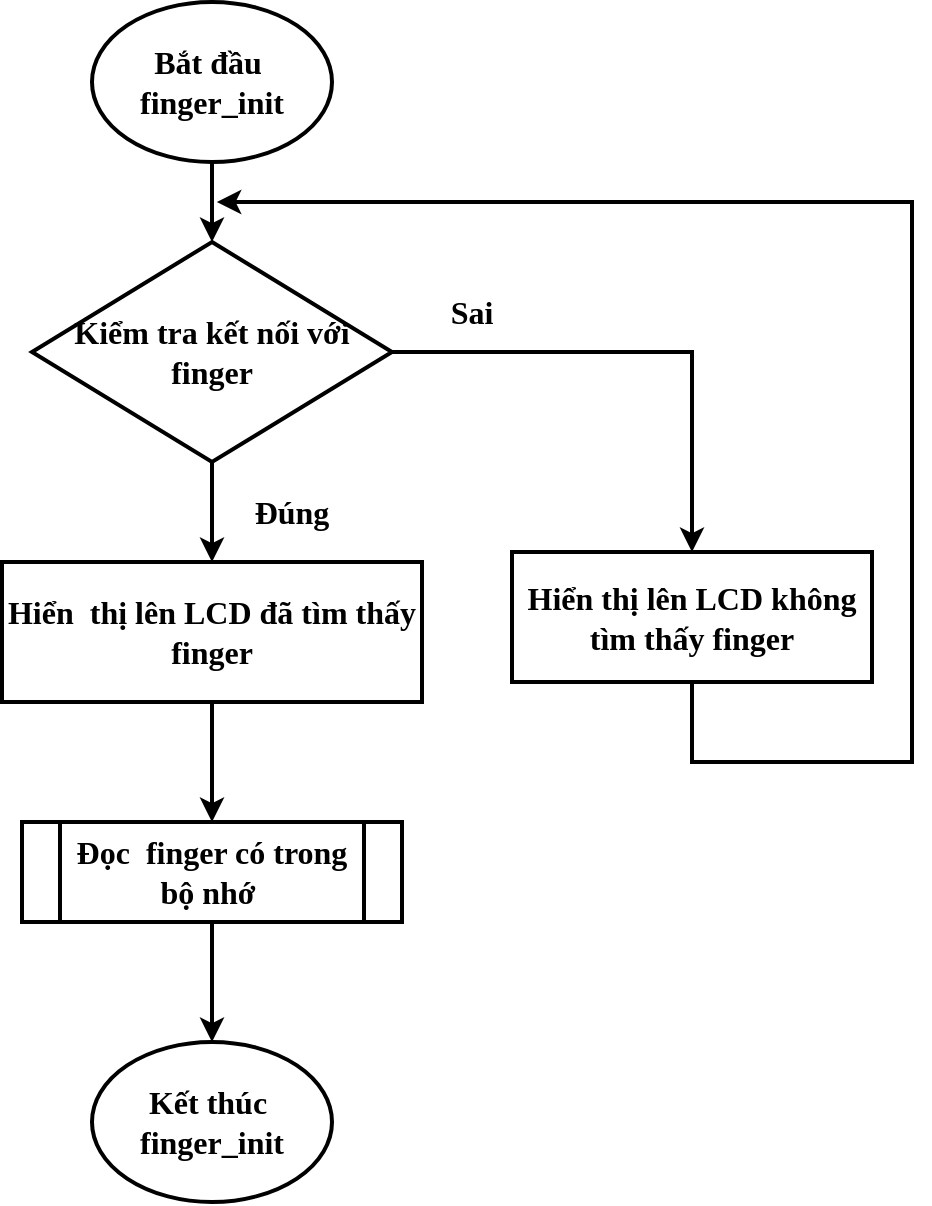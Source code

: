 <mxfile version="21.3.7" type="device" pages="9">
  <diagram name="FingerInit" id="aGld6ZIvUSapA50jzMuB">
    <mxGraphModel dx="1036" dy="606" grid="1" gridSize="10" guides="1" tooltips="1" connect="1" arrows="1" fold="1" page="1" pageScale="1" pageWidth="850" pageHeight="1100" math="0" shadow="0">
      <root>
        <mxCell id="0" />
        <mxCell id="1" parent="0" />
        <mxCell id="30SxqruOgjM9Osb2DuRq-8" value="" style="edgeStyle=orthogonalEdgeStyle;rounded=0;orthogonalLoop=1;jettySize=auto;html=1;strokeWidth=2;fontFamily=Times New Roman;fontSize=16;fontStyle=1" parent="1" source="30SxqruOgjM9Osb2DuRq-2" target="30SxqruOgjM9Osb2DuRq-3" edge="1">
          <mxGeometry relative="1" as="geometry" />
        </mxCell>
        <mxCell id="30SxqruOgjM9Osb2DuRq-2" value="Bắt đầu&amp;nbsp;&lt;br style=&quot;font-size: 16px;&quot;&gt;finger_init" style="ellipse;whiteSpace=wrap;html=1;strokeWidth=2;fontFamily=Times New Roman;fontSize=16;fontStyle=1" parent="1" vertex="1">
          <mxGeometry x="700" y="60" width="120" height="80" as="geometry" />
        </mxCell>
        <mxCell id="30SxqruOgjM9Osb2DuRq-9" value="" style="edgeStyle=orthogonalEdgeStyle;rounded=0;orthogonalLoop=1;jettySize=auto;html=1;strokeWidth=2;fontFamily=Times New Roman;fontSize=16;fontStyle=1" parent="1" source="30SxqruOgjM9Osb2DuRq-3" target="30SxqruOgjM9Osb2DuRq-4" edge="1">
          <mxGeometry relative="1" as="geometry" />
        </mxCell>
        <mxCell id="30SxqruOgjM9Osb2DuRq-12" style="edgeStyle=orthogonalEdgeStyle;rounded=0;orthogonalLoop=1;jettySize=auto;html=1;exitX=1;exitY=0.5;exitDx=0;exitDy=0;entryX=0.5;entryY=0;entryDx=0;entryDy=0;strokeWidth=2;fontFamily=Times New Roman;fontSize=16;fontStyle=1" parent="1" source="30SxqruOgjM9Osb2DuRq-3" target="30SxqruOgjM9Osb2DuRq-5" edge="1">
          <mxGeometry relative="1" as="geometry" />
        </mxCell>
        <mxCell id="30SxqruOgjM9Osb2DuRq-3" value="Kiểm tra kết nối với finger" style="rhombus;whiteSpace=wrap;html=1;strokeWidth=2;fontFamily=Times New Roman;fontSize=16;fontStyle=1" parent="1" vertex="1">
          <mxGeometry x="670" y="180" width="180" height="110" as="geometry" />
        </mxCell>
        <mxCell id="30SxqruOgjM9Osb2DuRq-10" value="" style="edgeStyle=orthogonalEdgeStyle;rounded=0;orthogonalLoop=1;jettySize=auto;html=1;strokeWidth=2;fontFamily=Times New Roman;fontSize=16;fontStyle=1" parent="1" source="30SxqruOgjM9Osb2DuRq-4" target="30SxqruOgjM9Osb2DuRq-6" edge="1">
          <mxGeometry relative="1" as="geometry" />
        </mxCell>
        <mxCell id="30SxqruOgjM9Osb2DuRq-4" value="Hiển&amp;nbsp; thị lên LCD đã tìm thấy finger" style="rounded=0;whiteSpace=wrap;html=1;strokeWidth=2;fontFamily=Times New Roman;fontSize=16;fontStyle=1" parent="1" vertex="1">
          <mxGeometry x="655" y="340" width="210" height="70" as="geometry" />
        </mxCell>
        <mxCell id="30SxqruOgjM9Osb2DuRq-13" style="edgeStyle=orthogonalEdgeStyle;rounded=0;orthogonalLoop=1;jettySize=auto;html=1;exitX=0.5;exitY=1;exitDx=0;exitDy=0;strokeWidth=2;fontFamily=Times New Roman;fontSize=16;fontStyle=1" parent="1" source="30SxqruOgjM9Osb2DuRq-5" edge="1">
          <mxGeometry relative="1" as="geometry">
            <mxPoint x="762.4" y="160" as="targetPoint" />
            <Array as="points">
              <mxPoint x="1000" y="440" />
              <mxPoint x="1110" y="440" />
              <mxPoint x="1110" y="160" />
            </Array>
          </mxGeometry>
        </mxCell>
        <mxCell id="30SxqruOgjM9Osb2DuRq-5" value="Hiển thị lên LCD không tìm thấy finger" style="rounded=0;whiteSpace=wrap;html=1;strokeWidth=2;fontFamily=Times New Roman;fontSize=16;fontStyle=1" parent="1" vertex="1">
          <mxGeometry x="910" y="335" width="180" height="65" as="geometry" />
        </mxCell>
        <mxCell id="30SxqruOgjM9Osb2DuRq-11" value="" style="edgeStyle=orthogonalEdgeStyle;rounded=0;orthogonalLoop=1;jettySize=auto;html=1;strokeWidth=2;fontFamily=Times New Roman;fontSize=16;fontStyle=1" parent="1" source="30SxqruOgjM9Osb2DuRq-6" target="30SxqruOgjM9Osb2DuRq-7" edge="1">
          <mxGeometry relative="1" as="geometry" />
        </mxCell>
        <mxCell id="30SxqruOgjM9Osb2DuRq-6" value="Đọc&amp;nbsp; finger có trong bộ nhớ&amp;nbsp;" style="shape=process;whiteSpace=wrap;html=1;backgroundOutline=1;strokeWidth=2;fontFamily=Times New Roman;fontSize=16;fontStyle=1" parent="1" vertex="1">
          <mxGeometry x="665" y="470" width="190" height="50" as="geometry" />
        </mxCell>
        <mxCell id="30SxqruOgjM9Osb2DuRq-7" value="Kết thúc&amp;nbsp;&lt;br style=&quot;font-size: 16px;&quot;&gt;finger_init" style="ellipse;whiteSpace=wrap;html=1;strokeWidth=2;fontFamily=Times New Roman;fontSize=16;fontStyle=1" parent="1" vertex="1">
          <mxGeometry x="700" y="580" width="120" height="80" as="geometry" />
        </mxCell>
        <mxCell id="30SxqruOgjM9Osb2DuRq-14" value="Sai" style="text;html=1;strokeColor=none;fillColor=none;align=center;verticalAlign=middle;whiteSpace=wrap;rounded=0;strokeWidth=2;fontFamily=Times New Roman;fontSize=16;fontStyle=1" parent="1" vertex="1">
          <mxGeometry x="860" y="200" width="60" height="30" as="geometry" />
        </mxCell>
        <mxCell id="30SxqruOgjM9Osb2DuRq-15" value="Đúng" style="text;html=1;strokeColor=none;fillColor=none;align=center;verticalAlign=middle;whiteSpace=wrap;rounded=0;strokeWidth=2;fontFamily=Times New Roman;fontSize=16;fontStyle=1" parent="1" vertex="1">
          <mxGeometry x="770" y="300" width="60" height="30" as="geometry" />
        </mxCell>
      </root>
    </mxGraphModel>
  </diagram>
  <diagram id="4iNhbDzEaOuI-keRkunX" name="getFingerPrintID">
    <mxGraphModel dx="1036" dy="1706" grid="1" gridSize="10" guides="1" tooltips="1" connect="1" arrows="1" fold="1" page="1" pageScale="1" pageWidth="850" pageHeight="1100" math="0" shadow="0">
      <root>
        <mxCell id="0" />
        <mxCell id="1" parent="0" />
        <mxCell id="G18nD6l9ynR1IsH9JIZE-24" value="" style="edgeStyle=orthogonalEdgeStyle;rounded=0;orthogonalLoop=1;jettySize=auto;html=1;strokeWidth=2;fontStyle=1;fontFamily=Times New Roman;fontSize=16;" parent="1" source="UE0BPo59Q2ntkX0LWhFe-2" target="G18nD6l9ynR1IsH9JIZE-4" edge="1">
          <mxGeometry relative="1" as="geometry" />
        </mxCell>
        <mxCell id="UE0BPo59Q2ntkX0LWhFe-2" value="Bắt đầu&amp;nbsp;&lt;br style=&quot;font-size: 16px;&quot;&gt;getFingerprintID" style="ellipse;whiteSpace=wrap;html=1;strokeWidth=2;fontStyle=1;fontFamily=Times New Roman;fontSize=16;" parent="1" vertex="1">
          <mxGeometry x="700" y="-90" width="120" height="80" as="geometry" />
        </mxCell>
        <mxCell id="G18nD6l9ynR1IsH9JIZE-26" value="" style="edgeStyle=orthogonalEdgeStyle;rounded=0;orthogonalLoop=1;jettySize=auto;html=1;strokeWidth=2;fontStyle=1;fontFamily=Times New Roman;fontSize=16;" parent="1" source="UE0BPo59Q2ntkX0LWhFe-3" target="UE0BPo59Q2ntkX0LWhFe-4" edge="1">
          <mxGeometry relative="1" as="geometry" />
        </mxCell>
        <mxCell id="G18nD6l9ynR1IsH9JIZE-42" style="edgeStyle=orthogonalEdgeStyle;rounded=0;orthogonalLoop=1;jettySize=auto;html=1;exitX=1;exitY=0.5;exitDx=0;exitDy=0;strokeWidth=2;fontStyle=1;fontFamily=Times New Roman;fontSize=16;" parent="1" source="UE0BPo59Q2ntkX0LWhFe-3" edge="1">
          <mxGeometry relative="1" as="geometry">
            <mxPoint x="760" y="1080" as="targetPoint" />
            <Array as="points">
              <mxPoint x="970" y="270" />
              <mxPoint x="970" y="1080" />
            </Array>
          </mxGeometry>
        </mxCell>
        <mxCell id="UE0BPo59Q2ntkX0LWhFe-3" value="p ==&amp;nbsp;FINGERPRINT_OK" style="rhombus;whiteSpace=wrap;html=1;strokeWidth=2;fontStyle=1;fontFamily=Times New Roman;fontSize=16;" parent="1" vertex="1">
          <mxGeometry x="645" y="200" width="230" height="140" as="geometry" />
        </mxCell>
        <mxCell id="G18nD6l9ynR1IsH9JIZE-27" value="" style="edgeStyle=orthogonalEdgeStyle;rounded=0;orthogonalLoop=1;jettySize=auto;html=1;strokeWidth=2;fontStyle=1;fontFamily=Times New Roman;fontSize=16;" parent="1" source="UE0BPo59Q2ntkX0LWhFe-4" target="G18nD6l9ynR1IsH9JIZE-8" edge="1">
          <mxGeometry relative="1" as="geometry" />
        </mxCell>
        <mxCell id="G18nD6l9ynR1IsH9JIZE-43" style="edgeStyle=orthogonalEdgeStyle;rounded=0;orthogonalLoop=1;jettySize=auto;html=1;exitX=1;exitY=0.5;exitDx=0;exitDy=0;strokeWidth=2;fontStyle=1;fontFamily=Times New Roman;fontSize=16;" parent="1" source="UE0BPo59Q2ntkX0LWhFe-4" edge="1">
          <mxGeometry relative="1" as="geometry">
            <mxPoint x="940" y="670" as="targetPoint" />
          </mxGeometry>
        </mxCell>
        <mxCell id="UE0BPo59Q2ntkX0LWhFe-4" value="p == FINGERPRINT_NOFINGER" style="rhombus;whiteSpace=wrap;html=1;strokeWidth=2;fontStyle=1;fontFamily=Times New Roman;fontSize=16;" parent="1" vertex="1">
          <mxGeometry x="645" y="400" width="230" height="140" as="geometry" />
        </mxCell>
        <mxCell id="G18nD6l9ynR1IsH9JIZE-25" value="" style="edgeStyle=orthogonalEdgeStyle;rounded=0;orthogonalLoop=1;jettySize=auto;html=1;strokeWidth=2;fontStyle=1;fontFamily=Times New Roman;fontSize=16;" parent="1" source="G18nD6l9ynR1IsH9JIZE-4" target="UE0BPo59Q2ntkX0LWhFe-3" edge="1">
          <mxGeometry relative="1" as="geometry" />
        </mxCell>
        <mxCell id="G18nD6l9ynR1IsH9JIZE-4" value="p = finger.getImage()" style="rounded=0;whiteSpace=wrap;html=1;strokeWidth=2;fontStyle=1;fontFamily=Times New Roman;fontSize=16;" parent="1" vertex="1">
          <mxGeometry x="700" y="70" width="120" height="60" as="geometry" />
        </mxCell>
        <mxCell id="G18nD6l9ynR1IsH9JIZE-45" style="edgeStyle=orthogonalEdgeStyle;rounded=0;orthogonalLoop=1;jettySize=auto;html=1;exitX=1;exitY=0.5;exitDx=0;exitDy=0;strokeWidth=2;fontStyle=1;fontFamily=Times New Roman;fontSize=16;entryX=1;entryY=0.5;entryDx=0;entryDy=0;" parent="1" source="G18nD6l9ynR1IsH9JIZE-7" target="Cl-Gp7zuSR2d9usLRC8r-1" edge="1">
          <mxGeometry relative="1" as="geometry">
            <mxPoint x="950" y="980" as="targetPoint" />
            <Array as="points">
              <mxPoint x="940" y="870" />
              <mxPoint x="940" y="1030" />
            </Array>
          </mxGeometry>
        </mxCell>
        <mxCell id="G18nD6l9ynR1IsH9JIZE-46" style="edgeStyle=orthogonalEdgeStyle;rounded=0;orthogonalLoop=1;jettySize=auto;html=1;exitX=0.5;exitY=1;exitDx=0;exitDy=0;strokeWidth=2;fontStyle=1;fontFamily=Times New Roman;fontSize=16;" parent="1" source="G18nD6l9ynR1IsH9JIZE-7" edge="1">
          <mxGeometry relative="1" as="geometry">
            <mxPoint x="760" y="1000" as="targetPoint" />
          </mxGeometry>
        </mxCell>
        <mxCell id="G18nD6l9ynR1IsH9JIZE-7" value="p ==&amp;nbsp;&lt;br style=&quot;font-size: 16px;&quot;&gt;FINGERPRINT_IMAGEFAIL" style="rhombus;whiteSpace=wrap;html=1;strokeWidth=2;fontStyle=1;fontFamily=Times New Roman;fontSize=16;" parent="1" vertex="1">
          <mxGeometry x="645" y="800" width="230" height="140" as="geometry" />
        </mxCell>
        <mxCell id="G18nD6l9ynR1IsH9JIZE-28" value="" style="edgeStyle=orthogonalEdgeStyle;rounded=0;orthogonalLoop=1;jettySize=auto;html=1;strokeWidth=2;fontStyle=1;fontFamily=Times New Roman;fontSize=16;" parent="1" source="G18nD6l9ynR1IsH9JIZE-8" target="G18nD6l9ynR1IsH9JIZE-7" edge="1">
          <mxGeometry relative="1" as="geometry" />
        </mxCell>
        <mxCell id="G18nD6l9ynR1IsH9JIZE-44" style="edgeStyle=orthogonalEdgeStyle;rounded=0;orthogonalLoop=1;jettySize=auto;html=1;exitX=1;exitY=0.5;exitDx=0;exitDy=0;strokeWidth=2;fontStyle=1;fontFamily=Times New Roman;fontSize=16;" parent="1" source="G18nD6l9ynR1IsH9JIZE-8" edge="1">
          <mxGeometry relative="1" as="geometry">
            <mxPoint x="940" y="870" as="targetPoint" />
          </mxGeometry>
        </mxCell>
        <mxCell id="G18nD6l9ynR1IsH9JIZE-8" value="p ==&amp;nbsp;&lt;br style=&quot;font-size: 16px;&quot;&gt;FINGERPRINT_PACKETRECIEVEERR" style="rhombus;whiteSpace=wrap;html=1;strokeWidth=2;fontStyle=1;fontFamily=Times New Roman;fontSize=16;" parent="1" vertex="1">
          <mxGeometry x="645" y="600" width="230" height="140" as="geometry" />
        </mxCell>
        <mxCell id="G18nD6l9ynR1IsH9JIZE-30" value="" style="edgeStyle=orthogonalEdgeStyle;rounded=0;orthogonalLoop=1;jettySize=auto;html=1;strokeWidth=2;fontStyle=1;fontFamily=Times New Roman;fontSize=16;" parent="1" source="G18nD6l9ynR1IsH9JIZE-9" target="G18nD6l9ynR1IsH9JIZE-10" edge="1">
          <mxGeometry relative="1" as="geometry" />
        </mxCell>
        <mxCell id="G18nD6l9ynR1IsH9JIZE-53" style="edgeStyle=orthogonalEdgeStyle;rounded=0;orthogonalLoop=1;jettySize=auto;html=1;exitX=1;exitY=0.5;exitDx=0;exitDy=0;strokeWidth=2;fontStyle=1;fontFamily=Times New Roman;fontSize=16;" parent="1" source="G18nD6l9ynR1IsH9JIZE-9" edge="1">
          <mxGeometry relative="1" as="geometry">
            <mxPoint x="1160" y="1270" as="targetPoint" />
            <Array as="points">
              <mxPoint x="1400" y="270" />
              <mxPoint x="1400" y="1270" />
            </Array>
          </mxGeometry>
        </mxCell>
        <mxCell id="G18nD6l9ynR1IsH9JIZE-9" value="p ==&amp;nbsp;FINGERPRINT_OK" style="rhombus;whiteSpace=wrap;html=1;strokeWidth=2;fontStyle=1;fontFamily=Times New Roman;fontSize=16;" parent="1" vertex="1">
          <mxGeometry x="1040" y="200" width="230" height="140" as="geometry" />
        </mxCell>
        <mxCell id="G18nD6l9ynR1IsH9JIZE-31" value="" style="edgeStyle=orthogonalEdgeStyle;rounded=0;orthogonalLoop=1;jettySize=auto;html=1;strokeWidth=2;fontStyle=1;fontFamily=Times New Roman;fontSize=16;" parent="1" source="G18nD6l9ynR1IsH9JIZE-10" target="G18nD6l9ynR1IsH9JIZE-13" edge="1">
          <mxGeometry relative="1" as="geometry" />
        </mxCell>
        <mxCell id="G18nD6l9ynR1IsH9JIZE-55" style="edgeStyle=orthogonalEdgeStyle;rounded=0;orthogonalLoop=1;jettySize=auto;html=1;exitX=1;exitY=0.5;exitDx=0;exitDy=0;strokeWidth=2;fontStyle=1;fontFamily=Times New Roman;fontSize=16;" parent="1" source="G18nD6l9ynR1IsH9JIZE-10" edge="1">
          <mxGeometry relative="1" as="geometry">
            <mxPoint x="1360" y="670" as="targetPoint" />
          </mxGeometry>
        </mxCell>
        <mxCell id="G18nD6l9ynR1IsH9JIZE-10" value="p ==&lt;br&gt;&amp;nbsp;FINGERPRINT_IMAGEMESS" style="rhombus;whiteSpace=wrap;html=1;strokeWidth=2;fontStyle=1;fontFamily=Times New Roman;fontSize=16;" parent="1" vertex="1">
          <mxGeometry x="1040" y="400" width="230" height="140" as="geometry" />
        </mxCell>
        <mxCell id="G18nD6l9ynR1IsH9JIZE-29" value="" style="edgeStyle=orthogonalEdgeStyle;rounded=0;orthogonalLoop=1;jettySize=auto;html=1;strokeWidth=2;fontStyle=1;fontFamily=Times New Roman;fontSize=16;" parent="1" source="G18nD6l9ynR1IsH9JIZE-11" target="G18nD6l9ynR1IsH9JIZE-9" edge="1">
          <mxGeometry relative="1" as="geometry" />
        </mxCell>
        <mxCell id="G18nD6l9ynR1IsH9JIZE-11" value="p =&amp;nbsp;finger.image2Tz()" style="rounded=0;whiteSpace=wrap;html=1;strokeWidth=2;fontStyle=1;fontFamily=Times New Roman;fontSize=16;" parent="1" vertex="1">
          <mxGeometry x="1052.5" y="90" width="205" height="60" as="geometry" />
        </mxCell>
        <mxCell id="G18nD6l9ynR1IsH9JIZE-33" value="" style="edgeStyle=orthogonalEdgeStyle;rounded=0;orthogonalLoop=1;jettySize=auto;html=1;strokeWidth=2;fontStyle=1;fontFamily=Times New Roman;fontSize=16;" parent="1" source="G18nD6l9ynR1IsH9JIZE-12" target="G18nD6l9ynR1IsH9JIZE-14" edge="1">
          <mxGeometry relative="1" as="geometry" />
        </mxCell>
        <mxCell id="G18nD6l9ynR1IsH9JIZE-57" style="edgeStyle=orthogonalEdgeStyle;rounded=0;orthogonalLoop=1;jettySize=auto;html=1;exitX=1;exitY=0.5;exitDx=0;exitDy=0;strokeWidth=2;fontStyle=1;fontFamily=Times New Roman;fontSize=16;" parent="1" source="G18nD6l9ynR1IsH9JIZE-12" edge="1">
          <mxGeometry relative="1" as="geometry">
            <mxPoint x="1360" y="1060" as="targetPoint" />
          </mxGeometry>
        </mxCell>
        <mxCell id="G18nD6l9ynR1IsH9JIZE-12" value="p ==&amp;nbsp;&lt;br style=&quot;font-size: 16px;&quot;&gt;FINGERPRINT_FEATUREFAIL" style="rhombus;whiteSpace=wrap;html=1;strokeWidth=2;fontStyle=1;fontFamily=Times New Roman;fontSize=16;" parent="1" vertex="1">
          <mxGeometry x="1040" y="800" width="230" height="140" as="geometry" />
        </mxCell>
        <mxCell id="G18nD6l9ynR1IsH9JIZE-32" value="" style="edgeStyle=orthogonalEdgeStyle;rounded=0;orthogonalLoop=1;jettySize=auto;html=1;strokeWidth=2;fontStyle=1;fontFamily=Times New Roman;fontSize=16;" parent="1" source="G18nD6l9ynR1IsH9JIZE-13" target="G18nD6l9ynR1IsH9JIZE-12" edge="1">
          <mxGeometry relative="1" as="geometry" />
        </mxCell>
        <mxCell id="G18nD6l9ynR1IsH9JIZE-56" style="edgeStyle=orthogonalEdgeStyle;rounded=0;orthogonalLoop=1;jettySize=auto;html=1;exitX=1;exitY=0.5;exitDx=0;exitDy=0;strokeWidth=2;fontStyle=1;fontFamily=Times New Roman;fontSize=16;" parent="1" source="G18nD6l9ynR1IsH9JIZE-13" edge="1">
          <mxGeometry relative="1" as="geometry">
            <mxPoint x="1360" y="872.4" as="targetPoint" />
          </mxGeometry>
        </mxCell>
        <mxCell id="G18nD6l9ynR1IsH9JIZE-13" value="p ==&amp;nbsp;&lt;br style=&quot;font-size: 16px;&quot;&gt;FINGERPRINT_PACKETRECIEVEERR" style="rhombus;whiteSpace=wrap;html=1;strokeWidth=2;fontStyle=1;fontFamily=Times New Roman;fontSize=16;" parent="1" vertex="1">
          <mxGeometry x="1040" y="600" width="230" height="140" as="geometry" />
        </mxCell>
        <mxCell id="G18nD6l9ynR1IsH9JIZE-58" style="edgeStyle=orthogonalEdgeStyle;rounded=0;orthogonalLoop=1;jettySize=auto;html=1;exitX=1;exitY=0.5;exitDx=0;exitDy=0;strokeWidth=2;fontStyle=1;fontFamily=Times New Roman;fontSize=16;" parent="1" source="G18nD6l9ynR1IsH9JIZE-14" edge="1">
          <mxGeometry relative="1" as="geometry">
            <mxPoint x="1220" y="1210" as="targetPoint" />
            <Array as="points">
              <mxPoint x="1360" y="1060" />
              <mxPoint x="1360" y="1210" />
            </Array>
          </mxGeometry>
        </mxCell>
        <mxCell id="G18nD6l9ynR1IsH9JIZE-59" style="edgeStyle=orthogonalEdgeStyle;rounded=0;orthogonalLoop=1;jettySize=auto;html=1;exitX=0.5;exitY=1;exitDx=0;exitDy=0;strokeWidth=2;fontStyle=1;fontFamily=Times New Roman;fontSize=16;" parent="1" source="G18nD6l9ynR1IsH9JIZE-14" edge="1">
          <mxGeometry relative="1" as="geometry">
            <mxPoint x="1155" y="1180" as="targetPoint" />
          </mxGeometry>
        </mxCell>
        <mxCell id="G18nD6l9ynR1IsH9JIZE-14" value="p ==&amp;nbsp;&lt;br style=&quot;font-size: 16px;&quot;&gt;FINGERPRINT_INVALIDIMAGE" style="rhombus;whiteSpace=wrap;html=1;strokeWidth=2;fontStyle=1;fontFamily=Times New Roman;fontSize=16;" parent="1" vertex="1">
          <mxGeometry x="1040" y="990" width="230" height="140" as="geometry" />
        </mxCell>
        <mxCell id="G18nD6l9ynR1IsH9JIZE-35" value="" style="edgeStyle=orthogonalEdgeStyle;rounded=0;orthogonalLoop=1;jettySize=auto;html=1;strokeWidth=2;fontStyle=1;fontFamily=Times New Roman;fontSize=16;" parent="1" source="G18nD6l9ynR1IsH9JIZE-17" target="G18nD6l9ynR1IsH9JIZE-21" edge="1">
          <mxGeometry relative="1" as="geometry" />
        </mxCell>
        <mxCell id="G18nD6l9ynR1IsH9JIZE-17" value="p ==&amp;nbsp;FINGERPRINT_OK" style="rhombus;whiteSpace=wrap;html=1;strokeWidth=2;fontStyle=1;fontFamily=Times New Roman;fontSize=16;" parent="1" vertex="1">
          <mxGeometry x="1580" y="200" width="230" height="140" as="geometry" />
        </mxCell>
        <mxCell id="G18nD6l9ynR1IsH9JIZE-34" value="" style="edgeStyle=orthogonalEdgeStyle;rounded=0;orthogonalLoop=1;jettySize=auto;html=1;strokeWidth=2;fontStyle=1;fontFamily=Times New Roman;fontSize=16;" parent="1" source="G18nD6l9ynR1IsH9JIZE-19" target="G18nD6l9ynR1IsH9JIZE-17" edge="1">
          <mxGeometry relative="1" as="geometry" />
        </mxCell>
        <mxCell id="G18nD6l9ynR1IsH9JIZE-19" value="p =&amp;nbsp;finger.fingerSearch()" style="rounded=0;whiteSpace=wrap;html=1;strokeWidth=2;fontStyle=1;fontFamily=Times New Roman;fontSize=16;" parent="1" vertex="1">
          <mxGeometry x="1605" y="90" width="180" height="60" as="geometry" />
        </mxCell>
        <mxCell id="Cl-Gp7zuSR2d9usLRC8r-5" value="" style="edgeStyle=orthogonalEdgeStyle;rounded=0;orthogonalLoop=1;jettySize=auto;html=1;strokeWidth=2;" parent="1" source="G18nD6l9ynR1IsH9JIZE-20" target="G18nD6l9ynR1IsH9JIZE-38" edge="1">
          <mxGeometry relative="1" as="geometry" />
        </mxCell>
        <mxCell id="Cl-Gp7zuSR2d9usLRC8r-6" style="edgeStyle=orthogonalEdgeStyle;rounded=0;orthogonalLoop=1;jettySize=auto;html=1;exitX=1;exitY=0.5;exitDx=0;exitDy=0;strokeWidth=2;" parent="1" source="G18nD6l9ynR1IsH9JIZE-20" edge="1">
          <mxGeometry relative="1" as="geometry">
            <mxPoint x="1695" y="770" as="targetPoint" />
            <Array as="points">
              <mxPoint x="1910" y="670" />
              <mxPoint x="1910" y="770" />
            </Array>
          </mxGeometry>
        </mxCell>
        <mxCell id="G18nD6l9ynR1IsH9JIZE-20" value="p ==&amp;nbsp;&lt;br style=&quot;font-size: 16px;&quot;&gt;FINGERPRINT_NOTFOUND" style="rhombus;whiteSpace=wrap;html=1;strokeWidth=2;fontStyle=1;fontFamily=Times New Roman;fontSize=16;" parent="1" vertex="1">
          <mxGeometry x="1580" y="600" width="230" height="140" as="geometry" />
        </mxCell>
        <mxCell id="G18nD6l9ynR1IsH9JIZE-36" value="" style="edgeStyle=orthogonalEdgeStyle;rounded=0;orthogonalLoop=1;jettySize=auto;html=1;strokeWidth=2;fontStyle=1;fontFamily=Times New Roman;fontSize=16;" parent="1" source="G18nD6l9ynR1IsH9JIZE-21" target="G18nD6l9ynR1IsH9JIZE-20" edge="1">
          <mxGeometry relative="1" as="geometry" />
        </mxCell>
        <mxCell id="G18nD6l9ynR1IsH9JIZE-67" style="edgeStyle=orthogonalEdgeStyle;rounded=0;orthogonalLoop=1;jettySize=auto;html=1;exitX=1;exitY=0.5;exitDx=0;exitDy=0;strokeWidth=2;fontStyle=1;fontFamily=Times New Roman;fontSize=16;" parent="1" source="G18nD6l9ynR1IsH9JIZE-21" edge="1">
          <mxGeometry relative="1" as="geometry">
            <mxPoint x="1910" y="670" as="targetPoint" />
          </mxGeometry>
        </mxCell>
        <mxCell id="G18nD6l9ynR1IsH9JIZE-21" value="p ==&amp;nbsp;&lt;br style=&quot;font-size: 16px;&quot;&gt;FINGERPRINT_PACKETRECIEVEERR" style="rhombus;whiteSpace=wrap;html=1;strokeWidth=2;fontStyle=1;fontFamily=Times New Roman;fontSize=16;" parent="1" vertex="1">
          <mxGeometry x="1580" y="400" width="230" height="140" as="geometry" />
        </mxCell>
        <mxCell id="G18nD6l9ynR1IsH9JIZE-37" value="Kết thúc&lt;br style=&quot;font-size: 16px;&quot;&gt;getFingerprintID" style="ellipse;whiteSpace=wrap;html=1;strokeWidth=2;fontStyle=1;fontFamily=Times New Roman;fontSize=16;" parent="1" vertex="1">
          <mxGeometry x="1627.5" y="1060" width="135" height="90" as="geometry" />
        </mxCell>
        <mxCell id="Cl-Gp7zuSR2d9usLRC8r-7" value="" style="edgeStyle=orthogonalEdgeStyle;rounded=0;orthogonalLoop=1;jettySize=auto;html=1;strokeWidth=2;" parent="1" source="G18nD6l9ynR1IsH9JIZE-38" target="G18nD6l9ynR1IsH9JIZE-39" edge="1">
          <mxGeometry relative="1" as="geometry" />
        </mxCell>
        <mxCell id="G18nD6l9ynR1IsH9JIZE-38" value="return p" style="rounded=0;whiteSpace=wrap;html=1;strokeWidth=2;fontStyle=1;fontFamily=Times New Roman;fontSize=16;" parent="1" vertex="1">
          <mxGeometry x="1635" y="800" width="120" height="60" as="geometry" />
        </mxCell>
        <mxCell id="G18nD6l9ynR1IsH9JIZE-41" value="" style="edgeStyle=orthogonalEdgeStyle;rounded=0;orthogonalLoop=1;jettySize=auto;html=1;strokeWidth=2;fontStyle=1;fontFamily=Times New Roman;fontSize=16;" parent="1" source="G18nD6l9ynR1IsH9JIZE-39" target="G18nD6l9ynR1IsH9JIZE-37" edge="1">
          <mxGeometry relative="1" as="geometry" />
        </mxCell>
        <mxCell id="G18nD6l9ynR1IsH9JIZE-39" value="return finger.fingerID" style="rounded=0;whiteSpace=wrap;html=1;strokeWidth=2;fontStyle=1;fontFamily=Times New Roman;fontSize=16;" parent="1" vertex="1">
          <mxGeometry x="1635" y="950" width="120" height="60" as="geometry" />
        </mxCell>
        <mxCell id="G18nD6l9ynR1IsH9JIZE-47" value="F1.1" style="ellipse;whiteSpace=wrap;html=1;aspect=fixed;strokeWidth=2;fontStyle=1;fontFamily=Times New Roman;fontSize=16;" parent="1" vertex="1">
          <mxGeometry x="730" y="1110" width="60" height="60" as="geometry" />
        </mxCell>
        <mxCell id="G18nD6l9ynR1IsH9JIZE-51" value="" style="edgeStyle=orthogonalEdgeStyle;rounded=0;orthogonalLoop=1;jettySize=auto;html=1;strokeWidth=2;fontStyle=1;fontFamily=Times New Roman;fontSize=16;" parent="1" source="G18nD6l9ynR1IsH9JIZE-49" target="G18nD6l9ynR1IsH9JIZE-11" edge="1">
          <mxGeometry relative="1" as="geometry" />
        </mxCell>
        <mxCell id="G18nD6l9ynR1IsH9JIZE-49" value="F1.1" style="ellipse;whiteSpace=wrap;html=1;aspect=fixed;strokeWidth=2;fontStyle=1;fontFamily=Times New Roman;fontSize=16;" parent="1" vertex="1">
          <mxGeometry x="1125" y="-20" width="60" height="60" as="geometry" />
        </mxCell>
        <mxCell id="G18nD6l9ynR1IsH9JIZE-60" value="F1.2" style="ellipse;whiteSpace=wrap;html=1;aspect=fixed;strokeWidth=2;fontStyle=1;fontFamily=Times New Roman;fontSize=16;" parent="1" vertex="1">
          <mxGeometry x="1125" y="1290" width="60" height="60" as="geometry" />
        </mxCell>
        <mxCell id="G18nD6l9ynR1IsH9JIZE-66" style="edgeStyle=orthogonalEdgeStyle;rounded=0;orthogonalLoop=1;jettySize=auto;html=1;exitX=0.5;exitY=1;exitDx=0;exitDy=0;entryX=0.5;entryY=0;entryDx=0;entryDy=0;strokeWidth=2;fontStyle=1;fontFamily=Times New Roman;fontSize=16;" parent="1" source="G18nD6l9ynR1IsH9JIZE-64" target="G18nD6l9ynR1IsH9JIZE-19" edge="1">
          <mxGeometry relative="1" as="geometry" />
        </mxCell>
        <mxCell id="G18nD6l9ynR1IsH9JIZE-64" value="F1.2" style="ellipse;whiteSpace=wrap;html=1;aspect=fixed;strokeWidth=2;fontStyle=1;fontFamily=Times New Roman;fontSize=16;" parent="1" vertex="1">
          <mxGeometry x="1665" y="-20" width="60" height="60" as="geometry" />
        </mxCell>
        <mxCell id="G18nD6l9ynR1IsH9JIZE-72" style="edgeStyle=orthogonalEdgeStyle;rounded=0;orthogonalLoop=1;jettySize=auto;html=1;exitX=1;exitY=0.5;exitDx=0;exitDy=0;strokeWidth=2;fontStyle=1;fontFamily=Times New Roman;fontSize=16;" parent="1" edge="1">
          <mxGeometry relative="1" as="geometry">
            <mxPoint x="1700" y="901" as="targetPoint" />
            <mxPoint x="1810" y="270" as="sourcePoint" />
            <Array as="points">
              <mxPoint x="1950" y="270" />
              <mxPoint x="1950" y="901" />
            </Array>
          </mxGeometry>
        </mxCell>
        <mxCell id="G18nD6l9ynR1IsH9JIZE-77" value="Sai" style="text;html=1;strokeColor=none;fillColor=none;align=center;verticalAlign=middle;whiteSpace=wrap;rounded=0;strokeWidth=2;fontStyle=1;fontFamily=Times New Roman;fontSize=16;" parent="1" vertex="1">
          <mxGeometry x="760" y="350" width="60" height="30" as="geometry" />
        </mxCell>
        <mxCell id="G18nD6l9ynR1IsH9JIZE-78" value="Đúng" style="text;html=1;strokeColor=none;fillColor=none;align=center;verticalAlign=middle;whiteSpace=wrap;rounded=0;strokeWidth=2;fontStyle=1;fontFamily=Times New Roman;fontSize=16;" parent="1" vertex="1">
          <mxGeometry x="875" y="240" width="60" height="30" as="geometry" />
        </mxCell>
        <mxCell id="G18nD6l9ynR1IsH9JIZE-100" value="Sai" style="text;html=1;strokeColor=none;fillColor=none;align=center;verticalAlign=middle;whiteSpace=wrap;rounded=0;strokeWidth=2;fontStyle=1;fontFamily=Times New Roman;fontSize=16;" parent="1" vertex="1">
          <mxGeometry x="760" y="550" width="60" height="30" as="geometry" />
        </mxCell>
        <mxCell id="G18nD6l9ynR1IsH9JIZE-101" value="Đúng" style="text;html=1;strokeColor=none;fillColor=none;align=center;verticalAlign=middle;whiteSpace=wrap;rounded=0;strokeWidth=2;fontStyle=1;fontFamily=Times New Roman;fontSize=16;" parent="1" vertex="1">
          <mxGeometry x="875" y="440" width="60" height="30" as="geometry" />
        </mxCell>
        <mxCell id="G18nD6l9ynR1IsH9JIZE-102" value="Sai" style="text;html=1;strokeColor=none;fillColor=none;align=center;verticalAlign=middle;whiteSpace=wrap;rounded=0;strokeWidth=2;fontStyle=1;fontFamily=Times New Roman;fontSize=16;" parent="1" vertex="1">
          <mxGeometry x="760" y="750" width="60" height="30" as="geometry" />
        </mxCell>
        <mxCell id="G18nD6l9ynR1IsH9JIZE-103" value="Đúng" style="text;html=1;strokeColor=none;fillColor=none;align=center;verticalAlign=middle;whiteSpace=wrap;rounded=0;strokeWidth=2;fontStyle=1;fontFamily=Times New Roman;fontSize=16;" parent="1" vertex="1">
          <mxGeometry x="875" y="640" width="60" height="30" as="geometry" />
        </mxCell>
        <mxCell id="G18nD6l9ynR1IsH9JIZE-104" value="Sai" style="text;html=1;strokeColor=none;fillColor=none;align=center;verticalAlign=middle;whiteSpace=wrap;rounded=0;strokeWidth=2;fontStyle=1;fontFamily=Times New Roman;fontSize=16;" parent="1" vertex="1">
          <mxGeometry x="760" y="950" width="60" height="30" as="geometry" />
        </mxCell>
        <mxCell id="G18nD6l9ynR1IsH9JIZE-105" value="Đúng" style="text;html=1;strokeColor=none;fillColor=none;align=center;verticalAlign=middle;whiteSpace=wrap;rounded=0;strokeWidth=2;fontStyle=1;fontFamily=Times New Roman;fontSize=16;" parent="1" vertex="1">
          <mxGeometry x="875" y="840" width="60" height="30" as="geometry" />
        </mxCell>
        <mxCell id="G18nD6l9ynR1IsH9JIZE-106" value="Sai" style="text;html=1;strokeColor=none;fillColor=none;align=center;verticalAlign=middle;whiteSpace=wrap;rounded=0;strokeWidth=2;fontStyle=1;fontFamily=Times New Roman;fontSize=16;" parent="1" vertex="1">
          <mxGeometry x="1155" y="350" width="60" height="30" as="geometry" />
        </mxCell>
        <mxCell id="G18nD6l9ynR1IsH9JIZE-107" value="Đúng" style="text;html=1;strokeColor=none;fillColor=none;align=center;verticalAlign=middle;whiteSpace=wrap;rounded=0;strokeWidth=2;fontStyle=1;fontFamily=Times New Roman;fontSize=16;" parent="1" vertex="1">
          <mxGeometry x="1270" y="240" width="60" height="30" as="geometry" />
        </mxCell>
        <mxCell id="G18nD6l9ynR1IsH9JIZE-108" value="Sai" style="text;html=1;strokeColor=none;fillColor=none;align=center;verticalAlign=middle;whiteSpace=wrap;rounded=0;strokeWidth=2;fontStyle=1;fontFamily=Times New Roman;fontSize=16;" parent="1" vertex="1">
          <mxGeometry x="1155" y="550" width="60" height="30" as="geometry" />
        </mxCell>
        <mxCell id="G18nD6l9ynR1IsH9JIZE-109" value="Đúng" style="text;html=1;strokeColor=none;fillColor=none;align=center;verticalAlign=middle;whiteSpace=wrap;rounded=0;strokeWidth=2;fontStyle=1;fontFamily=Times New Roman;fontSize=16;" parent="1" vertex="1">
          <mxGeometry x="1270" y="440" width="60" height="30" as="geometry" />
        </mxCell>
        <mxCell id="G18nD6l9ynR1IsH9JIZE-110" value="Sai" style="text;html=1;strokeColor=none;fillColor=none;align=center;verticalAlign=middle;whiteSpace=wrap;rounded=0;strokeWidth=2;fontStyle=1;fontFamily=Times New Roman;fontSize=16;" parent="1" vertex="1">
          <mxGeometry x="1155" y="750" width="60" height="30" as="geometry" />
        </mxCell>
        <mxCell id="G18nD6l9ynR1IsH9JIZE-111" value="Đúng" style="text;html=1;strokeColor=none;fillColor=none;align=center;verticalAlign=middle;whiteSpace=wrap;rounded=0;strokeWidth=2;fontStyle=1;fontFamily=Times New Roman;fontSize=16;" parent="1" vertex="1">
          <mxGeometry x="1270" y="640" width="60" height="30" as="geometry" />
        </mxCell>
        <mxCell id="G18nD6l9ynR1IsH9JIZE-112" value="Sai" style="text;html=1;strokeColor=none;fillColor=none;align=center;verticalAlign=middle;whiteSpace=wrap;rounded=0;strokeWidth=2;fontStyle=1;fontFamily=Times New Roman;fontSize=16;" parent="1" vertex="1">
          <mxGeometry x="1155" y="950" width="60" height="30" as="geometry" />
        </mxCell>
        <mxCell id="G18nD6l9ynR1IsH9JIZE-113" value="Đúng" style="text;html=1;strokeColor=none;fillColor=none;align=center;verticalAlign=middle;whiteSpace=wrap;rounded=0;strokeWidth=2;fontStyle=1;fontFamily=Times New Roman;fontSize=16;" parent="1" vertex="1">
          <mxGeometry x="1270" y="840" width="60" height="30" as="geometry" />
        </mxCell>
        <mxCell id="G18nD6l9ynR1IsH9JIZE-114" value="Sai" style="text;html=1;strokeColor=none;fillColor=none;align=center;verticalAlign=middle;whiteSpace=wrap;rounded=0;strokeWidth=2;fontStyle=1;fontFamily=Times New Roman;fontSize=16;" parent="1" vertex="1">
          <mxGeometry x="1155" y="1140" width="60" height="30" as="geometry" />
        </mxCell>
        <mxCell id="G18nD6l9ynR1IsH9JIZE-115" value="Đúng" style="text;html=1;strokeColor=none;fillColor=none;align=center;verticalAlign=middle;whiteSpace=wrap;rounded=0;strokeWidth=2;fontStyle=1;fontFamily=Times New Roman;fontSize=16;" parent="1" vertex="1">
          <mxGeometry x="1270" y="1030" width="60" height="30" as="geometry" />
        </mxCell>
        <mxCell id="G18nD6l9ynR1IsH9JIZE-116" value="Sai" style="text;html=1;strokeColor=none;fillColor=none;align=center;verticalAlign=middle;whiteSpace=wrap;rounded=0;strokeWidth=2;fontStyle=1;fontFamily=Times New Roman;fontSize=16;" parent="1" vertex="1">
          <mxGeometry x="1700" y="350" width="60" height="30" as="geometry" />
        </mxCell>
        <mxCell id="G18nD6l9ynR1IsH9JIZE-117" value="Đúng" style="text;html=1;strokeColor=none;fillColor=none;align=center;verticalAlign=middle;whiteSpace=wrap;rounded=0;strokeWidth=2;fontStyle=1;fontFamily=Times New Roman;fontSize=16;" parent="1" vertex="1">
          <mxGeometry x="1815" y="240" width="60" height="30" as="geometry" />
        </mxCell>
        <mxCell id="G18nD6l9ynR1IsH9JIZE-118" value="Sai" style="text;html=1;strokeColor=none;fillColor=none;align=center;verticalAlign=middle;whiteSpace=wrap;rounded=0;strokeWidth=2;fontStyle=1;fontFamily=Times New Roman;fontSize=16;" parent="1" vertex="1">
          <mxGeometry x="1700" y="550" width="60" height="30" as="geometry" />
        </mxCell>
        <mxCell id="G18nD6l9ynR1IsH9JIZE-119" value="Đúng" style="text;html=1;strokeColor=none;fillColor=none;align=center;verticalAlign=middle;whiteSpace=wrap;rounded=0;strokeWidth=2;fontStyle=1;fontFamily=Times New Roman;fontSize=16;" parent="1" vertex="1">
          <mxGeometry x="1815" y="440" width="60" height="30" as="geometry" />
        </mxCell>
        <mxCell id="G18nD6l9ynR1IsH9JIZE-120" value="Sai" style="text;html=1;strokeColor=none;fillColor=none;align=center;verticalAlign=middle;whiteSpace=wrap;rounded=0;strokeWidth=2;fontStyle=1;fontFamily=Times New Roman;fontSize=16;" parent="1" vertex="1">
          <mxGeometry x="1695" y="740" width="60" height="30" as="geometry" />
        </mxCell>
        <mxCell id="G18nD6l9ynR1IsH9JIZE-121" value="Đúng" style="text;html=1;strokeColor=none;fillColor=none;align=center;verticalAlign=middle;whiteSpace=wrap;rounded=0;strokeWidth=2;fontStyle=1;fontFamily=Times New Roman;fontSize=16;" parent="1" vertex="1">
          <mxGeometry x="1815" y="640" width="60" height="30" as="geometry" />
        </mxCell>
        <mxCell id="Cl-Gp7zuSR2d9usLRC8r-2" value="" style="edgeStyle=orthogonalEdgeStyle;rounded=0;orthogonalLoop=1;jettySize=auto;html=1;strokeWidth=2;" parent="1" source="Cl-Gp7zuSR2d9usLRC8r-1" target="G18nD6l9ynR1IsH9JIZE-47" edge="1">
          <mxGeometry relative="1" as="geometry" />
        </mxCell>
        <mxCell id="Cl-Gp7zuSR2d9usLRC8r-1" value="return p" style="rounded=0;whiteSpace=wrap;html=1;strokeWidth=2;fontStyle=1;fontFamily=Times New Roman;fontSize=16;" parent="1" vertex="1">
          <mxGeometry x="700" y="1000" width="120" height="60" as="geometry" />
        </mxCell>
        <mxCell id="Cl-Gp7zuSR2d9usLRC8r-4" value="" style="edgeStyle=orthogonalEdgeStyle;rounded=0;orthogonalLoop=1;jettySize=auto;html=1;strokeWidth=2;" parent="1" source="Cl-Gp7zuSR2d9usLRC8r-3" target="G18nD6l9ynR1IsH9JIZE-60" edge="1">
          <mxGeometry relative="1" as="geometry" />
        </mxCell>
        <mxCell id="Cl-Gp7zuSR2d9usLRC8r-3" value="return p" style="rounded=0;whiteSpace=wrap;html=1;strokeWidth=2;fontStyle=1;fontFamily=Times New Roman;fontSize=16;" parent="1" vertex="1">
          <mxGeometry x="1095" y="1180" width="120" height="60" as="geometry" />
        </mxCell>
      </root>
    </mxGraphModel>
  </diagram>
  <diagram id="nvAuWmwNjsJ_Ie236RHx" name="GetFingerPrintEroll">
    <mxGraphModel dx="1886" dy="1706" grid="1" gridSize="10" guides="1" tooltips="1" connect="1" arrows="1" fold="1" page="1" pageScale="1" pageWidth="850" pageHeight="1100" math="0" shadow="0">
      <root>
        <mxCell id="0" />
        <mxCell id="1" parent="0" />
        <mxCell id="9ko-CdotdpO47wxGy0pC-99" value="" style="edgeStyle=orthogonalEdgeStyle;rounded=0;orthogonalLoop=1;jettySize=auto;html=1;strokeWidth=2;fontStyle=1;fontFamily=Times New Roman;fontSize=16;" parent="1" source="9ko-CdotdpO47wxGy0pC-2" target="9ko-CdotdpO47wxGy0pC-91" edge="1">
          <mxGeometry relative="1" as="geometry" />
        </mxCell>
        <mxCell id="9ko-CdotdpO47wxGy0pC-2" value="Bắt đầu&amp;nbsp;&lt;br style=&quot;font-size: 16px;&quot;&gt;getFingerprintEroll" style="ellipse;whiteSpace=wrap;html=1;strokeWidth=2;fontStyle=1;fontFamily=Times New Roman;fontSize=16;" parent="1" vertex="1">
          <mxGeometry x="-128.75" y="-310" width="207.5" height="90" as="geometry" />
        </mxCell>
        <mxCell id="9ko-CdotdpO47wxGy0pC-3" value="" style="edgeStyle=orthogonalEdgeStyle;rounded=0;orthogonalLoop=1;jettySize=auto;html=1;strokeWidth=2;fontStyle=1;fontFamily=Times New Roman;fontSize=16;" parent="1" source="9ko-CdotdpO47wxGy0pC-5" edge="1">
          <mxGeometry relative="1" as="geometry">
            <mxPoint x="475" y="110" as="targetPoint" />
          </mxGeometry>
        </mxCell>
        <mxCell id="9ko-CdotdpO47wxGy0pC-4" style="edgeStyle=orthogonalEdgeStyle;rounded=0;orthogonalLoop=1;jettySize=auto;html=1;exitX=1;exitY=0.5;exitDx=0;exitDy=0;strokeWidth=2;fontStyle=1;fontFamily=Times New Roman;fontSize=16;" parent="1" source="9ko-CdotdpO47wxGy0pC-5" edge="1">
          <mxGeometry relative="1" as="geometry">
            <mxPoint x="480" y="-130" as="targetPoint" />
            <Array as="points">
              <mxPoint x="665" y="-20" />
            </Array>
          </mxGeometry>
        </mxCell>
        <mxCell id="9ko-CdotdpO47wxGy0pC-5" value="p !=&amp;nbsp;FINGERPRINT_OK" style="rhombus;whiteSpace=wrap;html=1;strokeWidth=2;fontStyle=1;fontFamily=Times New Roman;fontSize=16;" parent="1" vertex="1">
          <mxGeometry x="360" y="-90" width="230" height="140" as="geometry" />
        </mxCell>
        <mxCell id="9ko-CdotdpO47wxGy0pC-6" value="" style="edgeStyle=orthogonalEdgeStyle;rounded=0;orthogonalLoop=1;jettySize=auto;html=1;strokeWidth=2;fontStyle=1;fontFamily=Times New Roman;fontSize=16;" parent="1" source="9ko-CdotdpO47wxGy0pC-8" target="9ko-CdotdpO47wxGy0pC-16" edge="1">
          <mxGeometry relative="1" as="geometry" />
        </mxCell>
        <mxCell id="9ko-CdotdpO47wxGy0pC-124" style="edgeStyle=orthogonalEdgeStyle;rounded=0;orthogonalLoop=1;jettySize=auto;html=1;exitX=1;exitY=0.5;exitDx=0;exitDy=0;entryX=0.5;entryY=0;entryDx=0;entryDy=0;strokeWidth=2;fontStyle=1;fontFamily=Times New Roman;fontSize=16;" parent="1" source="9ko-CdotdpO47wxGy0pC-8" target="9ko-CdotdpO47wxGy0pC-119" edge="1">
          <mxGeometry relative="1" as="geometry">
            <Array as="points">
              <mxPoint x="705" y="520" />
            </Array>
          </mxGeometry>
        </mxCell>
        <mxCell id="9ko-CdotdpO47wxGy0pC-8" value="p == FINGERPRINT_NOFINGER" style="rhombus;whiteSpace=wrap;html=1;strokeWidth=2;fontStyle=1;fontFamily=Times New Roman;fontSize=16;" parent="1" vertex="1">
          <mxGeometry x="360" y="450" width="230" height="140" as="geometry" />
        </mxCell>
        <mxCell id="9ko-CdotdpO47wxGy0pC-9" value="" style="edgeStyle=orthogonalEdgeStyle;rounded=0;orthogonalLoop=1;jettySize=auto;html=1;strokeWidth=2;fontStyle=1;fontFamily=Times New Roman;fontSize=16;" parent="1" target="9ko-CdotdpO47wxGy0pC-5" edge="1">
          <mxGeometry relative="1" as="geometry">
            <mxPoint x="475" y="-160" as="sourcePoint" />
          </mxGeometry>
        </mxCell>
        <mxCell id="9ko-CdotdpO47wxGy0pC-12" style="edgeStyle=orthogonalEdgeStyle;rounded=0;orthogonalLoop=1;jettySize=auto;html=1;exitX=0.5;exitY=1;exitDx=0;exitDy=0;strokeWidth=2;fontStyle=1;fontFamily=Times New Roman;fontSize=16;entryX=0;entryY=0.5;entryDx=0;entryDy=0;" parent="1" source="9ko-CdotdpO47wxGy0pC-13" target="9ko-CdotdpO47wxGy0pC-122" edge="1">
          <mxGeometry relative="1" as="geometry">
            <mxPoint x="475" y="1050" as="targetPoint" />
          </mxGeometry>
        </mxCell>
        <mxCell id="9ko-CdotdpO47wxGy0pC-127" style="edgeStyle=orthogonalEdgeStyle;rounded=0;orthogonalLoop=1;jettySize=auto;html=1;exitX=1;exitY=0.5;exitDx=0;exitDy=0;entryX=0.5;entryY=0;entryDx=0;entryDy=0;strokeWidth=2;fontStyle=1;fontFamily=Times New Roman;fontSize=16;" parent="1" source="9ko-CdotdpO47wxGy0pC-13" target="9ko-CdotdpO47wxGy0pC-121" edge="1">
          <mxGeometry relative="1" as="geometry" />
        </mxCell>
        <mxCell id="9ko-CdotdpO47wxGy0pC-13" value="p ==&amp;nbsp;&lt;br style=&quot;font-size: 16px;&quot;&gt;FINGERPRINT_IMAGEFAIL" style="rhombus;whiteSpace=wrap;html=1;strokeWidth=2;fontStyle=1;fontFamily=Times New Roman;fontSize=16;" parent="1" vertex="1">
          <mxGeometry x="360" y="850" width="230" height="140" as="geometry" />
        </mxCell>
        <mxCell id="9ko-CdotdpO47wxGy0pC-14" value="" style="edgeStyle=orthogonalEdgeStyle;rounded=0;orthogonalLoop=1;jettySize=auto;html=1;strokeWidth=2;fontStyle=1;fontFamily=Times New Roman;fontSize=16;" parent="1" source="9ko-CdotdpO47wxGy0pC-16" target="9ko-CdotdpO47wxGy0pC-13" edge="1">
          <mxGeometry relative="1" as="geometry" />
        </mxCell>
        <mxCell id="9ko-CdotdpO47wxGy0pC-16" value="p ==&amp;nbsp;&lt;br style=&quot;font-size: 16px;&quot;&gt;FINGERPRINT_PACKETRECIEVEERR" style="rhombus;whiteSpace=wrap;html=1;strokeWidth=2;fontStyle=1;fontFamily=Times New Roman;fontSize=16;" parent="1" vertex="1">
          <mxGeometry x="360" y="650" width="230" height="140" as="geometry" />
        </mxCell>
        <mxCell id="9ko-CdotdpO47wxGy0pC-17" value="" style="edgeStyle=orthogonalEdgeStyle;rounded=0;orthogonalLoop=1;jettySize=auto;html=1;strokeWidth=2;fontStyle=1;fontFamily=Times New Roman;fontSize=16;" parent="1" source="9ko-CdotdpO47wxGy0pC-19" target="9ko-CdotdpO47wxGy0pC-22" edge="1">
          <mxGeometry relative="1" as="geometry" />
        </mxCell>
        <mxCell id="9ko-CdotdpO47wxGy0pC-19" value="p ==&amp;nbsp;FINGERPRINT_OK" style="rhombus;whiteSpace=wrap;html=1;strokeWidth=2;fontStyle=1;fontFamily=Times New Roman;fontSize=16;" parent="1" vertex="1">
          <mxGeometry x="1070" y="260" width="230" height="140" as="geometry" />
        </mxCell>
        <mxCell id="9ko-CdotdpO47wxGy0pC-20" value="" style="edgeStyle=orthogonalEdgeStyle;rounded=0;orthogonalLoop=1;jettySize=auto;html=1;strokeWidth=2;fontStyle=1;fontFamily=Times New Roman;fontSize=16;" parent="1" source="9ko-CdotdpO47wxGy0pC-22" target="9ko-CdotdpO47wxGy0pC-30" edge="1">
          <mxGeometry relative="1" as="geometry" />
        </mxCell>
        <mxCell id="9ko-CdotdpO47wxGy0pC-22" value="p ==&lt;br style=&quot;font-size: 16px;&quot;&gt;&amp;nbsp;FINGERPRINT_IMAGEMESS" style="rhombus;whiteSpace=wrap;html=1;strokeWidth=2;fontStyle=1;fontFamily=Times New Roman;fontSize=16;" parent="1" vertex="1">
          <mxGeometry x="1070" y="460" width="230" height="140" as="geometry" />
        </mxCell>
        <mxCell id="9ko-CdotdpO47wxGy0pC-23" value="" style="edgeStyle=orthogonalEdgeStyle;rounded=0;orthogonalLoop=1;jettySize=auto;html=1;strokeWidth=2;fontStyle=1;fontFamily=Times New Roman;fontSize=16;" parent="1" source="9ko-CdotdpO47wxGy0pC-24" target="9ko-CdotdpO47wxGy0pC-19" edge="1">
          <mxGeometry relative="1" as="geometry" />
        </mxCell>
        <mxCell id="9ko-CdotdpO47wxGy0pC-24" value="p =&lt;br style=&quot;font-size: 16px;&quot;&gt;&amp;nbsp;finger.image2Tz()" style="rounded=0;whiteSpace=wrap;html=1;strokeWidth=2;fontStyle=1;fontFamily=Times New Roman;fontSize=16;" parent="1" vertex="1">
          <mxGeometry x="1117.5" y="150" width="135" height="60" as="geometry" />
        </mxCell>
        <mxCell id="9ko-CdotdpO47wxGy0pC-25" value="" style="edgeStyle=orthogonalEdgeStyle;rounded=0;orthogonalLoop=1;jettySize=auto;html=1;strokeWidth=2;fontStyle=1;fontFamily=Times New Roman;fontSize=16;" parent="1" source="9ko-CdotdpO47wxGy0pC-27" target="9ko-CdotdpO47wxGy0pC-33" edge="1">
          <mxGeometry relative="1" as="geometry" />
        </mxCell>
        <mxCell id="9ko-CdotdpO47wxGy0pC-27" value="p ==&amp;nbsp;&lt;br style=&quot;font-size: 16px;&quot;&gt;FINGERPRINT_FEATUREFAIL" style="rhombus;whiteSpace=wrap;html=1;strokeWidth=2;fontStyle=1;fontFamily=Times New Roman;fontSize=16;" parent="1" vertex="1">
          <mxGeometry x="1070" y="860" width="230" height="140" as="geometry" />
        </mxCell>
        <mxCell id="9ko-CdotdpO47wxGy0pC-28" value="" style="edgeStyle=orthogonalEdgeStyle;rounded=0;orthogonalLoop=1;jettySize=auto;html=1;strokeWidth=2;fontStyle=1;fontFamily=Times New Roman;fontSize=16;" parent="1" source="9ko-CdotdpO47wxGy0pC-30" target="9ko-CdotdpO47wxGy0pC-27" edge="1">
          <mxGeometry relative="1" as="geometry" />
        </mxCell>
        <mxCell id="9ko-CdotdpO47wxGy0pC-30" value="p ==&amp;nbsp;&lt;br style=&quot;font-size: 16px;&quot;&gt;FINGERPRINT_PACKETRECIEVEERR" style="rhombus;whiteSpace=wrap;html=1;strokeWidth=2;fontStyle=1;fontFamily=Times New Roman;fontSize=16;" parent="1" vertex="1">
          <mxGeometry x="1070" y="660" width="230" height="140" as="geometry" />
        </mxCell>
        <mxCell id="9ko-CdotdpO47wxGy0pC-32" style="edgeStyle=orthogonalEdgeStyle;rounded=0;orthogonalLoop=1;jettySize=auto;html=1;exitX=0.5;exitY=1;exitDx=0;exitDy=0;strokeWidth=2;fontStyle=1;fontFamily=Times New Roman;fontSize=16;entryX=0;entryY=0.5;entryDx=0;entryDy=0;" parent="1" source="9ko-CdotdpO47wxGy0pC-33" target="9ko-CdotdpO47wxGy0pC-151" edge="1">
          <mxGeometry relative="1" as="geometry">
            <mxPoint x="1185" y="1240" as="targetPoint" />
          </mxGeometry>
        </mxCell>
        <mxCell id="9ko-CdotdpO47wxGy0pC-156" style="edgeStyle=orthogonalEdgeStyle;rounded=0;orthogonalLoop=1;jettySize=auto;html=1;exitX=1;exitY=0.5;exitDx=0;exitDy=0;entryX=0.5;entryY=0;entryDx=0;entryDy=0;strokeWidth=2;fontStyle=1;fontFamily=Times New Roman;fontSize=16;" parent="1" source="9ko-CdotdpO47wxGy0pC-33" edge="1">
          <mxGeometry relative="1" as="geometry">
            <mxPoint x="1430" y="1150.0" as="targetPoint" />
            <Array as="points">
              <mxPoint x="1430" y="1120" />
            </Array>
          </mxGeometry>
        </mxCell>
        <mxCell id="9ko-CdotdpO47wxGy0pC-33" value="p ==&amp;nbsp;&lt;br style=&quot;font-size: 16px;&quot;&gt;FINGERPRINT_INVALIDIMAGE" style="rhombus;whiteSpace=wrap;html=1;strokeWidth=2;fontStyle=1;fontFamily=Times New Roman;fontSize=16;" parent="1" vertex="1">
          <mxGeometry x="1070" y="1050" width="230" height="140" as="geometry" />
        </mxCell>
        <mxCell id="qadYEav5xf_WDwT9ZzH8-2" style="edgeStyle=orthogonalEdgeStyle;rounded=0;orthogonalLoop=1;jettySize=auto;html=1;exitX=1;exitY=0.5;exitDx=0;exitDy=0;entryX=0.5;entryY=0;entryDx=0;entryDy=0;strokeWidth=2;fontStyle=1;fontFamily=Times New Roman;fontSize=16;" parent="1" source="9ko-CdotdpO47wxGy0pC-35" target="qadYEav5xf_WDwT9ZzH8-1" edge="1">
          <mxGeometry relative="1" as="geometry" />
        </mxCell>
        <mxCell id="qadYEav5xf_WDwT9ZzH8-9" style="edgeStyle=orthogonalEdgeStyle;rounded=0;orthogonalLoop=1;jettySize=auto;html=1;exitX=0.5;exitY=1;exitDx=0;exitDy=0;entryX=0.5;entryY=0;entryDx=0;entryDy=0;strokeWidth=2;fontStyle=1;fontFamily=Times New Roman;fontSize=16;" parent="1" source="9ko-CdotdpO47wxGy0pC-35" target="qadYEav5xf_WDwT9ZzH8-7" edge="1">
          <mxGeometry relative="1" as="geometry" />
        </mxCell>
        <mxCell id="9ko-CdotdpO47wxGy0pC-35" value="p !=&amp;nbsp;&lt;br style=&quot;font-size: 16px;&quot;&gt;FINGERPRINT_NOFINGER" style="rhombus;whiteSpace=wrap;html=1;strokeWidth=2;fontStyle=1;fontFamily=Times New Roman;fontSize=16;" parent="1" vertex="1">
          <mxGeometry x="1800" y="340" width="230" height="140" as="geometry" />
        </mxCell>
        <mxCell id="9ko-CdotdpO47wxGy0pC-50" value="F2.2" style="ellipse;whiteSpace=wrap;html=1;aspect=fixed;strokeWidth=2;fontStyle=1;fontFamily=Times New Roman;fontSize=16;" parent="1" vertex="1">
          <mxGeometry x="890" y="1240" width="60" height="60" as="geometry" />
        </mxCell>
        <mxCell id="9ko-CdotdpO47wxGy0pC-51" value="" style="edgeStyle=orthogonalEdgeStyle;rounded=0;orthogonalLoop=1;jettySize=auto;html=1;strokeWidth=2;fontStyle=1;fontFamily=Times New Roman;fontSize=16;" parent="1" source="9ko-CdotdpO47wxGy0pC-52" target="9ko-CdotdpO47wxGy0pC-24" edge="1">
          <mxGeometry relative="1" as="geometry" />
        </mxCell>
        <mxCell id="9ko-CdotdpO47wxGy0pC-52" value="F2.2" style="ellipse;whiteSpace=wrap;html=1;aspect=fixed;strokeWidth=2;fontStyle=1;fontFamily=Times New Roman;fontSize=16;" parent="1" vertex="1">
          <mxGeometry x="1155" y="40" width="60" height="60" as="geometry" />
        </mxCell>
        <mxCell id="9ko-CdotdpO47wxGy0pC-55" value="F2.3" style="ellipse;whiteSpace=wrap;html=1;aspect=fixed;strokeWidth=2;fontStyle=1;fontFamily=Times New Roman;fontSize=16;" parent="1" vertex="1">
          <mxGeometry x="1570" y="1570" width="60" height="60" as="geometry" />
        </mxCell>
        <mxCell id="9ko-CdotdpO47wxGy0pC-58" value="F2.1" style="ellipse;whiteSpace=wrap;html=1;aspect=fixed;strokeWidth=2;fontStyle=1;fontFamily=Times New Roman;fontSize=16;" parent="1" vertex="1">
          <mxGeometry x="-55" y="800" width="60" height="60" as="geometry" />
        </mxCell>
        <mxCell id="9ko-CdotdpO47wxGy0pC-165" value="" style="edgeStyle=orthogonalEdgeStyle;rounded=0;orthogonalLoop=1;jettySize=auto;html=1;strokeWidth=2;fontStyle=1;fontFamily=Times New Roman;fontSize=16;" parent="1" source="9ko-CdotdpO47wxGy0pC-60" target="9ko-CdotdpO47wxGy0pC-163" edge="1">
          <mxGeometry relative="1" as="geometry" />
        </mxCell>
        <mxCell id="9ko-CdotdpO47wxGy0pC-60" value="F2.3" style="ellipse;whiteSpace=wrap;html=1;aspect=fixed;strokeWidth=2;fontStyle=1;fontFamily=Times New Roman;fontSize=16;" parent="1" vertex="1">
          <mxGeometry x="1885" y="120" width="60" height="60" as="geometry" />
        </mxCell>
        <mxCell id="9ko-CdotdpO47wxGy0pC-67" value="Sai" style="text;html=1;strokeColor=none;fillColor=none;align=center;verticalAlign=middle;whiteSpace=wrap;rounded=0;strokeWidth=2;fontStyle=1;fontFamily=Times New Roman;fontSize=16;" parent="1" vertex="1">
          <mxGeometry x="475" y="60" width="60" height="30" as="geometry" />
        </mxCell>
        <mxCell id="9ko-CdotdpO47wxGy0pC-68" value="Đúng" style="text;html=1;strokeColor=none;fillColor=none;align=center;verticalAlign=middle;whiteSpace=wrap;rounded=0;strokeWidth=2;fontStyle=1;fontFamily=Times New Roman;fontSize=16;" parent="1" vertex="1">
          <mxGeometry x="590" y="-50" width="60" height="30" as="geometry" />
        </mxCell>
        <mxCell id="9ko-CdotdpO47wxGy0pC-69" value="Sai" style="text;html=1;strokeColor=none;fillColor=none;align=center;verticalAlign=middle;whiteSpace=wrap;rounded=0;strokeWidth=2;fontStyle=1;fontFamily=Times New Roman;fontSize=16;" parent="1" vertex="1">
          <mxGeometry x="475" y="600" width="60" height="30" as="geometry" />
        </mxCell>
        <mxCell id="9ko-CdotdpO47wxGy0pC-70" value="Đúng" style="text;html=1;strokeColor=none;fillColor=none;align=center;verticalAlign=middle;whiteSpace=wrap;rounded=0;strokeWidth=2;fontStyle=1;fontFamily=Times New Roman;fontSize=16;" parent="1" vertex="1">
          <mxGeometry x="590" y="490" width="60" height="30" as="geometry" />
        </mxCell>
        <mxCell id="9ko-CdotdpO47wxGy0pC-71" value="Sai" style="text;html=1;strokeColor=none;fillColor=none;align=center;verticalAlign=middle;whiteSpace=wrap;rounded=0;strokeWidth=2;fontStyle=1;fontFamily=Times New Roman;fontSize=16;" parent="1" vertex="1">
          <mxGeometry x="475" y="800" width="60" height="30" as="geometry" />
        </mxCell>
        <mxCell id="9ko-CdotdpO47wxGy0pC-126" style="edgeStyle=orthogonalEdgeStyle;rounded=0;orthogonalLoop=1;jettySize=auto;html=1;exitX=0;exitY=1;exitDx=0;exitDy=0;entryX=0.5;entryY=0;entryDx=0;entryDy=0;strokeWidth=2;fontStyle=1;fontFamily=Times New Roman;fontSize=16;" parent="1" source="9ko-CdotdpO47wxGy0pC-72" target="9ko-CdotdpO47wxGy0pC-120" edge="1">
          <mxGeometry relative="1" as="geometry">
            <Array as="points">
              <mxPoint x="705" y="720" />
            </Array>
          </mxGeometry>
        </mxCell>
        <mxCell id="9ko-CdotdpO47wxGy0pC-72" value="Đúng" style="text;html=1;strokeColor=none;fillColor=none;align=center;verticalAlign=middle;whiteSpace=wrap;rounded=0;strokeWidth=2;fontStyle=1;fontFamily=Times New Roman;fontSize=16;" parent="1" vertex="1">
          <mxGeometry x="590" y="690" width="60" height="30" as="geometry" />
        </mxCell>
        <mxCell id="9ko-CdotdpO47wxGy0pC-73" value="Sai" style="text;html=1;strokeColor=none;fillColor=none;align=center;verticalAlign=middle;whiteSpace=wrap;rounded=0;strokeWidth=2;fontStyle=1;fontFamily=Times New Roman;fontSize=16;" parent="1" vertex="1">
          <mxGeometry x="475" y="1000" width="60" height="30" as="geometry" />
        </mxCell>
        <mxCell id="9ko-CdotdpO47wxGy0pC-74" value="Đúng" style="text;html=1;strokeColor=none;fillColor=none;align=center;verticalAlign=middle;whiteSpace=wrap;rounded=0;strokeWidth=2;fontStyle=1;fontFamily=Times New Roman;fontSize=16;" parent="1" vertex="1">
          <mxGeometry x="590" y="890" width="60" height="30" as="geometry" />
        </mxCell>
        <mxCell id="9ko-CdotdpO47wxGy0pC-75" value="Sai" style="text;html=1;strokeColor=none;fillColor=none;align=center;verticalAlign=middle;whiteSpace=wrap;rounded=0;strokeWidth=2;fontStyle=1;fontFamily=Times New Roman;fontSize=16;" parent="1" vertex="1">
          <mxGeometry x="1185" y="410" width="60" height="30" as="geometry" />
        </mxCell>
        <mxCell id="9ko-CdotdpO47wxGy0pC-152" style="edgeStyle=orthogonalEdgeStyle;rounded=0;orthogonalLoop=1;jettySize=auto;html=1;exitX=0;exitY=1;exitDx=0;exitDy=0;entryX=0.5;entryY=0;entryDx=0;entryDy=0;strokeWidth=2;fontStyle=1;fontFamily=Times New Roman;fontSize=16;" parent="1" source="9ko-CdotdpO47wxGy0pC-76" target="9ko-CdotdpO47wxGy0pC-145" edge="1">
          <mxGeometry relative="1" as="geometry">
            <Array as="points">
              <mxPoint x="1443" y="330" />
            </Array>
          </mxGeometry>
        </mxCell>
        <mxCell id="9ko-CdotdpO47wxGy0pC-76" value="Đúng" style="text;html=1;strokeColor=none;fillColor=none;align=center;verticalAlign=middle;whiteSpace=wrap;rounded=0;strokeWidth=2;fontStyle=1;fontFamily=Times New Roman;fontSize=16;" parent="1" vertex="1">
          <mxGeometry x="1300" y="300" width="60" height="30" as="geometry" />
        </mxCell>
        <mxCell id="9ko-CdotdpO47wxGy0pC-77" value="Sai" style="text;html=1;strokeColor=none;fillColor=none;align=center;verticalAlign=middle;whiteSpace=wrap;rounded=0;strokeWidth=2;fontStyle=1;fontFamily=Times New Roman;fontSize=16;" parent="1" vertex="1">
          <mxGeometry x="1185" y="610" width="60" height="30" as="geometry" />
        </mxCell>
        <mxCell id="9ko-CdotdpO47wxGy0pC-153" style="edgeStyle=orthogonalEdgeStyle;rounded=0;orthogonalLoop=1;jettySize=auto;html=1;exitX=0;exitY=1;exitDx=0;exitDy=0;entryX=0.5;entryY=0;entryDx=0;entryDy=0;strokeWidth=2;fontStyle=1;fontFamily=Times New Roman;fontSize=16;" parent="1" source="9ko-CdotdpO47wxGy0pC-78" target="9ko-CdotdpO47wxGy0pC-146" edge="1">
          <mxGeometry relative="1" as="geometry">
            <Array as="points">
              <mxPoint x="1440" y="530" />
            </Array>
          </mxGeometry>
        </mxCell>
        <mxCell id="9ko-CdotdpO47wxGy0pC-78" value="Đúng" style="text;html=1;strokeColor=none;fillColor=none;align=center;verticalAlign=middle;whiteSpace=wrap;rounded=0;strokeWidth=2;fontStyle=1;fontFamily=Times New Roman;fontSize=16;" parent="1" vertex="1">
          <mxGeometry x="1300" y="500" width="60" height="30" as="geometry" />
        </mxCell>
        <mxCell id="9ko-CdotdpO47wxGy0pC-79" value="Sai" style="text;html=1;strokeColor=none;fillColor=none;align=center;verticalAlign=middle;whiteSpace=wrap;rounded=0;strokeWidth=2;fontStyle=1;fontFamily=Times New Roman;fontSize=16;" parent="1" vertex="1">
          <mxGeometry x="1185" y="810" width="60" height="30" as="geometry" />
        </mxCell>
        <mxCell id="9ko-CdotdpO47wxGy0pC-154" style="edgeStyle=orthogonalEdgeStyle;rounded=0;orthogonalLoop=1;jettySize=auto;html=1;exitX=0;exitY=1;exitDx=0;exitDy=0;entryX=0.5;entryY=0;entryDx=0;entryDy=0;strokeWidth=2;fontStyle=1;fontFamily=Times New Roman;fontSize=16;" parent="1" source="9ko-CdotdpO47wxGy0pC-80" target="9ko-CdotdpO47wxGy0pC-147" edge="1">
          <mxGeometry relative="1" as="geometry">
            <Array as="points">
              <mxPoint x="1430" y="730" />
            </Array>
          </mxGeometry>
        </mxCell>
        <mxCell id="9ko-CdotdpO47wxGy0pC-80" value="Đúng" style="text;html=1;strokeColor=none;fillColor=none;align=center;verticalAlign=middle;whiteSpace=wrap;rounded=0;strokeWidth=2;fontStyle=1;fontFamily=Times New Roman;fontSize=16;" parent="1" vertex="1">
          <mxGeometry x="1300" y="700" width="60" height="30" as="geometry" />
        </mxCell>
        <mxCell id="9ko-CdotdpO47wxGy0pC-81" value="Sai" style="text;html=1;strokeColor=none;fillColor=none;align=center;verticalAlign=middle;whiteSpace=wrap;rounded=0;strokeWidth=2;fontStyle=1;fontFamily=Times New Roman;fontSize=16;" parent="1" vertex="1">
          <mxGeometry x="1185" y="1010" width="60" height="30" as="geometry" />
        </mxCell>
        <mxCell id="9ko-CdotdpO47wxGy0pC-155" style="edgeStyle=orthogonalEdgeStyle;rounded=0;orthogonalLoop=1;jettySize=auto;html=1;exitX=0;exitY=1;exitDx=0;exitDy=0;entryX=0.5;entryY=0;entryDx=0;entryDy=0;strokeWidth=2;fontStyle=1;fontFamily=Times New Roman;fontSize=16;" parent="1" source="9ko-CdotdpO47wxGy0pC-82" target="9ko-CdotdpO47wxGy0pC-148" edge="1">
          <mxGeometry relative="1" as="geometry">
            <Array as="points">
              <mxPoint x="1430" y="930" />
            </Array>
          </mxGeometry>
        </mxCell>
        <mxCell id="9ko-CdotdpO47wxGy0pC-82" value="Đúng" style="text;html=1;strokeColor=none;fillColor=none;align=center;verticalAlign=middle;whiteSpace=wrap;rounded=0;strokeWidth=2;fontStyle=1;fontFamily=Times New Roman;fontSize=16;" parent="1" vertex="1">
          <mxGeometry x="1300" y="900" width="60" height="30" as="geometry" />
        </mxCell>
        <mxCell id="9ko-CdotdpO47wxGy0pC-83" value="Sai" style="text;html=1;strokeColor=none;fillColor=none;align=center;verticalAlign=middle;whiteSpace=wrap;rounded=0;strokeWidth=2;fontStyle=1;fontFamily=Times New Roman;fontSize=16;" parent="1" vertex="1">
          <mxGeometry x="1185" y="1200" width="60" height="30" as="geometry" />
        </mxCell>
        <mxCell id="9ko-CdotdpO47wxGy0pC-84" value="Đúng" style="text;html=1;strokeColor=none;fillColor=none;align=center;verticalAlign=middle;whiteSpace=wrap;rounded=0;strokeWidth=2;fontStyle=1;fontFamily=Times New Roman;fontSize=16;" parent="1" vertex="1">
          <mxGeometry x="1300" y="1090" width="60" height="30" as="geometry" />
        </mxCell>
        <mxCell id="9ko-CdotdpO47wxGy0pC-85" value="Sai" style="text;html=1;strokeColor=none;fillColor=none;align=center;verticalAlign=middle;whiteSpace=wrap;rounded=0;strokeWidth=2;fontStyle=1;fontFamily=Times New Roman;fontSize=16;" parent="1" vertex="1">
          <mxGeometry x="1920" y="490" width="60" height="30" as="geometry" />
        </mxCell>
        <mxCell id="9ko-CdotdpO47wxGy0pC-86" value="Đúng" style="text;html=1;strokeColor=none;fillColor=none;align=center;verticalAlign=middle;whiteSpace=wrap;rounded=0;strokeWidth=2;fontStyle=1;fontFamily=Times New Roman;fontSize=16;" parent="1" vertex="1">
          <mxGeometry x="2040" y="375" width="60" height="30" as="geometry" />
        </mxCell>
        <mxCell id="9ko-CdotdpO47wxGy0pC-100" value="" style="edgeStyle=orthogonalEdgeStyle;rounded=0;orthogonalLoop=1;jettySize=auto;html=1;strokeWidth=2;fontStyle=1;fontFamily=Times New Roman;fontSize=16;" parent="1" source="9ko-CdotdpO47wxGy0pC-91" target="9ko-CdotdpO47wxGy0pC-93" edge="1">
          <mxGeometry relative="1" as="geometry" />
        </mxCell>
        <mxCell id="9ko-CdotdpO47wxGy0pC-91" value="id = -1" style="rounded=0;whiteSpace=wrap;html=1;strokeWidth=2;fontStyle=1;fontFamily=Times New Roman;fontSize=16;" parent="1" vertex="1">
          <mxGeometry x="-85" y="-160" width="120" height="60" as="geometry" />
        </mxCell>
        <mxCell id="9ko-CdotdpO47wxGy0pC-101" value="" style="edgeStyle=orthogonalEdgeStyle;rounded=0;orthogonalLoop=1;jettySize=auto;html=1;strokeWidth=2;fontStyle=1;fontFamily=Times New Roman;fontSize=16;" parent="1" source="9ko-CdotdpO47wxGy0pC-93" target="9ko-CdotdpO47wxGy0pC-94" edge="1">
          <mxGeometry relative="1" as="geometry" />
        </mxCell>
        <mxCell id="9ko-CdotdpO47wxGy0pC-106" style="edgeStyle=orthogonalEdgeStyle;rounded=0;orthogonalLoop=1;jettySize=auto;html=1;exitX=1;exitY=0.5;exitDx=0;exitDy=0;strokeWidth=2;fontStyle=1;fontFamily=Times New Roman;fontSize=16;" parent="1" source="9ko-CdotdpO47wxGy0pC-93" edge="1">
          <mxGeometry relative="1" as="geometry">
            <mxPoint x="170" y="320" as="targetPoint" />
          </mxGeometry>
        </mxCell>
        <mxCell id="9ko-CdotdpO47wxGy0pC-93" value="Vùng nhớ ID Finger còn trống" style="rhombus;whiteSpace=wrap;html=1;strokeWidth=2;fontStyle=1;fontFamily=Times New Roman;fontSize=16;" parent="1" vertex="1">
          <mxGeometry x="-140" y="-50" width="230" height="140" as="geometry" />
        </mxCell>
        <mxCell id="9ko-CdotdpO47wxGy0pC-102" value="" style="edgeStyle=orthogonalEdgeStyle;rounded=0;orthogonalLoop=1;jettySize=auto;html=1;strokeWidth=2;fontStyle=1;fontFamily=Times New Roman;fontSize=16;" parent="1" source="9ko-CdotdpO47wxGy0pC-94" target="9ko-CdotdpO47wxGy0pC-95" edge="1">
          <mxGeometry relative="1" as="geometry" />
        </mxCell>
        <mxCell id="9ko-CdotdpO47wxGy0pC-94" value="id&amp;nbsp; ++" style="rounded=0;whiteSpace=wrap;html=1;strokeWidth=2;fontStyle=1;fontFamily=Times New Roman;fontSize=16;" parent="1" vertex="1">
          <mxGeometry x="-85" y="140" width="120" height="60" as="geometry" />
        </mxCell>
        <mxCell id="9ko-CdotdpO47wxGy0pC-103" value="" style="edgeStyle=orthogonalEdgeStyle;rounded=0;orthogonalLoop=1;jettySize=auto;html=1;strokeWidth=2;fontStyle=1;fontFamily=Times New Roman;fontSize=16;" parent="1" source="9ko-CdotdpO47wxGy0pC-95" target="9ko-CdotdpO47wxGy0pC-97" edge="1">
          <mxGeometry relative="1" as="geometry" />
        </mxCell>
        <mxCell id="9ko-CdotdpO47wxGy0pC-107" style="edgeStyle=orthogonalEdgeStyle;rounded=0;orthogonalLoop=1;jettySize=auto;html=1;exitX=1;exitY=0.5;exitDx=0;exitDy=0;strokeWidth=2;fontStyle=1;fontFamily=Times New Roman;fontSize=16;" parent="1" source="9ko-CdotdpO47wxGy0pC-95" edge="1">
          <mxGeometry relative="1" as="geometry">
            <mxPoint x="170" y="690.8" as="targetPoint" />
          </mxGeometry>
        </mxCell>
        <mxCell id="9ko-CdotdpO47wxGy0pC-95" value="id == -1" style="rhombus;whiteSpace=wrap;html=1;strokeWidth=2;fontStyle=1;fontFamily=Times New Roman;fontSize=16;" parent="1" vertex="1">
          <mxGeometry x="-140" y="250" width="230" height="140" as="geometry" />
        </mxCell>
        <mxCell id="9ko-CdotdpO47wxGy0pC-104" value="" style="edgeStyle=orthogonalEdgeStyle;rounded=0;orthogonalLoop=1;jettySize=auto;html=1;strokeWidth=2;fontStyle=1;fontFamily=Times New Roman;fontSize=16;" parent="1" source="9ko-CdotdpO47wxGy0pC-97" target="9ko-CdotdpO47wxGy0pC-98" edge="1">
          <mxGeometry relative="1" as="geometry" />
        </mxCell>
        <mxCell id="9ko-CdotdpO47wxGy0pC-97" value="Hiển thị lên LCD không còn vùng nhớ trống&amp;nbsp;" style="rounded=0;whiteSpace=wrap;html=1;strokeWidth=2;fontStyle=1;fontFamily=Times New Roman;fontSize=16;" parent="1" vertex="1">
          <mxGeometry x="-117.5" y="440" width="185" height="70" as="geometry" />
        </mxCell>
        <mxCell id="9ko-CdotdpO47wxGy0pC-105" style="edgeStyle=orthogonalEdgeStyle;rounded=0;orthogonalLoop=1;jettySize=auto;html=1;exitX=0.5;exitY=1;exitDx=0;exitDy=0;strokeWidth=2;fontStyle=1;fontFamily=Times New Roman;fontSize=16;" parent="1" source="9ko-CdotdpO47wxGy0pC-98" edge="1">
          <mxGeometry relative="1" as="geometry">
            <mxPoint x="-25" y="690" as="targetPoint" />
          </mxGeometry>
        </mxCell>
        <mxCell id="9ko-CdotdpO47wxGy0pC-98" value="return true" style="rounded=0;whiteSpace=wrap;html=1;strokeWidth=2;fontStyle=1;fontFamily=Times New Roman;fontSize=16;" parent="1" vertex="1">
          <mxGeometry x="-85" y="570" width="120" height="60" as="geometry" />
        </mxCell>
        <mxCell id="9ko-CdotdpO47wxGy0pC-108" value="F2.0" style="ellipse;whiteSpace=wrap;html=1;aspect=fixed;strokeWidth=2;fontStyle=1;fontFamily=Times New Roman;fontSize=16;" parent="1" vertex="1">
          <mxGeometry x="140" y="690" width="60" height="60" as="geometry" />
        </mxCell>
        <mxCell id="9ko-CdotdpO47wxGy0pC-112" value="" style="edgeStyle=orthogonalEdgeStyle;rounded=0;orthogonalLoop=1;jettySize=auto;html=1;strokeWidth=2;fontStyle=1;fontFamily=Times New Roman;fontSize=16;" parent="1" source="9ko-CdotdpO47wxGy0pC-109" target="9ko-CdotdpO47wxGy0pC-58" edge="1">
          <mxGeometry relative="1" as="geometry" />
        </mxCell>
        <mxCell id="9ko-CdotdpO47wxGy0pC-109" value="p = -1" style="rounded=0;whiteSpace=wrap;html=1;strokeWidth=2;fontStyle=1;fontFamily=Times New Roman;fontSize=16;" parent="1" vertex="1">
          <mxGeometry x="-85" y="690" width="120" height="60" as="geometry" />
        </mxCell>
        <mxCell id="9ko-CdotdpO47wxGy0pC-117" value="" style="edgeStyle=orthogonalEdgeStyle;rounded=0;orthogonalLoop=1;jettySize=auto;html=1;strokeWidth=2;fontStyle=1;fontFamily=Times New Roman;fontSize=16;" parent="1" source="9ko-CdotdpO47wxGy0pC-111" target="9ko-CdotdpO47wxGy0pC-115" edge="1">
          <mxGeometry relative="1" as="geometry" />
        </mxCell>
        <mxCell id="9ko-CdotdpO47wxGy0pC-111" value="p = finger.getImage()" style="rounded=0;whiteSpace=wrap;html=1;strokeWidth=2;fontStyle=1;fontFamily=Times New Roman;fontSize=16;" parent="1" vertex="1">
          <mxGeometry x="415" y="115" width="120" height="60" as="geometry" />
        </mxCell>
        <mxCell id="9ko-CdotdpO47wxGy0pC-113" value="F2.1" style="ellipse;whiteSpace=wrap;html=1;aspect=fixed;strokeWidth=2;fontStyle=1;fontFamily=Times New Roman;fontSize=16;" parent="1" vertex="1">
          <mxGeometry x="445" y="-220" width="60" height="60" as="geometry" />
        </mxCell>
        <mxCell id="9ko-CdotdpO47wxGy0pC-116" value="" style="edgeStyle=orthogonalEdgeStyle;rounded=0;orthogonalLoop=1;jettySize=auto;html=1;strokeWidth=2;fontStyle=1;fontFamily=Times New Roman;fontSize=16;" parent="1" source="9ko-CdotdpO47wxGy0pC-115" target="9ko-CdotdpO47wxGy0pC-8" edge="1">
          <mxGeometry relative="1" as="geometry" />
        </mxCell>
        <mxCell id="9ko-CdotdpO47wxGy0pC-123" style="edgeStyle=orthogonalEdgeStyle;rounded=0;orthogonalLoop=1;jettySize=auto;html=1;exitX=1;exitY=0.5;exitDx=0;exitDy=0;entryX=0.5;entryY=0;entryDx=0;entryDy=0;strokeWidth=2;fontStyle=1;fontFamily=Times New Roman;fontSize=16;" parent="1" source="9ko-CdotdpO47wxGy0pC-115" target="9ko-CdotdpO47wxGy0pC-118" edge="1">
          <mxGeometry relative="1" as="geometry" />
        </mxCell>
        <mxCell id="9ko-CdotdpO47wxGy0pC-115" value="p ==&amp;nbsp;FINGERPRINT_OK" style="rhombus;whiteSpace=wrap;html=1;strokeWidth=2;fontStyle=1;fontFamily=Times New Roman;fontSize=16;" parent="1" vertex="1">
          <mxGeometry x="360" y="240" width="230" height="140" as="geometry" />
        </mxCell>
        <mxCell id="9ko-CdotdpO47wxGy0pC-130" style="edgeStyle=orthogonalEdgeStyle;rounded=0;orthogonalLoop=1;jettySize=auto;html=1;exitX=0.5;exitY=1;exitDx=0;exitDy=0;strokeWidth=2;fontStyle=1;fontFamily=Times New Roman;fontSize=16;" parent="1" source="9ko-CdotdpO47wxGy0pC-118" edge="1">
          <mxGeometry relative="1" as="geometry">
            <mxPoint x="920" y="650" as="targetPoint" />
            <Array as="points">
              <mxPoint x="710" y="450" />
              <mxPoint x="920" y="450" />
            </Array>
          </mxGeometry>
        </mxCell>
        <mxCell id="9ko-CdotdpO47wxGy0pC-118" value="Hiển thị lên LCD đã lấy được hình ảnh" style="rounded=0;whiteSpace=wrap;html=1;strokeWidth=2;fontStyle=1;fontFamily=Times New Roman;fontSize=16;" parent="1" vertex="1">
          <mxGeometry x="630" y="360" width="160" height="60" as="geometry" />
        </mxCell>
        <mxCell id="9ko-CdotdpO47wxGy0pC-129" style="edgeStyle=orthogonalEdgeStyle;rounded=0;orthogonalLoop=1;jettySize=auto;html=1;exitX=0.5;exitY=1;exitDx=0;exitDy=0;strokeWidth=2;fontStyle=1;fontFamily=Times New Roman;fontSize=16;" parent="1" source="9ko-CdotdpO47wxGy0pC-119" edge="1">
          <mxGeometry relative="1" as="geometry">
            <mxPoint x="920" y="860" as="targetPoint" />
            <Array as="points">
              <mxPoint x="705" y="650" />
              <mxPoint x="920" y="650" />
            </Array>
          </mxGeometry>
        </mxCell>
        <mxCell id="9ko-CdotdpO47wxGy0pC-119" value="Hiển thị lên LCD thêm ID mới&amp;nbsp;" style="rounded=0;whiteSpace=wrap;html=1;strokeWidth=2;fontStyle=1;fontFamily=Times New Roman;fontSize=16;" parent="1" vertex="1">
          <mxGeometry x="625" y="570" width="160" height="60" as="geometry" />
        </mxCell>
        <mxCell id="9ko-CdotdpO47wxGy0pC-132" style="edgeStyle=orthogonalEdgeStyle;rounded=0;orthogonalLoop=1;jettySize=auto;html=1;exitX=0.5;exitY=1;exitDx=0;exitDy=0;strokeWidth=2;fontStyle=1;fontFamily=Times New Roman;fontSize=16;" parent="1" source="9ko-CdotdpO47wxGy0pC-120" edge="1">
          <mxGeometry relative="1" as="geometry">
            <mxPoint x="920" y="1050" as="targetPoint" />
            <Array as="points">
              <mxPoint x="705" y="860" />
              <mxPoint x="920" y="860" />
            </Array>
          </mxGeometry>
        </mxCell>
        <mxCell id="9ko-CdotdpO47wxGy0pC-120" value="Hiển thị lên LCD giao tiếp bị lỗi&amp;nbsp;" style="rounded=0;whiteSpace=wrap;html=1;strokeWidth=2;fontStyle=1;fontFamily=Times New Roman;fontSize=16;" parent="1" vertex="1">
          <mxGeometry x="625" y="770" width="160" height="60" as="geometry" />
        </mxCell>
        <mxCell id="9ko-CdotdpO47wxGy0pC-133" style="edgeStyle=orthogonalEdgeStyle;rounded=0;orthogonalLoop=1;jettySize=auto;html=1;exitX=0.5;exitY=1;exitDx=0;exitDy=0;strokeWidth=2;fontStyle=1;fontFamily=Times New Roman;fontSize=16;" parent="1" source="9ko-CdotdpO47wxGy0pC-121" edge="1">
          <mxGeometry relative="1" as="geometry">
            <mxPoint x="920" y="1200" as="targetPoint" />
            <Array as="points">
              <mxPoint x="705" y="1050" />
              <mxPoint x="920" y="1050" />
            </Array>
          </mxGeometry>
        </mxCell>
        <mxCell id="9ko-CdotdpO47wxGy0pC-121" value="Hiển thị lên LCD hình ảnh bị lỗi&amp;nbsp;" style="rounded=0;whiteSpace=wrap;html=1;strokeWidth=2;fontStyle=1;fontFamily=Times New Roman;fontSize=16;" parent="1" vertex="1">
          <mxGeometry x="625" y="960" width="160" height="60" as="geometry" />
        </mxCell>
        <mxCell id="9ko-CdotdpO47wxGy0pC-134" style="edgeStyle=orthogonalEdgeStyle;rounded=0;orthogonalLoop=1;jettySize=auto;html=1;exitX=0.5;exitY=1;exitDx=0;exitDy=0;entryX=0.5;entryY=0;entryDx=0;entryDy=0;strokeWidth=2;fontStyle=1;fontFamily=Times New Roman;fontSize=16;" parent="1" source="9ko-CdotdpO47wxGy0pC-122" target="9ko-CdotdpO47wxGy0pC-50" edge="1">
          <mxGeometry relative="1" as="geometry">
            <Array as="points">
              <mxPoint x="705" y="1200" />
              <mxPoint x="920" y="1200" />
            </Array>
          </mxGeometry>
        </mxCell>
        <mxCell id="9ko-CdotdpO47wxGy0pC-122" value="Hiển thị lên LCD&amp;nbsp;&lt;br style=&quot;font-size: 16px;&quot;&gt;Lỗi không xác định" style="rounded=0;whiteSpace=wrap;html=1;strokeWidth=2;fontStyle=1;fontFamily=Times New Roman;fontSize=16;" parent="1" vertex="1">
          <mxGeometry x="625" y="1110" width="160" height="60" as="geometry" />
        </mxCell>
        <mxCell id="9ko-CdotdpO47wxGy0pC-157" style="edgeStyle=orthogonalEdgeStyle;rounded=0;orthogonalLoop=1;jettySize=auto;html=1;exitX=0.5;exitY=1;exitDx=0;exitDy=0;strokeWidth=2;fontStyle=1;fontFamily=Times New Roman;fontSize=16;" parent="1" source="9ko-CdotdpO47wxGy0pC-145" edge="1">
          <mxGeometry relative="1" as="geometry">
            <mxPoint x="1600" y="510" as="targetPoint" />
            <Array as="points">
              <mxPoint x="1443" y="450" />
              <mxPoint x="1600" y="450" />
            </Array>
          </mxGeometry>
        </mxCell>
        <mxCell id="9ko-CdotdpO47wxGy0pC-145" value="Hiển thị lên LCD chuyển đổi ảnh thành công&amp;nbsp;" style="rounded=0;whiteSpace=wrap;html=1;strokeWidth=2;fontStyle=1;fontFamily=Times New Roman;fontSize=16;" parent="1" vertex="1">
          <mxGeometry x="1355" y="360" width="175" height="60" as="geometry" />
        </mxCell>
        <mxCell id="9ko-CdotdpO47wxGy0pC-158" style="edgeStyle=orthogonalEdgeStyle;rounded=0;orthogonalLoop=1;jettySize=auto;html=1;exitX=0.5;exitY=1;exitDx=0;exitDy=0;strokeWidth=2;fontStyle=1;fontFamily=Times New Roman;fontSize=16;" parent="1" source="9ko-CdotdpO47wxGy0pC-146" edge="1">
          <mxGeometry relative="1" as="geometry">
            <mxPoint x="1600" y="860" as="targetPoint" />
            <Array as="points">
              <mxPoint x="1440" y="660" />
              <mxPoint x="1600" y="660" />
            </Array>
          </mxGeometry>
        </mxCell>
        <mxCell id="9ko-CdotdpO47wxGy0pC-146" value="Hiển thị lên LCD hình ảnh quá lộn xộn&amp;nbsp;" style="rounded=0;whiteSpace=wrap;html=1;strokeWidth=2;fontStyle=1;fontFamily=Times New Roman;fontSize=16;" parent="1" vertex="1">
          <mxGeometry x="1350" y="570" width="180" height="60" as="geometry" />
        </mxCell>
        <mxCell id="9ko-CdotdpO47wxGy0pC-159" style="edgeStyle=orthogonalEdgeStyle;rounded=0;orthogonalLoop=1;jettySize=auto;html=1;exitX=0.5;exitY=1;exitDx=0;exitDy=0;strokeWidth=2;fontStyle=1;fontFamily=Times New Roman;fontSize=16;" parent="1" source="9ko-CdotdpO47wxGy0pC-147" edge="1">
          <mxGeometry relative="1" as="geometry">
            <mxPoint x="1600" y="1050" as="targetPoint" />
            <Array as="points">
              <mxPoint x="1430" y="860" />
              <mxPoint x="1600" y="860" />
            </Array>
          </mxGeometry>
        </mxCell>
        <mxCell id="9ko-CdotdpO47wxGy0pC-147" value="Hiển thị lên LCD giao tiếp bị lỗi&amp;nbsp;" style="rounded=0;whiteSpace=wrap;html=1;strokeWidth=2;fontStyle=1;fontFamily=Times New Roman;fontSize=16;" parent="1" vertex="1">
          <mxGeometry x="1350" y="770" width="160" height="60" as="geometry" />
        </mxCell>
        <mxCell id="9ko-CdotdpO47wxGy0pC-160" style="edgeStyle=orthogonalEdgeStyle;rounded=0;orthogonalLoop=1;jettySize=auto;html=1;exitX=0.5;exitY=1;exitDx=0;exitDy=0;strokeWidth=2;fontStyle=1;fontFamily=Times New Roman;fontSize=16;" parent="1" source="9ko-CdotdpO47wxGy0pC-148" edge="1">
          <mxGeometry relative="1" as="geometry">
            <mxPoint x="1600" y="1240" as="targetPoint" />
            <Array as="points">
              <mxPoint x="1430" y="1050" />
              <mxPoint x="1600" y="1050" />
            </Array>
          </mxGeometry>
        </mxCell>
        <mxCell id="9ko-CdotdpO47wxGy0pC-148" value="Hiển thị lên LCD không có dấu vân tay&amp;nbsp;" style="rounded=0;whiteSpace=wrap;html=1;strokeWidth=2;fontStyle=1;fontFamily=Times New Roman;fontSize=16;" parent="1" vertex="1">
          <mxGeometry x="1350" y="960" width="160" height="60" as="geometry" />
        </mxCell>
        <mxCell id="9ko-CdotdpO47wxGy0pC-161" style="edgeStyle=orthogonalEdgeStyle;rounded=0;orthogonalLoop=1;jettySize=auto;html=1;exitX=0.5;exitY=1;exitDx=0;exitDy=0;strokeWidth=2;fontStyle=1;fontFamily=Times New Roman;fontSize=16;" parent="1" edge="1">
          <mxGeometry relative="1" as="geometry">
            <mxPoint x="1600" y="1430.8" as="targetPoint" />
            <Array as="points">
              <mxPoint x="1430" y="1240" />
              <mxPoint x="1600" y="1240" />
            </Array>
            <mxPoint x="1430" y="1210.0" as="sourcePoint" />
          </mxGeometry>
        </mxCell>
        <mxCell id="9ko-CdotdpO47wxGy0pC-162" style="edgeStyle=orthogonalEdgeStyle;rounded=0;orthogonalLoop=1;jettySize=auto;html=1;exitX=0.5;exitY=1;exitDx=0;exitDy=0;strokeWidth=2;fontStyle=1;fontFamily=Times New Roman;fontSize=16;" parent="1" source="9ko-CdotdpO47wxGy0pC-151" edge="1">
          <mxGeometry relative="1" as="geometry">
            <mxPoint x="1600" y="1460" as="targetPoint" />
          </mxGeometry>
        </mxCell>
        <mxCell id="9ko-CdotdpO47wxGy0pC-151" value="Hiển thị lên LCD&amp;nbsp;&lt;br style=&quot;font-size: 16px;&quot;&gt;Lỗi không xác định" style="rounded=0;whiteSpace=wrap;html=1;strokeWidth=2;fontStyle=1;fontFamily=Times New Roman;fontSize=16;" parent="1" vertex="1">
          <mxGeometry x="1355" y="1340" width="160" height="60" as="geometry" />
        </mxCell>
        <mxCell id="9ko-CdotdpO47wxGy0pC-164" value="" style="edgeStyle=orthogonalEdgeStyle;rounded=0;orthogonalLoop=1;jettySize=auto;html=1;strokeWidth=2;fontStyle=1;fontFamily=Times New Roman;fontSize=16;" parent="1" source="9ko-CdotdpO47wxGy0pC-163" edge="1">
          <mxGeometry relative="1" as="geometry">
            <mxPoint x="1915" y="340" as="targetPoint" />
          </mxGeometry>
        </mxCell>
        <mxCell id="9ko-CdotdpO47wxGy0pC-163" value="Hiển thị lên LCD gỡ vân tay&amp;nbsp;" style="rounded=0;whiteSpace=wrap;html=1;strokeWidth=2;fontStyle=1;fontFamily=Times New Roman;fontSize=16;" parent="1" vertex="1">
          <mxGeometry x="1827.5" y="220" width="175" height="60" as="geometry" />
        </mxCell>
        <mxCell id="qadYEav5xf_WDwT9ZzH8-6" style="edgeStyle=orthogonalEdgeStyle;rounded=0;orthogonalLoop=1;jettySize=auto;html=1;exitX=0.5;exitY=1;exitDx=0;exitDy=0;strokeWidth=2;fontStyle=1;fontFamily=Times New Roman;fontSize=16;" parent="1" source="qadYEav5xf_WDwT9ZzH8-1" edge="1">
          <mxGeometry relative="1" as="geometry">
            <mxPoint x="1920" y="320" as="targetPoint" />
            <Array as="points">
              <mxPoint x="2188" y="550" />
              <mxPoint x="2330" y="550" />
              <mxPoint x="2330" y="320" />
            </Array>
          </mxGeometry>
        </mxCell>
        <mxCell id="qadYEav5xf_WDwT9ZzH8-1" value="p =&amp;nbsp;&lt;br style=&quot;font-size: 16px;&quot;&gt;finger.getImage()" style="rounded=0;whiteSpace=wrap;html=1;strokeWidth=2;fontStyle=1;fontFamily=Times New Roman;fontSize=16;" parent="1" vertex="1">
          <mxGeometry x="2110" y="460" width="155" height="60" as="geometry" />
        </mxCell>
        <mxCell id="qadYEav5xf_WDwT9ZzH8-10" value="" style="edgeStyle=orthogonalEdgeStyle;rounded=0;orthogonalLoop=1;jettySize=auto;html=1;strokeWidth=2;fontStyle=1;fontFamily=Times New Roman;fontSize=16;" parent="1" source="qadYEav5xf_WDwT9ZzH8-7" target="qadYEav5xf_WDwT9ZzH8-8" edge="1">
          <mxGeometry relative="1" as="geometry" />
        </mxCell>
        <mxCell id="qadYEav5xf_WDwT9ZzH8-7" value="p = -1" style="rounded=0;whiteSpace=wrap;html=1;strokeWidth=2;fontStyle=1;fontFamily=Times New Roman;fontSize=16;" parent="1" vertex="1">
          <mxGeometry x="1837.5" y="540" width="155" height="60" as="geometry" />
        </mxCell>
        <mxCell id="qadYEav5xf_WDwT9ZzH8-50" value="" style="edgeStyle=orthogonalEdgeStyle;rounded=0;orthogonalLoop=1;jettySize=auto;html=1;strokeWidth=2;fontStyle=1;fontFamily=Times New Roman;fontSize=16;" parent="1" source="qadYEav5xf_WDwT9ZzH8-8" target="qadYEav5xf_WDwT9ZzH8-15" edge="1">
          <mxGeometry relative="1" as="geometry" />
        </mxCell>
        <mxCell id="qadYEav5xf_WDwT9ZzH8-8" value="Hiển thị lên LCD ID vân tay" style="rounded=0;whiteSpace=wrap;html=1;strokeWidth=2;fontStyle=1;fontFamily=Times New Roman;fontSize=16;" parent="1" vertex="1">
          <mxGeometry x="1837.5" y="650" width="155" height="60" as="geometry" />
        </mxCell>
        <mxCell id="qadYEav5xf_WDwT9ZzH8-13" value="" style="edgeStyle=orthogonalEdgeStyle;rounded=0;orthogonalLoop=1;jettySize=auto;html=1;strokeWidth=2;fontStyle=1;fontFamily=Times New Roman;fontSize=16;" parent="1" source="qadYEav5xf_WDwT9ZzH8-15" edge="1">
          <mxGeometry relative="1" as="geometry">
            <mxPoint x="1915" y="990" as="targetPoint" />
          </mxGeometry>
        </mxCell>
        <mxCell id="qadYEav5xf_WDwT9ZzH8-188" style="edgeStyle=orthogonalEdgeStyle;rounded=0;orthogonalLoop=1;jettySize=auto;html=1;exitX=1;exitY=0.5;exitDx=0;exitDy=0;entryX=0.5;entryY=0;entryDx=0;entryDy=0;strokeWidth=2;fontStyle=1;fontFamily=Times New Roman;fontSize=16;" parent="1" source="qadYEav5xf_WDwT9ZzH8-15" target="qadYEav5xf_WDwT9ZzH8-187" edge="1">
          <mxGeometry relative="1" as="geometry" />
        </mxCell>
        <mxCell id="qadYEav5xf_WDwT9ZzH8-15" value="p !=&amp;nbsp;FINGERPRINT_OK" style="rhombus;whiteSpace=wrap;html=1;strokeWidth=2;fontStyle=1;fontFamily=Times New Roman;fontSize=16;" parent="1" vertex="1">
          <mxGeometry x="1800" y="790" width="230" height="140" as="geometry" />
        </mxCell>
        <mxCell id="qadYEav5xf_WDwT9ZzH8-16" value="" style="edgeStyle=orthogonalEdgeStyle;rounded=0;orthogonalLoop=1;jettySize=auto;html=1;strokeWidth=2;fontStyle=1;fontFamily=Times New Roman;fontSize=16;" parent="1" source="qadYEav5xf_WDwT9ZzH8-18" target="qadYEav5xf_WDwT9ZzH8-24" edge="1">
          <mxGeometry relative="1" as="geometry" />
        </mxCell>
        <mxCell id="qadYEav5xf_WDwT9ZzH8-17" style="edgeStyle=orthogonalEdgeStyle;rounded=0;orthogonalLoop=1;jettySize=auto;html=1;exitX=1;exitY=0.5;exitDx=0;exitDy=0;entryX=0.5;entryY=0;entryDx=0;entryDy=0;strokeWidth=2;fontStyle=1;fontFamily=Times New Roman;fontSize=16;" parent="1" source="qadYEav5xf_WDwT9ZzH8-18" target="qadYEav5xf_WDwT9ZzH8-43" edge="1">
          <mxGeometry relative="1" as="geometry">
            <Array as="points">
              <mxPoint x="2145" y="1400" />
            </Array>
          </mxGeometry>
        </mxCell>
        <mxCell id="qadYEav5xf_WDwT9ZzH8-18" value="p == FINGERPRINT_NOFINGER" style="rhombus;whiteSpace=wrap;html=1;strokeWidth=2;fontStyle=1;fontFamily=Times New Roman;fontSize=16;" parent="1" vertex="1">
          <mxGeometry x="1800" y="1330" width="230" height="140" as="geometry" />
        </mxCell>
        <mxCell id="qadYEav5xf_WDwT9ZzH8-20" style="edgeStyle=orthogonalEdgeStyle;rounded=0;orthogonalLoop=1;jettySize=auto;html=1;exitX=0.5;exitY=1;exitDx=0;exitDy=0;strokeWidth=2;fontStyle=1;fontFamily=Times New Roman;fontSize=16;entryX=0;entryY=0.5;entryDx=0;entryDy=0;" parent="1" source="qadYEav5xf_WDwT9ZzH8-22" target="qadYEav5xf_WDwT9ZzH8-49" edge="1">
          <mxGeometry relative="1" as="geometry">
            <mxPoint x="1915" y="1930" as="targetPoint" />
          </mxGeometry>
        </mxCell>
        <mxCell id="qadYEav5xf_WDwT9ZzH8-21" style="edgeStyle=orthogonalEdgeStyle;rounded=0;orthogonalLoop=1;jettySize=auto;html=1;exitX=1;exitY=0.5;exitDx=0;exitDy=0;entryX=0.5;entryY=0;entryDx=0;entryDy=0;strokeWidth=2;fontStyle=1;fontFamily=Times New Roman;fontSize=16;" parent="1" source="qadYEav5xf_WDwT9ZzH8-22" target="qadYEav5xf_WDwT9ZzH8-47" edge="1">
          <mxGeometry relative="1" as="geometry" />
        </mxCell>
        <mxCell id="qadYEav5xf_WDwT9ZzH8-22" value="p ==&amp;nbsp;&lt;br style=&quot;font-size: 16px;&quot;&gt;FINGERPRINT_IMAGEFAIL" style="rhombus;whiteSpace=wrap;html=1;strokeWidth=2;fontStyle=1;fontFamily=Times New Roman;fontSize=16;" parent="1" vertex="1">
          <mxGeometry x="1800" y="1730" width="230" height="140" as="geometry" />
        </mxCell>
        <mxCell id="qadYEav5xf_WDwT9ZzH8-23" value="" style="edgeStyle=orthogonalEdgeStyle;rounded=0;orthogonalLoop=1;jettySize=auto;html=1;strokeWidth=2;fontStyle=1;fontFamily=Times New Roman;fontSize=16;" parent="1" source="qadYEav5xf_WDwT9ZzH8-24" target="qadYEav5xf_WDwT9ZzH8-22" edge="1">
          <mxGeometry relative="1" as="geometry" />
        </mxCell>
        <mxCell id="qadYEav5xf_WDwT9ZzH8-24" value="p ==&amp;nbsp;&lt;br style=&quot;font-size: 16px;&quot;&gt;FINGERPRINT_PACKETRECIEVEERR" style="rhombus;whiteSpace=wrap;html=1;strokeWidth=2;fontStyle=1;fontFamily=Times New Roman;fontSize=16;" parent="1" vertex="1">
          <mxGeometry x="1800" y="1530" width="230" height="140" as="geometry" />
        </mxCell>
        <mxCell id="qadYEav5xf_WDwT9ZzH8-25" value="F2.4" style="ellipse;whiteSpace=wrap;html=1;aspect=fixed;strokeWidth=2;fontStyle=1;fontFamily=Times New Roman;fontSize=16;" parent="1" vertex="1">
          <mxGeometry x="2330" y="2120" width="60" height="60" as="geometry" />
        </mxCell>
        <mxCell id="qadYEav5xf_WDwT9ZzH8-26" value="Sai" style="text;html=1;strokeColor=none;fillColor=none;align=center;verticalAlign=middle;whiteSpace=wrap;rounded=0;strokeWidth=2;fontStyle=1;fontFamily=Times New Roman;fontSize=16;" parent="1" vertex="1">
          <mxGeometry x="2040" y="830" width="60" height="30" as="geometry" />
        </mxCell>
        <mxCell id="qadYEav5xf_WDwT9ZzH8-27" value="Đúng" style="text;html=1;strokeColor=none;fillColor=none;align=center;verticalAlign=middle;whiteSpace=wrap;rounded=0;strokeWidth=2;fontStyle=1;fontFamily=Times New Roman;fontSize=16;" parent="1" vertex="1">
          <mxGeometry x="1920" y="935" width="60" height="30" as="geometry" />
        </mxCell>
        <mxCell id="qadYEav5xf_WDwT9ZzH8-28" value="Sai" style="text;html=1;strokeColor=none;fillColor=none;align=center;verticalAlign=middle;whiteSpace=wrap;rounded=0;strokeWidth=2;fontStyle=1;fontFamily=Times New Roman;fontSize=16;" parent="1" vertex="1">
          <mxGeometry x="1915" y="1480" width="60" height="30" as="geometry" />
        </mxCell>
        <mxCell id="qadYEav5xf_WDwT9ZzH8-29" value="Đúng" style="text;html=1;strokeColor=none;fillColor=none;align=center;verticalAlign=middle;whiteSpace=wrap;rounded=0;strokeWidth=2;fontStyle=1;fontFamily=Times New Roman;fontSize=16;" parent="1" vertex="1">
          <mxGeometry x="2030" y="1370" width="60" height="30" as="geometry" />
        </mxCell>
        <mxCell id="qadYEav5xf_WDwT9ZzH8-30" value="Sai" style="text;html=1;strokeColor=none;fillColor=none;align=center;verticalAlign=middle;whiteSpace=wrap;rounded=0;strokeWidth=2;fontStyle=1;fontFamily=Times New Roman;fontSize=16;" parent="1" vertex="1">
          <mxGeometry x="1915" y="1680" width="60" height="30" as="geometry" />
        </mxCell>
        <mxCell id="qadYEav5xf_WDwT9ZzH8-31" style="edgeStyle=orthogonalEdgeStyle;rounded=0;orthogonalLoop=1;jettySize=auto;html=1;exitX=0;exitY=1;exitDx=0;exitDy=0;entryX=0.5;entryY=0;entryDx=0;entryDy=0;strokeWidth=2;fontStyle=1;fontFamily=Times New Roman;fontSize=16;" parent="1" source="qadYEav5xf_WDwT9ZzH8-32" target="qadYEav5xf_WDwT9ZzH8-45" edge="1">
          <mxGeometry relative="1" as="geometry">
            <Array as="points">
              <mxPoint x="2145" y="1600" />
            </Array>
          </mxGeometry>
        </mxCell>
        <mxCell id="qadYEav5xf_WDwT9ZzH8-32" value="Đúng" style="text;html=1;strokeColor=none;fillColor=none;align=center;verticalAlign=middle;whiteSpace=wrap;rounded=0;strokeWidth=2;fontStyle=1;fontFamily=Times New Roman;fontSize=16;" parent="1" vertex="1">
          <mxGeometry x="2030" y="1570" width="60" height="30" as="geometry" />
        </mxCell>
        <mxCell id="qadYEav5xf_WDwT9ZzH8-33" value="Sai" style="text;html=1;strokeColor=none;fillColor=none;align=center;verticalAlign=middle;whiteSpace=wrap;rounded=0;strokeWidth=2;fontStyle=1;fontFamily=Times New Roman;fontSize=16;" parent="1" vertex="1">
          <mxGeometry x="1915" y="1880" width="60" height="30" as="geometry" />
        </mxCell>
        <mxCell id="qadYEav5xf_WDwT9ZzH8-34" value="Đúng" style="text;html=1;strokeColor=none;fillColor=none;align=center;verticalAlign=middle;whiteSpace=wrap;rounded=0;strokeWidth=2;fontStyle=1;fontFamily=Times New Roman;fontSize=16;" parent="1" vertex="1">
          <mxGeometry x="2030" y="1770" width="60" height="30" as="geometry" />
        </mxCell>
        <mxCell id="qadYEav5xf_WDwT9ZzH8-35" value="" style="edgeStyle=orthogonalEdgeStyle;rounded=0;orthogonalLoop=1;jettySize=auto;html=1;strokeWidth=2;fontStyle=1;fontFamily=Times New Roman;fontSize=16;" parent="1" source="qadYEav5xf_WDwT9ZzH8-36" target="qadYEav5xf_WDwT9ZzH8-39" edge="1">
          <mxGeometry relative="1" as="geometry" />
        </mxCell>
        <mxCell id="qadYEav5xf_WDwT9ZzH8-36" value="p = finger.getImage()" style="rounded=0;whiteSpace=wrap;html=1;strokeWidth=2;fontStyle=1;fontFamily=Times New Roman;fontSize=16;" parent="1" vertex="1">
          <mxGeometry x="1855" y="995" width="120" height="60" as="geometry" />
        </mxCell>
        <mxCell id="qadYEav5xf_WDwT9ZzH8-37" value="" style="edgeStyle=orthogonalEdgeStyle;rounded=0;orthogonalLoop=1;jettySize=auto;html=1;strokeWidth=2;fontStyle=1;fontFamily=Times New Roman;fontSize=16;" parent="1" source="qadYEav5xf_WDwT9ZzH8-39" target="qadYEav5xf_WDwT9ZzH8-18" edge="1">
          <mxGeometry relative="1" as="geometry" />
        </mxCell>
        <mxCell id="qadYEav5xf_WDwT9ZzH8-38" style="edgeStyle=orthogonalEdgeStyle;rounded=0;orthogonalLoop=1;jettySize=auto;html=1;exitX=1;exitY=0.5;exitDx=0;exitDy=0;entryX=0.5;entryY=0;entryDx=0;entryDy=0;strokeWidth=2;fontStyle=1;fontFamily=Times New Roman;fontSize=16;" parent="1" source="qadYEav5xf_WDwT9ZzH8-39" target="qadYEav5xf_WDwT9ZzH8-41" edge="1">
          <mxGeometry relative="1" as="geometry" />
        </mxCell>
        <mxCell id="qadYEav5xf_WDwT9ZzH8-39" value="p ==&amp;nbsp;FINGERPRINT_OK" style="rhombus;whiteSpace=wrap;html=1;strokeWidth=2;fontStyle=1;fontFamily=Times New Roman;fontSize=16;" parent="1" vertex="1">
          <mxGeometry x="1800" y="1120" width="230" height="140" as="geometry" />
        </mxCell>
        <mxCell id="qadYEav5xf_WDwT9ZzH8-40" style="edgeStyle=orthogonalEdgeStyle;rounded=0;orthogonalLoop=1;jettySize=auto;html=1;exitX=0.5;exitY=1;exitDx=0;exitDy=0;strokeWidth=2;fontStyle=1;fontFamily=Times New Roman;fontSize=16;" parent="1" source="qadYEav5xf_WDwT9ZzH8-41" edge="1">
          <mxGeometry relative="1" as="geometry">
            <mxPoint x="2360" y="1530" as="targetPoint" />
            <Array as="points">
              <mxPoint x="2150" y="1330" />
              <mxPoint x="2360" y="1330" />
            </Array>
          </mxGeometry>
        </mxCell>
        <mxCell id="qadYEav5xf_WDwT9ZzH8-41" value="Hiển thị lên LCD đã lấy được hình ảnh" style="rounded=0;whiteSpace=wrap;html=1;strokeWidth=2;fontStyle=1;fontFamily=Times New Roman;fontSize=16;" parent="1" vertex="1">
          <mxGeometry x="2070" y="1240" width="160" height="60" as="geometry" />
        </mxCell>
        <mxCell id="qadYEav5xf_WDwT9ZzH8-42" style="edgeStyle=orthogonalEdgeStyle;rounded=0;orthogonalLoop=1;jettySize=auto;html=1;exitX=0.5;exitY=1;exitDx=0;exitDy=0;strokeWidth=2;fontStyle=1;fontFamily=Times New Roman;fontSize=16;" parent="1" source="qadYEav5xf_WDwT9ZzH8-43" edge="1">
          <mxGeometry relative="1" as="geometry">
            <mxPoint x="2360" y="1740" as="targetPoint" />
            <Array as="points">
              <mxPoint x="2145" y="1530" />
              <mxPoint x="2360" y="1530" />
            </Array>
          </mxGeometry>
        </mxCell>
        <mxCell id="qadYEav5xf_WDwT9ZzH8-43" value="Hiển thị lên LCD yêu cầu đặt tay lên 1 lần nữa&amp;nbsp;" style="rounded=0;whiteSpace=wrap;html=1;strokeWidth=2;fontStyle=1;fontFamily=Times New Roman;fontSize=16;" parent="1" vertex="1">
          <mxGeometry x="2065" y="1450" width="160" height="60" as="geometry" />
        </mxCell>
        <mxCell id="qadYEav5xf_WDwT9ZzH8-44" style="edgeStyle=orthogonalEdgeStyle;rounded=0;orthogonalLoop=1;jettySize=auto;html=1;exitX=0.5;exitY=1;exitDx=0;exitDy=0;strokeWidth=2;fontStyle=1;fontFamily=Times New Roman;fontSize=16;" parent="1" source="qadYEav5xf_WDwT9ZzH8-45" edge="1">
          <mxGeometry relative="1" as="geometry">
            <mxPoint x="2360" y="1930" as="targetPoint" />
            <Array as="points">
              <mxPoint x="2145" y="1740" />
              <mxPoint x="2360" y="1740" />
            </Array>
          </mxGeometry>
        </mxCell>
        <mxCell id="qadYEav5xf_WDwT9ZzH8-45" value="Hiển thị lên LCD giao tiếp bị lỗi&amp;nbsp;" style="rounded=0;whiteSpace=wrap;html=1;strokeWidth=2;fontStyle=1;fontFamily=Times New Roman;fontSize=16;" parent="1" vertex="1">
          <mxGeometry x="2065" y="1650" width="160" height="60" as="geometry" />
        </mxCell>
        <mxCell id="qadYEav5xf_WDwT9ZzH8-46" style="edgeStyle=orthogonalEdgeStyle;rounded=0;orthogonalLoop=1;jettySize=auto;html=1;exitX=0.5;exitY=1;exitDx=0;exitDy=0;strokeWidth=2;fontStyle=1;fontFamily=Times New Roman;fontSize=16;" parent="1" source="qadYEav5xf_WDwT9ZzH8-47" edge="1">
          <mxGeometry relative="1" as="geometry">
            <mxPoint x="2360" y="2080" as="targetPoint" />
            <Array as="points">
              <mxPoint x="2145" y="1930" />
              <mxPoint x="2360" y="1930" />
            </Array>
          </mxGeometry>
        </mxCell>
        <mxCell id="qadYEav5xf_WDwT9ZzH8-47" value="Hiển thị lên LCD hình ảnh bị lỗi&amp;nbsp;" style="rounded=0;whiteSpace=wrap;html=1;strokeWidth=2;fontStyle=1;fontFamily=Times New Roman;fontSize=16;" parent="1" vertex="1">
          <mxGeometry x="2065" y="1840" width="160" height="60" as="geometry" />
        </mxCell>
        <mxCell id="qadYEav5xf_WDwT9ZzH8-48" style="edgeStyle=orthogonalEdgeStyle;rounded=0;orthogonalLoop=1;jettySize=auto;html=1;exitX=0.5;exitY=1;exitDx=0;exitDy=0;entryX=0.5;entryY=0;entryDx=0;entryDy=0;strokeWidth=2;fontStyle=1;fontFamily=Times New Roman;fontSize=16;" parent="1" source="qadYEav5xf_WDwT9ZzH8-49" target="qadYEav5xf_WDwT9ZzH8-25" edge="1">
          <mxGeometry relative="1" as="geometry">
            <Array as="points">
              <mxPoint x="2145" y="2080" />
              <mxPoint x="2360" y="2080" />
            </Array>
          </mxGeometry>
        </mxCell>
        <mxCell id="qadYEav5xf_WDwT9ZzH8-49" value="Hiển thị lên LCD&amp;nbsp;&lt;br style=&quot;font-size: 16px;&quot;&gt;Lỗi không xác định" style="rounded=0;whiteSpace=wrap;html=1;strokeWidth=2;fontStyle=1;fontFamily=Times New Roman;fontSize=16;" parent="1" vertex="1">
          <mxGeometry x="2065" y="1990" width="160" height="60" as="geometry" />
        </mxCell>
        <mxCell id="qadYEav5xf_WDwT9ZzH8-135" value="" style="edgeStyle=orthogonalEdgeStyle;rounded=0;orthogonalLoop=1;jettySize=auto;html=1;strokeWidth=2;fontStyle=1;fontFamily=Times New Roman;fontSize=16;" parent="1" source="qadYEav5xf_WDwT9ZzH8-51" target="qadYEav5xf_WDwT9ZzH8-133" edge="1">
          <mxGeometry relative="1" as="geometry" />
        </mxCell>
        <mxCell id="qadYEav5xf_WDwT9ZzH8-51" value="F2.4" style="ellipse;whiteSpace=wrap;html=1;aspect=fixed;strokeWidth=2;fontStyle=1;fontFamily=Times New Roman;fontSize=16;" parent="1" vertex="1">
          <mxGeometry x="3350" y="496.25" width="60" height="60" as="geometry" />
        </mxCell>
        <mxCell id="qadYEav5xf_WDwT9ZzH8-52" value="" style="edgeStyle=orthogonalEdgeStyle;rounded=0;orthogonalLoop=1;jettySize=auto;html=1;strokeWidth=2;fontStyle=1;fontFamily=Times New Roman;fontSize=16;" parent="1" source="qadYEav5xf_WDwT9ZzH8-54" target="qadYEav5xf_WDwT9ZzH8-59" edge="1">
          <mxGeometry relative="1" as="geometry" />
        </mxCell>
        <mxCell id="qadYEav5xf_WDwT9ZzH8-53" style="edgeStyle=orthogonalEdgeStyle;rounded=0;orthogonalLoop=1;jettySize=auto;html=1;exitX=1;exitY=0.5;exitDx=0;exitDy=0;entryX=0.5;entryY=0;entryDx=0;entryDy=0;strokeWidth=2;fontStyle=1;fontFamily=Times New Roman;fontSize=16;" parent="1" source="qadYEav5xf_WDwT9ZzH8-54" target="qadYEav5xf_WDwT9ZzH8-76" edge="1">
          <mxGeometry relative="1" as="geometry">
            <Array as="points">
              <mxPoint x="3610" y="1119.25" />
            </Array>
          </mxGeometry>
        </mxCell>
        <mxCell id="qadYEav5xf_WDwT9ZzH8-54" value="p ==&amp;nbsp;&lt;br style=&quot;border-color: var(--border-color); font-size: 16px;&quot;&gt;FINGERPRINT_PACKETRECIEVEERR" style="rhombus;whiteSpace=wrap;html=1;strokeWidth=2;fontStyle=1;fontFamily=Times New Roman;fontSize=16;" parent="1" vertex="1">
          <mxGeometry x="3215" y="1046.25" width="330" height="145" as="geometry" />
        </mxCell>
        <mxCell id="qadYEav5xf_WDwT9ZzH8-55" style="edgeStyle=orthogonalEdgeStyle;rounded=0;orthogonalLoop=1;jettySize=auto;html=1;exitX=0.5;exitY=1;exitDx=0;exitDy=0;strokeWidth=2;fontStyle=1;fontFamily=Times New Roman;fontSize=16;" parent="1" target="qadYEav5xf_WDwT9ZzH8-82" edge="1">
          <mxGeometry relative="1" as="geometry">
            <mxPoint x="3380" y="1453.75" as="targetPoint" />
            <mxPoint x="3380" y="1393.75" as="sourcePoint" />
          </mxGeometry>
        </mxCell>
        <mxCell id="qadYEav5xf_WDwT9ZzH8-85" style="edgeStyle=orthogonalEdgeStyle;rounded=0;orthogonalLoop=1;jettySize=auto;html=1;exitX=1;exitY=0.5;exitDx=0;exitDy=0;entryX=0.5;entryY=0;entryDx=0;entryDy=0;strokeWidth=2;fontStyle=1;fontFamily=Times New Roman;fontSize=16;" parent="1" source="qadYEav5xf_WDwT9ZzH8-59" target="qadYEav5xf_WDwT9ZzH8-78" edge="1">
          <mxGeometry relative="1" as="geometry" />
        </mxCell>
        <mxCell id="qadYEav5xf_WDwT9ZzH8-59" value="p ==&amp;nbsp;&lt;br style=&quot;font-size: 16px;&quot;&gt;FINGERPRINT_ENROLLMISMATCH" style="rhombus;whiteSpace=wrap;html=1;strokeWidth=2;fontStyle=1;fontFamily=Times New Roman;fontSize=16;" parent="1" vertex="1">
          <mxGeometry x="3210" y="1238.75" width="340" height="155" as="geometry" />
        </mxCell>
        <mxCell id="qadYEav5xf_WDwT9ZzH8-60" value="F2.5" style="ellipse;whiteSpace=wrap;html=1;aspect=fixed;strokeWidth=2;fontStyle=1;fontFamily=Times New Roman;fontSize=16;" parent="1" vertex="1">
          <mxGeometry x="3350" y="1803.75" width="60" height="60" as="geometry" />
        </mxCell>
        <mxCell id="qadYEav5xf_WDwT9ZzH8-61" value="Sai" style="text;html=1;strokeColor=none;fillColor=none;align=center;verticalAlign=middle;whiteSpace=wrap;rounded=0;strokeWidth=2;fontStyle=1;fontFamily=Times New Roman;fontSize=16;" parent="1" vertex="1">
          <mxGeometry x="3380" y="1201.25" width="60" height="30" as="geometry" />
        </mxCell>
        <mxCell id="qadYEav5xf_WDwT9ZzH8-62" value="Đúng" style="text;html=1;strokeColor=none;fillColor=none;align=center;verticalAlign=middle;whiteSpace=wrap;rounded=0;strokeWidth=2;fontStyle=1;fontFamily=Times New Roman;fontSize=16;" parent="1" vertex="1">
          <mxGeometry x="3550" y="1086.25" width="60" height="30" as="geometry" />
        </mxCell>
        <mxCell id="qadYEav5xf_WDwT9ZzH8-65" value="Đúng" style="text;html=1;strokeColor=none;fillColor=none;align=center;verticalAlign=middle;whiteSpace=wrap;rounded=0;strokeWidth=2;fontStyle=1;fontFamily=Times New Roman;fontSize=16;" parent="1" vertex="1">
          <mxGeometry x="3545" y="1281.25" width="60" height="30" as="geometry" />
        </mxCell>
        <mxCell id="qadYEav5xf_WDwT9ZzH8-66" value="Sai" style="text;html=1;strokeColor=none;fillColor=none;align=center;verticalAlign=middle;whiteSpace=wrap;rounded=0;strokeWidth=2;fontStyle=1;fontFamily=Times New Roman;fontSize=16;" parent="1" vertex="1">
          <mxGeometry x="3380" y="1403.75" width="60" height="30" as="geometry" />
        </mxCell>
        <mxCell id="qadYEav5xf_WDwT9ZzH8-68" value="" style="edgeStyle=orthogonalEdgeStyle;rounded=0;orthogonalLoop=1;jettySize=auto;html=1;strokeWidth=2;fontStyle=1;fontFamily=Times New Roman;fontSize=16;" parent="1" source="qadYEav5xf_WDwT9ZzH8-69" target="qadYEav5xf_WDwT9ZzH8-72" edge="1">
          <mxGeometry relative="1" as="geometry" />
        </mxCell>
        <mxCell id="qadYEav5xf_WDwT9ZzH8-69" value="p = finger.createModel()" style="rounded=0;whiteSpace=wrap;html=1;strokeWidth=2;fontStyle=1;fontFamily=Times New Roman;fontSize=16;" parent="1" vertex="1">
          <mxGeometry x="3297.5" y="716.25" width="165" height="60" as="geometry" />
        </mxCell>
        <mxCell id="qadYEav5xf_WDwT9ZzH8-70" value="" style="edgeStyle=orthogonalEdgeStyle;rounded=0;orthogonalLoop=1;jettySize=auto;html=1;strokeWidth=2;fontStyle=1;fontFamily=Times New Roman;fontSize=16;" parent="1" source="qadYEav5xf_WDwT9ZzH8-72" target="qadYEav5xf_WDwT9ZzH8-54" edge="1">
          <mxGeometry relative="1" as="geometry" />
        </mxCell>
        <mxCell id="qadYEav5xf_WDwT9ZzH8-71" style="edgeStyle=orthogonalEdgeStyle;rounded=0;orthogonalLoop=1;jettySize=auto;html=1;exitX=1;exitY=0.5;exitDx=0;exitDy=0;entryX=0.5;entryY=0;entryDx=0;entryDy=0;strokeWidth=2;fontStyle=1;fontFamily=Times New Roman;fontSize=16;" parent="1" source="qadYEav5xf_WDwT9ZzH8-72" target="qadYEav5xf_WDwT9ZzH8-74" edge="1">
          <mxGeometry relative="1" as="geometry" />
        </mxCell>
        <mxCell id="qadYEav5xf_WDwT9ZzH8-72" value="p ==&amp;nbsp;FINGERPRINT_OK" style="rhombus;whiteSpace=wrap;html=1;strokeWidth=2;fontStyle=1;fontFamily=Times New Roman;fontSize=16;" parent="1" vertex="1">
          <mxGeometry x="3265" y="841.25" width="230" height="140" as="geometry" />
        </mxCell>
        <mxCell id="qadYEav5xf_WDwT9ZzH8-73" style="edgeStyle=orthogonalEdgeStyle;rounded=0;orthogonalLoop=1;jettySize=auto;html=1;exitX=0.5;exitY=1;exitDx=0;exitDy=0;strokeWidth=2;fontStyle=1;fontFamily=Times New Roman;fontSize=16;" parent="1" source="qadYEav5xf_WDwT9ZzH8-74" edge="1">
          <mxGeometry relative="1" as="geometry">
            <mxPoint x="3380" y="1657.05" as="targetPoint" />
            <Array as="points">
              <mxPoint x="3615" y="1051.25" />
              <mxPoint x="3870" y="1051.25" />
              <mxPoint x="3870" y="1657.25" />
            </Array>
          </mxGeometry>
        </mxCell>
        <mxCell id="qadYEav5xf_WDwT9ZzH8-74" value="Hiển thị lên LCD vân tay trùng khớp&amp;nbsp;" style="rounded=0;whiteSpace=wrap;html=1;strokeWidth=2;fontStyle=1;fontFamily=Times New Roman;fontSize=16;" parent="1" vertex="1">
          <mxGeometry x="3535" y="961.25" width="160" height="60" as="geometry" />
        </mxCell>
        <mxCell id="qadYEav5xf_WDwT9ZzH8-75" style="edgeStyle=orthogonalEdgeStyle;rounded=0;orthogonalLoop=1;jettySize=auto;html=1;exitX=0.5;exitY=1;exitDx=0;exitDy=0;strokeWidth=2;fontStyle=1;fontFamily=Times New Roman;fontSize=16;" parent="1" source="qadYEav5xf_WDwT9ZzH8-76" edge="1">
          <mxGeometry relative="1" as="geometry">
            <mxPoint x="3825" y="1461.25" as="targetPoint" />
            <Array as="points">
              <mxPoint x="3610" y="1251.25" />
              <mxPoint x="3825" y="1251.25" />
            </Array>
          </mxGeometry>
        </mxCell>
        <mxCell id="qadYEav5xf_WDwT9ZzH8-76" value="Hiển thị lên LCD giao tiếp bị lỗi&amp;nbsp;" style="rounded=0;whiteSpace=wrap;html=1;strokeWidth=2;fontStyle=1;fontFamily=Times New Roman;fontSize=16;" parent="1" vertex="1">
          <mxGeometry x="3530" y="1171.25" width="160" height="60" as="geometry" />
        </mxCell>
        <mxCell id="qadYEav5xf_WDwT9ZzH8-77" style="edgeStyle=orthogonalEdgeStyle;rounded=0;orthogonalLoop=1;jettySize=auto;html=1;exitX=0.5;exitY=1;exitDx=0;exitDy=0;strokeWidth=2;fontStyle=1;fontFamily=Times New Roman;fontSize=16;" parent="1" source="qadYEav5xf_WDwT9ZzH8-78" edge="1">
          <mxGeometry relative="1" as="geometry">
            <mxPoint x="3380" y="1556.25" as="targetPoint" />
            <Array as="points">
              <mxPoint x="3610" y="1461.25" />
              <mxPoint x="3825" y="1461.25" />
            </Array>
          </mxGeometry>
        </mxCell>
        <mxCell id="qadYEav5xf_WDwT9ZzH8-78" value="Hiển thị lên LCD vân tay không trùng khớp&amp;nbsp;" style="rounded=0;whiteSpace=wrap;html=1;strokeWidth=2;fontStyle=1;fontFamily=Times New Roman;fontSize=16;" parent="1" vertex="1">
          <mxGeometry x="3530" y="1371.25" width="160" height="60" as="geometry" />
        </mxCell>
        <mxCell id="qadYEav5xf_WDwT9ZzH8-203" value="" style="edgeStyle=orthogonalEdgeStyle;rounded=0;orthogonalLoop=1;jettySize=auto;html=1;strokeWidth=2;fontStyle=1;fontFamily=Times New Roman;fontSize=16;" parent="1" source="qadYEav5xf_WDwT9ZzH8-82" target="qadYEav5xf_WDwT9ZzH8-197" edge="1">
          <mxGeometry relative="1" as="geometry" />
        </mxCell>
        <mxCell id="qadYEav5xf_WDwT9ZzH8-82" value="Hiển thị lên LCD&amp;nbsp;&lt;br style=&quot;font-size: 16px;&quot;&gt;Lỗi không xác định" style="rounded=0;whiteSpace=wrap;html=1;strokeWidth=2;fontStyle=1;fontFamily=Times New Roman;fontSize=16;" parent="1" vertex="1">
          <mxGeometry x="3291.25" y="1468.75" width="177.5" height="60" as="geometry" />
        </mxCell>
        <mxCell id="qadYEav5xf_WDwT9ZzH8-88" value="" style="edgeStyle=orthogonalEdgeStyle;rounded=0;orthogonalLoop=1;jettySize=auto;html=1;strokeWidth=2;fontStyle=1;fontFamily=Times New Roman;fontSize=16;" parent="1" source="qadYEav5xf_WDwT9ZzH8-89" target="qadYEav5xf_WDwT9ZzH8-91" edge="1">
          <mxGeometry relative="1" as="geometry" />
        </mxCell>
        <mxCell id="qadYEav5xf_WDwT9ZzH8-89" value="p ==&amp;nbsp;FINGERPRINT_OK" style="rhombus;whiteSpace=wrap;html=1;strokeWidth=2;fontStyle=1;fontFamily=Times New Roman;fontSize=16;" parent="1" vertex="1">
          <mxGeometry x="2510" y="505" width="230" height="140" as="geometry" />
        </mxCell>
        <mxCell id="qadYEav5xf_WDwT9ZzH8-90" value="" style="edgeStyle=orthogonalEdgeStyle;rounded=0;orthogonalLoop=1;jettySize=auto;html=1;strokeWidth=2;fontStyle=1;fontFamily=Times New Roman;fontSize=16;" parent="1" source="qadYEav5xf_WDwT9ZzH8-91" target="qadYEav5xf_WDwT9ZzH8-97" edge="1">
          <mxGeometry relative="1" as="geometry" />
        </mxCell>
        <mxCell id="qadYEav5xf_WDwT9ZzH8-91" value="p ==&lt;br style=&quot;font-size: 16px;&quot;&gt;&amp;nbsp;FINGERPRINT_IMAGEMESS" style="rhombus;whiteSpace=wrap;html=1;strokeWidth=2;fontStyle=1;fontFamily=Times New Roman;fontSize=16;" parent="1" vertex="1">
          <mxGeometry x="2510" y="705" width="230" height="140" as="geometry" />
        </mxCell>
        <mxCell id="qadYEav5xf_WDwT9ZzH8-92" value="" style="edgeStyle=orthogonalEdgeStyle;rounded=0;orthogonalLoop=1;jettySize=auto;html=1;strokeWidth=2;fontStyle=1;fontFamily=Times New Roman;fontSize=16;" parent="1" source="qadYEav5xf_WDwT9ZzH8-93" target="qadYEav5xf_WDwT9ZzH8-89" edge="1">
          <mxGeometry relative="1" as="geometry" />
        </mxCell>
        <mxCell id="qadYEav5xf_WDwT9ZzH8-93" value="p =&lt;br style=&quot;font-size: 16px;&quot;&gt;&amp;nbsp;finger.image2Tz()" style="rounded=0;whiteSpace=wrap;html=1;strokeWidth=2;fontStyle=1;fontFamily=Times New Roman;fontSize=16;" parent="1" vertex="1">
          <mxGeometry x="2557.5" y="395" width="135" height="60" as="geometry" />
        </mxCell>
        <mxCell id="qadYEav5xf_WDwT9ZzH8-94" value="" style="edgeStyle=orthogonalEdgeStyle;rounded=0;orthogonalLoop=1;jettySize=auto;html=1;strokeWidth=2;fontStyle=1;fontFamily=Times New Roman;fontSize=16;" parent="1" source="qadYEav5xf_WDwT9ZzH8-95" target="qadYEav5xf_WDwT9ZzH8-100" edge="1">
          <mxGeometry relative="1" as="geometry" />
        </mxCell>
        <mxCell id="qadYEav5xf_WDwT9ZzH8-95" value="p ==&amp;nbsp;&lt;br style=&quot;font-size: 16px;&quot;&gt;FINGERPRINT_FEATUREFAIL" style="rhombus;whiteSpace=wrap;html=1;strokeWidth=2;fontStyle=1;fontFamily=Times New Roman;fontSize=16;" parent="1" vertex="1">
          <mxGeometry x="2510" y="1105" width="230" height="140" as="geometry" />
        </mxCell>
        <mxCell id="qadYEav5xf_WDwT9ZzH8-96" value="" style="edgeStyle=orthogonalEdgeStyle;rounded=0;orthogonalLoop=1;jettySize=auto;html=1;strokeWidth=2;fontStyle=1;fontFamily=Times New Roman;fontSize=16;" parent="1" source="qadYEav5xf_WDwT9ZzH8-97" target="qadYEav5xf_WDwT9ZzH8-95" edge="1">
          <mxGeometry relative="1" as="geometry" />
        </mxCell>
        <mxCell id="qadYEav5xf_WDwT9ZzH8-97" value="p ==&amp;nbsp;&lt;br style=&quot;font-size: 16px;&quot;&gt;FINGERPRINT_PACKETRECIEVEERR" style="rhombus;whiteSpace=wrap;html=1;strokeWidth=2;fontStyle=1;fontFamily=Times New Roman;fontSize=16;" parent="1" vertex="1">
          <mxGeometry x="2510" y="905" width="230" height="140" as="geometry" />
        </mxCell>
        <mxCell id="qadYEav5xf_WDwT9ZzH8-98" style="edgeStyle=orthogonalEdgeStyle;rounded=0;orthogonalLoop=1;jettySize=auto;html=1;exitX=0.5;exitY=1;exitDx=0;exitDy=0;strokeWidth=2;fontStyle=1;fontFamily=Times New Roman;fontSize=16;entryX=0;entryY=0.5;entryDx=0;entryDy=0;" parent="1" source="qadYEav5xf_WDwT9ZzH8-100" target="qadYEav5xf_WDwT9ZzH8-129" edge="1">
          <mxGeometry relative="1" as="geometry">
            <mxPoint x="2625" y="1485" as="targetPoint" />
          </mxGeometry>
        </mxCell>
        <mxCell id="qadYEav5xf_WDwT9ZzH8-99" style="edgeStyle=orthogonalEdgeStyle;rounded=0;orthogonalLoop=1;jettySize=auto;html=1;exitX=1;exitY=0.5;exitDx=0;exitDy=0;entryX=0.5;entryY=0;entryDx=0;entryDy=0;strokeWidth=2;fontStyle=1;fontFamily=Times New Roman;fontSize=16;" parent="1" source="qadYEav5xf_WDwT9ZzH8-100" edge="1">
          <mxGeometry relative="1" as="geometry">
            <mxPoint x="2870" y="1395.0" as="targetPoint" />
            <Array as="points">
              <mxPoint x="2870" y="1365" />
            </Array>
          </mxGeometry>
        </mxCell>
        <mxCell id="qadYEav5xf_WDwT9ZzH8-100" value="p ==&amp;nbsp;&lt;br style=&quot;font-size: 16px;&quot;&gt;FINGERPRINT_INVALIDIMAGE" style="rhombus;whiteSpace=wrap;html=1;strokeWidth=2;fontStyle=1;fontFamily=Times New Roman;fontSize=16;" parent="1" vertex="1">
          <mxGeometry x="2510" y="1295" width="230" height="140" as="geometry" />
        </mxCell>
        <mxCell id="qadYEav5xf_WDwT9ZzH8-101" value="" style="edgeStyle=orthogonalEdgeStyle;rounded=0;orthogonalLoop=1;jettySize=auto;html=1;strokeWidth=2;fontStyle=1;fontFamily=Times New Roman;fontSize=16;" parent="1" source="qadYEav5xf_WDwT9ZzH8-102" target="qadYEav5xf_WDwT9ZzH8-93" edge="1">
          <mxGeometry relative="1" as="geometry" />
        </mxCell>
        <mxCell id="qadYEav5xf_WDwT9ZzH8-102" value="F2.4" style="ellipse;whiteSpace=wrap;html=1;aspect=fixed;strokeWidth=2;fontStyle=1;fontFamily=Times New Roman;fontSize=16;" parent="1" vertex="1">
          <mxGeometry x="2595" y="285" width="60" height="60" as="geometry" />
        </mxCell>
        <mxCell id="qadYEav5xf_WDwT9ZzH8-103" value="F2.5" style="ellipse;whiteSpace=wrap;html=1;aspect=fixed;strokeWidth=2;fontStyle=1;fontFamily=Times New Roman;fontSize=16;" parent="1" vertex="1">
          <mxGeometry x="3010" y="1820" width="60" height="60" as="geometry" />
        </mxCell>
        <mxCell id="qadYEav5xf_WDwT9ZzH8-104" value="Sai" style="text;html=1;strokeColor=none;fillColor=none;align=center;verticalAlign=middle;whiteSpace=wrap;rounded=0;strokeWidth=2;fontStyle=1;fontFamily=Times New Roman;fontSize=16;" parent="1" vertex="1">
          <mxGeometry x="2625" y="655" width="60" height="30" as="geometry" />
        </mxCell>
        <mxCell id="qadYEav5xf_WDwT9ZzH8-105" style="edgeStyle=orthogonalEdgeStyle;rounded=0;orthogonalLoop=1;jettySize=auto;html=1;exitX=0;exitY=1;exitDx=0;exitDy=0;entryX=0.5;entryY=0;entryDx=0;entryDy=0;strokeWidth=2;fontStyle=1;fontFamily=Times New Roman;fontSize=16;" parent="1" source="qadYEav5xf_WDwT9ZzH8-106" target="qadYEav5xf_WDwT9ZzH8-119" edge="1">
          <mxGeometry relative="1" as="geometry">
            <Array as="points">
              <mxPoint x="2883" y="575" />
            </Array>
          </mxGeometry>
        </mxCell>
        <mxCell id="qadYEav5xf_WDwT9ZzH8-106" value="Đúng" style="text;html=1;strokeColor=none;fillColor=none;align=center;verticalAlign=middle;whiteSpace=wrap;rounded=0;strokeWidth=2;fontStyle=1;fontFamily=Times New Roman;fontSize=16;" parent="1" vertex="1">
          <mxGeometry x="2740" y="545" width="60" height="30" as="geometry" />
        </mxCell>
        <mxCell id="qadYEav5xf_WDwT9ZzH8-107" value="Sai" style="text;html=1;strokeColor=none;fillColor=none;align=center;verticalAlign=middle;whiteSpace=wrap;rounded=0;strokeWidth=2;fontStyle=1;fontFamily=Times New Roman;fontSize=16;" parent="1" vertex="1">
          <mxGeometry x="2625" y="855" width="60" height="30" as="geometry" />
        </mxCell>
        <mxCell id="qadYEav5xf_WDwT9ZzH8-108" style="edgeStyle=orthogonalEdgeStyle;rounded=0;orthogonalLoop=1;jettySize=auto;html=1;exitX=0;exitY=1;exitDx=0;exitDy=0;entryX=0.5;entryY=0;entryDx=0;entryDy=0;strokeWidth=2;fontStyle=1;fontFamily=Times New Roman;fontSize=16;" parent="1" source="qadYEav5xf_WDwT9ZzH8-109" target="qadYEav5xf_WDwT9ZzH8-121" edge="1">
          <mxGeometry relative="1" as="geometry">
            <Array as="points">
              <mxPoint x="2880" y="775" />
            </Array>
          </mxGeometry>
        </mxCell>
        <mxCell id="qadYEav5xf_WDwT9ZzH8-109" value="Đúng" style="text;html=1;strokeColor=none;fillColor=none;align=center;verticalAlign=middle;whiteSpace=wrap;rounded=0;strokeWidth=2;fontStyle=1;fontFamily=Times New Roman;fontSize=16;" parent="1" vertex="1">
          <mxGeometry x="2740" y="745" width="60" height="30" as="geometry" />
        </mxCell>
        <mxCell id="qadYEav5xf_WDwT9ZzH8-110" value="Sai" style="text;html=1;strokeColor=none;fillColor=none;align=center;verticalAlign=middle;whiteSpace=wrap;rounded=0;strokeWidth=2;fontStyle=1;fontFamily=Times New Roman;fontSize=16;" parent="1" vertex="1">
          <mxGeometry x="2625" y="1055" width="60" height="30" as="geometry" />
        </mxCell>
        <mxCell id="qadYEav5xf_WDwT9ZzH8-111" style="edgeStyle=orthogonalEdgeStyle;rounded=0;orthogonalLoop=1;jettySize=auto;html=1;exitX=0;exitY=1;exitDx=0;exitDy=0;entryX=0.5;entryY=0;entryDx=0;entryDy=0;strokeWidth=2;fontStyle=1;fontFamily=Times New Roman;fontSize=16;" parent="1" source="qadYEav5xf_WDwT9ZzH8-112" target="qadYEav5xf_WDwT9ZzH8-123" edge="1">
          <mxGeometry relative="1" as="geometry">
            <Array as="points">
              <mxPoint x="2870" y="975" />
            </Array>
          </mxGeometry>
        </mxCell>
        <mxCell id="qadYEav5xf_WDwT9ZzH8-112" value="Đúng" style="text;html=1;strokeColor=none;fillColor=none;align=center;verticalAlign=middle;whiteSpace=wrap;rounded=0;strokeWidth=2;fontStyle=1;fontFamily=Times New Roman;fontSize=16;" parent="1" vertex="1">
          <mxGeometry x="2740" y="945" width="60" height="30" as="geometry" />
        </mxCell>
        <mxCell id="qadYEav5xf_WDwT9ZzH8-113" value="Sai" style="text;html=1;strokeColor=none;fillColor=none;align=center;verticalAlign=middle;whiteSpace=wrap;rounded=0;strokeWidth=2;fontStyle=1;fontFamily=Times New Roman;fontSize=16;" parent="1" vertex="1">
          <mxGeometry x="2625" y="1255" width="60" height="30" as="geometry" />
        </mxCell>
        <mxCell id="qadYEav5xf_WDwT9ZzH8-114" style="edgeStyle=orthogonalEdgeStyle;rounded=0;orthogonalLoop=1;jettySize=auto;html=1;exitX=0;exitY=1;exitDx=0;exitDy=0;entryX=0.5;entryY=0;entryDx=0;entryDy=0;strokeWidth=2;fontStyle=1;fontFamily=Times New Roman;fontSize=16;" parent="1" source="qadYEav5xf_WDwT9ZzH8-115" target="qadYEav5xf_WDwT9ZzH8-125" edge="1">
          <mxGeometry relative="1" as="geometry">
            <Array as="points">
              <mxPoint x="2870" y="1175" />
            </Array>
          </mxGeometry>
        </mxCell>
        <mxCell id="qadYEav5xf_WDwT9ZzH8-115" value="Đúng" style="text;html=1;strokeColor=none;fillColor=none;align=center;verticalAlign=middle;whiteSpace=wrap;rounded=0;strokeWidth=2;fontStyle=1;fontFamily=Times New Roman;fontSize=16;" parent="1" vertex="1">
          <mxGeometry x="2740" y="1145" width="60" height="30" as="geometry" />
        </mxCell>
        <mxCell id="qadYEav5xf_WDwT9ZzH8-116" value="Sai" style="text;html=1;strokeColor=none;fillColor=none;align=center;verticalAlign=middle;whiteSpace=wrap;rounded=0;strokeWidth=2;fontStyle=1;fontFamily=Times New Roman;fontSize=16;" parent="1" vertex="1">
          <mxGeometry x="2625" y="1445" width="60" height="30" as="geometry" />
        </mxCell>
        <mxCell id="qadYEav5xf_WDwT9ZzH8-117" value="Đúng" style="text;html=1;strokeColor=none;fillColor=none;align=center;verticalAlign=middle;whiteSpace=wrap;rounded=0;strokeWidth=2;fontStyle=1;fontFamily=Times New Roman;fontSize=16;" parent="1" vertex="1">
          <mxGeometry x="2740" y="1335" width="60" height="30" as="geometry" />
        </mxCell>
        <mxCell id="qadYEav5xf_WDwT9ZzH8-118" style="edgeStyle=orthogonalEdgeStyle;rounded=0;orthogonalLoop=1;jettySize=auto;html=1;exitX=0.5;exitY=1;exitDx=0;exitDy=0;strokeWidth=2;fontStyle=1;fontFamily=Times New Roman;fontSize=16;" parent="1" source="qadYEav5xf_WDwT9ZzH8-119" edge="1">
          <mxGeometry relative="1" as="geometry">
            <mxPoint x="3040" y="740" as="targetPoint" />
            <Array as="points">
              <mxPoint x="2883" y="695" />
              <mxPoint x="3040" y="695" />
            </Array>
          </mxGeometry>
        </mxCell>
        <mxCell id="qadYEav5xf_WDwT9ZzH8-119" value="Hiển thị lên LCD chuyển đổi ảnh thành công&amp;nbsp;" style="rounded=0;whiteSpace=wrap;html=1;strokeWidth=2;fontStyle=1;fontFamily=Times New Roman;fontSize=16;" parent="1" vertex="1">
          <mxGeometry x="2795" y="605" width="175" height="60" as="geometry" />
        </mxCell>
        <mxCell id="qadYEav5xf_WDwT9ZzH8-120" style="edgeStyle=orthogonalEdgeStyle;rounded=0;orthogonalLoop=1;jettySize=auto;html=1;exitX=0.5;exitY=1;exitDx=0;exitDy=0;strokeWidth=2;fontStyle=1;fontFamily=Times New Roman;fontSize=16;" parent="1" source="qadYEav5xf_WDwT9ZzH8-121" edge="1">
          <mxGeometry relative="1" as="geometry">
            <mxPoint x="3040" y="1105" as="targetPoint" />
            <Array as="points">
              <mxPoint x="2880" y="905" />
              <mxPoint x="3040" y="905" />
            </Array>
          </mxGeometry>
        </mxCell>
        <mxCell id="qadYEav5xf_WDwT9ZzH8-121" value="Hiển thị lên LCD hình ảnh quá lộn xộn&amp;nbsp;" style="rounded=0;whiteSpace=wrap;html=1;strokeWidth=2;fontStyle=1;fontFamily=Times New Roman;fontSize=16;" parent="1" vertex="1">
          <mxGeometry x="2790" y="815" width="180" height="60" as="geometry" />
        </mxCell>
        <mxCell id="qadYEav5xf_WDwT9ZzH8-122" style="edgeStyle=orthogonalEdgeStyle;rounded=0;orthogonalLoop=1;jettySize=auto;html=1;exitX=0.5;exitY=1;exitDx=0;exitDy=0;strokeWidth=2;fontStyle=1;fontFamily=Times New Roman;fontSize=16;" parent="1" source="qadYEav5xf_WDwT9ZzH8-123" edge="1">
          <mxGeometry relative="1" as="geometry">
            <mxPoint x="3040" y="1295" as="targetPoint" />
            <Array as="points">
              <mxPoint x="2870" y="1105" />
              <mxPoint x="3040" y="1105" />
            </Array>
          </mxGeometry>
        </mxCell>
        <mxCell id="qadYEav5xf_WDwT9ZzH8-123" value="Hiển thị lên LCD giao tiếp bị lỗi&amp;nbsp;" style="rounded=0;whiteSpace=wrap;html=1;strokeWidth=2;fontStyle=1;fontFamily=Times New Roman;fontSize=16;" parent="1" vertex="1">
          <mxGeometry x="2790" y="1015" width="160" height="60" as="geometry" />
        </mxCell>
        <mxCell id="qadYEav5xf_WDwT9ZzH8-124" style="edgeStyle=orthogonalEdgeStyle;rounded=0;orthogonalLoop=1;jettySize=auto;html=1;exitX=0.5;exitY=1;exitDx=0;exitDy=0;strokeWidth=2;fontStyle=1;fontFamily=Times New Roman;fontSize=16;" parent="1" source="qadYEav5xf_WDwT9ZzH8-125" edge="1">
          <mxGeometry relative="1" as="geometry">
            <mxPoint x="3040" y="1485" as="targetPoint" />
            <Array as="points">
              <mxPoint x="2870" y="1295" />
              <mxPoint x="3040" y="1295" />
            </Array>
          </mxGeometry>
        </mxCell>
        <mxCell id="qadYEav5xf_WDwT9ZzH8-125" value="Hiển thị lên LCD không có dấu vân tay&amp;nbsp;" style="rounded=0;whiteSpace=wrap;html=1;strokeWidth=2;fontStyle=1;fontFamily=Times New Roman;fontSize=16;" parent="1" vertex="1">
          <mxGeometry x="2790" y="1205" width="160" height="60" as="geometry" />
        </mxCell>
        <mxCell id="qadYEav5xf_WDwT9ZzH8-126" style="edgeStyle=orthogonalEdgeStyle;rounded=0;orthogonalLoop=1;jettySize=auto;html=1;exitX=0.5;exitY=1;exitDx=0;exitDy=0;strokeWidth=2;fontStyle=1;fontFamily=Times New Roman;fontSize=16;" parent="1" edge="1">
          <mxGeometry relative="1" as="geometry">
            <mxPoint x="3040" y="1675.8" as="targetPoint" />
            <Array as="points">
              <mxPoint x="2870" y="1485" />
              <mxPoint x="3040" y="1485" />
            </Array>
            <mxPoint x="2870" y="1455.0" as="sourcePoint" />
          </mxGeometry>
        </mxCell>
        <mxCell id="qadYEav5xf_WDwT9ZzH8-128" style="edgeStyle=orthogonalEdgeStyle;rounded=0;orthogonalLoop=1;jettySize=auto;html=1;exitX=0.5;exitY=1;exitDx=0;exitDy=0;strokeWidth=2;fontStyle=1;fontFamily=Times New Roman;fontSize=16;" parent="1" source="qadYEav5xf_WDwT9ZzH8-129" edge="1">
          <mxGeometry relative="1" as="geometry">
            <mxPoint x="3040" y="1705" as="targetPoint" />
          </mxGeometry>
        </mxCell>
        <mxCell id="qadYEav5xf_WDwT9ZzH8-129" value="Hiển thị lên LCD&amp;nbsp;&lt;br style=&quot;font-size: 16px;&quot;&gt;Lỗi không xác định" style="rounded=0;whiteSpace=wrap;html=1;strokeWidth=2;fontStyle=1;fontFamily=Times New Roman;fontSize=16;" parent="1" vertex="1">
          <mxGeometry x="2795" y="1585" width="160" height="60" as="geometry" />
        </mxCell>
        <mxCell id="qadYEav5xf_WDwT9ZzH8-130" value="Hiển thị lên LCD giao tiếp bị lỗi&amp;nbsp;" style="rounded=0;whiteSpace=wrap;html=1;strokeWidth=2;fontStyle=1;fontFamily=Times New Roman;fontSize=16;" parent="1" vertex="1">
          <mxGeometry x="2790" y="1400" width="160" height="60" as="geometry" />
        </mxCell>
        <mxCell id="qadYEav5xf_WDwT9ZzH8-134" value="" style="edgeStyle=orthogonalEdgeStyle;rounded=0;orthogonalLoop=1;jettySize=auto;html=1;strokeWidth=2;fontStyle=1;fontFamily=Times New Roman;fontSize=16;" parent="1" source="qadYEav5xf_WDwT9ZzH8-133" target="qadYEav5xf_WDwT9ZzH8-69" edge="1">
          <mxGeometry relative="1" as="geometry" />
        </mxCell>
        <mxCell id="qadYEav5xf_WDwT9ZzH8-133" value="Hiển thị lên LCD vào chế độ khởi tạo cho ID" style="rounded=0;whiteSpace=wrap;html=1;strokeWidth=2;fontStyle=1;fontFamily=Times New Roman;fontSize=16;" parent="1" vertex="1">
          <mxGeometry x="3300" y="606.25" width="160" height="60" as="geometry" />
        </mxCell>
        <mxCell id="qadYEav5xf_WDwT9ZzH8-138" value="" style="edgeStyle=orthogonalEdgeStyle;rounded=0;orthogonalLoop=1;jettySize=auto;html=1;strokeWidth=2;fontStyle=1;fontFamily=Times New Roman;fontSize=16;" parent="1" source="qadYEav5xf_WDwT9ZzH8-136" target="qadYEav5xf_WDwT9ZzH8-60" edge="1">
          <mxGeometry relative="1" as="geometry" />
        </mxCell>
        <mxCell id="qadYEav5xf_WDwT9ZzH8-136" value="Hiển thị lên LCD&amp;nbsp;&lt;br style=&quot;font-size: 16px;&quot;&gt;ID vân tay" style="rounded=0;whiteSpace=wrap;html=1;strokeWidth=2;fontStyle=1;fontFamily=Times New Roman;fontSize=16;" parent="1" vertex="1">
          <mxGeometry x="3291.25" y="1688.75" width="177.5" height="60" as="geometry" />
        </mxCell>
        <mxCell id="qadYEav5xf_WDwT9ZzH8-140" value="F2.5" style="ellipse;whiteSpace=wrap;html=1;aspect=fixed;strokeWidth=2;fontStyle=1;fontFamily=Times New Roman;fontSize=16;" parent="1" vertex="1">
          <mxGeometry x="4090" y="620" width="60" height="60" as="geometry" />
        </mxCell>
        <mxCell id="qadYEav5xf_WDwT9ZzH8-141" value="" style="edgeStyle=orthogonalEdgeStyle;rounded=0;orthogonalLoop=1;jettySize=auto;html=1;strokeWidth=2;fontStyle=1;fontFamily=Times New Roman;fontSize=16;" parent="1" source="qadYEav5xf_WDwT9ZzH8-143" target="qadYEav5xf_WDwT9ZzH8-149" edge="1">
          <mxGeometry relative="1" as="geometry" />
        </mxCell>
        <mxCell id="qadYEav5xf_WDwT9ZzH8-142" style="edgeStyle=orthogonalEdgeStyle;rounded=0;orthogonalLoop=1;jettySize=auto;html=1;exitX=1;exitY=0.5;exitDx=0;exitDy=0;entryX=0.5;entryY=0;entryDx=0;entryDy=0;strokeWidth=2;fontStyle=1;fontFamily=Times New Roman;fontSize=16;" parent="1" source="qadYEav5xf_WDwT9ZzH8-143" target="qadYEav5xf_WDwT9ZzH8-165" edge="1">
          <mxGeometry relative="1" as="geometry">
            <Array as="points">
              <mxPoint x="4350" y="1133" />
            </Array>
          </mxGeometry>
        </mxCell>
        <mxCell id="qadYEav5xf_WDwT9ZzH8-143" value="p ==&amp;nbsp;&lt;br style=&quot;border-color: var(--border-color); font-size: 16px;&quot;&gt;FINGERPRINT_PACKETRECIEVEERR" style="rhombus;whiteSpace=wrap;html=1;strokeWidth=2;fontStyle=1;fontFamily=Times New Roman;fontSize=16;" parent="1" vertex="1">
          <mxGeometry x="3955" y="1060" width="330" height="145" as="geometry" />
        </mxCell>
        <mxCell id="qadYEav5xf_WDwT9ZzH8-144" style="edgeStyle=orthogonalEdgeStyle;rounded=0;orthogonalLoop=1;jettySize=auto;html=1;exitX=0.5;exitY=1;exitDx=0;exitDy=0;strokeWidth=2;fontStyle=1;fontFamily=Times New Roman;fontSize=16;" parent="1" source="qadYEav5xf_WDwT9ZzH8-146" target="qadYEav5xf_WDwT9ZzH8-171" edge="1">
          <mxGeometry relative="1" as="geometry">
            <mxPoint x="4120" y="1665" as="targetPoint" />
          </mxGeometry>
        </mxCell>
        <mxCell id="qadYEav5xf_WDwT9ZzH8-145" style="edgeStyle=orthogonalEdgeStyle;rounded=0;orthogonalLoop=1;jettySize=auto;html=1;exitX=1;exitY=0.5;exitDx=0;exitDy=0;entryX=0.5;entryY=0;entryDx=0;entryDy=0;strokeWidth=2;fontStyle=1;fontFamily=Times New Roman;fontSize=16;" parent="1" source="qadYEav5xf_WDwT9ZzH8-146" target="qadYEav5xf_WDwT9ZzH8-169" edge="1">
          <mxGeometry relative="1" as="geometry" />
        </mxCell>
        <mxCell id="qadYEav5xf_WDwT9ZzH8-146" value="p ==&amp;nbsp;&lt;br style=&quot;font-size: 16px;&quot;&gt;FINGERPRINT_FLASHERR" style="rhombus;whiteSpace=wrap;html=1;strokeWidth=2;fontStyle=1;fontFamily=Times New Roman;fontSize=16;" parent="1" vertex="1">
          <mxGeometry x="4005" y="1465" width="230" height="140" as="geometry" />
        </mxCell>
        <mxCell id="qadYEav5xf_WDwT9ZzH8-147" value="" style="edgeStyle=orthogonalEdgeStyle;rounded=0;orthogonalLoop=1;jettySize=auto;html=1;strokeWidth=2;fontStyle=1;fontFamily=Times New Roman;fontSize=16;" parent="1" source="qadYEav5xf_WDwT9ZzH8-149" target="qadYEav5xf_WDwT9ZzH8-146" edge="1">
          <mxGeometry relative="1" as="geometry" />
        </mxCell>
        <mxCell id="qadYEav5xf_WDwT9ZzH8-148" style="edgeStyle=orthogonalEdgeStyle;rounded=0;orthogonalLoop=1;jettySize=auto;html=1;exitX=1;exitY=0.5;exitDx=0;exitDy=0;entryX=0.5;entryY=0;entryDx=0;entryDy=0;strokeWidth=2;fontStyle=1;fontFamily=Times New Roman;fontSize=16;" parent="1" source="qadYEav5xf_WDwT9ZzH8-149" target="qadYEav5xf_WDwT9ZzH8-167" edge="1">
          <mxGeometry relative="1" as="geometry" />
        </mxCell>
        <mxCell id="qadYEav5xf_WDwT9ZzH8-149" value="p ==&amp;nbsp;&lt;br style=&quot;font-size: 16px;&quot;&gt;FINGERPRINT_BADLOCATION" style="rhombus;whiteSpace=wrap;html=1;strokeWidth=2;fontStyle=1;fontFamily=Times New Roman;fontSize=16;" parent="1" vertex="1">
          <mxGeometry x="3950" y="1250" width="340" height="157.5" as="geometry" />
        </mxCell>
        <mxCell id="qadYEav5xf_WDwT9ZzH8-151" value="Sai" style="text;html=1;strokeColor=none;fillColor=none;align=center;verticalAlign=middle;whiteSpace=wrap;rounded=0;strokeWidth=2;fontStyle=1;fontFamily=Times New Roman;fontSize=16;" parent="1" vertex="1">
          <mxGeometry x="4120" y="1215" width="60" height="30" as="geometry" />
        </mxCell>
        <mxCell id="qadYEav5xf_WDwT9ZzH8-152" value="Đúng" style="text;html=1;strokeColor=none;fillColor=none;align=center;verticalAlign=middle;whiteSpace=wrap;rounded=0;strokeWidth=2;fontStyle=1;fontFamily=Times New Roman;fontSize=16;" parent="1" vertex="1">
          <mxGeometry x="4290" y="1100" width="60" height="30" as="geometry" />
        </mxCell>
        <mxCell id="qadYEav5xf_WDwT9ZzH8-153" value="Sai" style="text;html=1;strokeColor=none;fillColor=none;align=center;verticalAlign=middle;whiteSpace=wrap;rounded=0;strokeWidth=2;fontStyle=1;fontFamily=Times New Roman;fontSize=16;" parent="1" vertex="1">
          <mxGeometry x="4120" y="1415" width="60" height="30" as="geometry" />
        </mxCell>
        <mxCell id="qadYEav5xf_WDwT9ZzH8-154" value="Đúng" style="text;html=1;strokeColor=none;fillColor=none;align=center;verticalAlign=middle;whiteSpace=wrap;rounded=0;strokeWidth=2;fontStyle=1;fontFamily=Times New Roman;fontSize=16;" parent="1" vertex="1">
          <mxGeometry x="4285" y="1295" width="60" height="30" as="geometry" />
        </mxCell>
        <mxCell id="qadYEav5xf_WDwT9ZzH8-155" value="Sai" style="text;html=1;strokeColor=none;fillColor=none;align=center;verticalAlign=middle;whiteSpace=wrap;rounded=0;strokeWidth=2;fontStyle=1;fontFamily=Times New Roman;fontSize=16;" parent="1" vertex="1">
          <mxGeometry x="4120" y="1615" width="60" height="30" as="geometry" />
        </mxCell>
        <mxCell id="qadYEav5xf_WDwT9ZzH8-156" value="Đúng" style="text;html=1;strokeColor=none;fillColor=none;align=center;verticalAlign=middle;whiteSpace=wrap;rounded=0;strokeWidth=2;fontStyle=1;fontFamily=Times New Roman;fontSize=16;" parent="1" vertex="1">
          <mxGeometry x="4235" y="1505" width="60" height="30" as="geometry" />
        </mxCell>
        <mxCell id="qadYEav5xf_WDwT9ZzH8-157" value="" style="edgeStyle=orthogonalEdgeStyle;rounded=0;orthogonalLoop=1;jettySize=auto;html=1;strokeWidth=2;fontStyle=1;fontFamily=Times New Roman;fontSize=16;" parent="1" source="qadYEav5xf_WDwT9ZzH8-158" target="qadYEav5xf_WDwT9ZzH8-161" edge="1">
          <mxGeometry relative="1" as="geometry" />
        </mxCell>
        <mxCell id="qadYEav5xf_WDwT9ZzH8-158" value="p = finger.storeModel()" style="rounded=0;whiteSpace=wrap;html=1;strokeWidth=2;fontStyle=1;fontFamily=Times New Roman;fontSize=16;" parent="1" vertex="1">
          <mxGeometry x="4037.5" y="730" width="165" height="60" as="geometry" />
        </mxCell>
        <mxCell id="qadYEav5xf_WDwT9ZzH8-159" value="" style="edgeStyle=orthogonalEdgeStyle;rounded=0;orthogonalLoop=1;jettySize=auto;html=1;strokeWidth=2;fontStyle=1;fontFamily=Times New Roman;fontSize=16;" parent="1" source="qadYEav5xf_WDwT9ZzH8-161" target="qadYEav5xf_WDwT9ZzH8-143" edge="1">
          <mxGeometry relative="1" as="geometry" />
        </mxCell>
        <mxCell id="qadYEav5xf_WDwT9ZzH8-160" style="edgeStyle=orthogonalEdgeStyle;rounded=0;orthogonalLoop=1;jettySize=auto;html=1;exitX=1;exitY=0.5;exitDx=0;exitDy=0;entryX=0.5;entryY=0;entryDx=0;entryDy=0;strokeWidth=2;fontStyle=1;fontFamily=Times New Roman;fontSize=16;" parent="1" source="qadYEav5xf_WDwT9ZzH8-161" target="qadYEav5xf_WDwT9ZzH8-163" edge="1">
          <mxGeometry relative="1" as="geometry" />
        </mxCell>
        <mxCell id="qadYEav5xf_WDwT9ZzH8-161" value="p ==&amp;nbsp;FINGERPRINT_OK" style="rhombus;whiteSpace=wrap;html=1;strokeWidth=2;fontStyle=1;fontFamily=Times New Roman;fontSize=16;" parent="1" vertex="1">
          <mxGeometry x="4005" y="855" width="230" height="140" as="geometry" />
        </mxCell>
        <mxCell id="qadYEav5xf_WDwT9ZzH8-162" style="edgeStyle=orthogonalEdgeStyle;rounded=0;orthogonalLoop=1;jettySize=auto;html=1;exitX=0.5;exitY=1;exitDx=0;exitDy=0;strokeWidth=2;fontStyle=1;fontFamily=Times New Roman;fontSize=16;" parent="1" source="qadYEav5xf_WDwT9ZzH8-163" edge="1">
          <mxGeometry relative="1" as="geometry">
            <mxPoint x="4120" y="1890" as="targetPoint" />
            <Array as="points">
              <mxPoint x="4355" y="1065" />
              <mxPoint x="4610" y="1065" />
              <mxPoint x="4610" y="1890" />
              <mxPoint x="4120" y="1890" />
            </Array>
          </mxGeometry>
        </mxCell>
        <mxCell id="qadYEav5xf_WDwT9ZzH8-163" value="Hiển thị lên LCD ID mới được lưu" style="rounded=0;whiteSpace=wrap;html=1;strokeWidth=2;fontStyle=1;fontFamily=Times New Roman;fontSize=16;" parent="1" vertex="1">
          <mxGeometry x="4275" y="975" width="160" height="60" as="geometry" />
        </mxCell>
        <mxCell id="qadYEav5xf_WDwT9ZzH8-164" style="edgeStyle=orthogonalEdgeStyle;rounded=0;orthogonalLoop=1;jettySize=auto;html=1;exitX=0.5;exitY=1;exitDx=0;exitDy=0;strokeWidth=2;fontStyle=1;fontFamily=Times New Roman;fontSize=16;" parent="1" source="qadYEav5xf_WDwT9ZzH8-165" edge="1">
          <mxGeometry relative="1" as="geometry">
            <mxPoint x="4565" y="1475" as="targetPoint" />
            <Array as="points">
              <mxPoint x="4350" y="1265" />
              <mxPoint x="4565" y="1265" />
            </Array>
          </mxGeometry>
        </mxCell>
        <mxCell id="qadYEav5xf_WDwT9ZzH8-165" value="Hiển thị lên LCD giao tiếp bị lỗi&amp;nbsp;" style="rounded=0;whiteSpace=wrap;html=1;strokeWidth=2;fontStyle=1;fontFamily=Times New Roman;fontSize=16;" parent="1" vertex="1">
          <mxGeometry x="4270" y="1185" width="160" height="60" as="geometry" />
        </mxCell>
        <mxCell id="qadYEav5xf_WDwT9ZzH8-166" style="edgeStyle=orthogonalEdgeStyle;rounded=0;orthogonalLoop=1;jettySize=auto;html=1;exitX=0.5;exitY=1;exitDx=0;exitDy=0;strokeWidth=2;fontStyle=1;fontFamily=Times New Roman;fontSize=16;" parent="1" source="qadYEav5xf_WDwT9ZzH8-167" edge="1">
          <mxGeometry relative="1" as="geometry">
            <mxPoint x="4565" y="1665" as="targetPoint" />
            <Array as="points">
              <mxPoint x="4350" y="1475" />
              <mxPoint x="4565" y="1475" />
            </Array>
          </mxGeometry>
        </mxCell>
        <mxCell id="qadYEav5xf_WDwT9ZzH8-167" value="Hiển thị lên LCD không thể lưu trữ ở vị trí này" style="rounded=0;whiteSpace=wrap;html=1;strokeWidth=2;fontStyle=1;fontFamily=Times New Roman;fontSize=16;" parent="1" vertex="1">
          <mxGeometry x="4270" y="1385" width="160" height="60" as="geometry" />
        </mxCell>
        <mxCell id="qadYEav5xf_WDwT9ZzH8-168" style="edgeStyle=orthogonalEdgeStyle;rounded=0;orthogonalLoop=1;jettySize=auto;html=1;exitX=0.5;exitY=1;exitDx=0;exitDy=0;strokeWidth=2;fontStyle=1;fontFamily=Times New Roman;fontSize=16;" parent="1" source="qadYEav5xf_WDwT9ZzH8-169" edge="1">
          <mxGeometry relative="1" as="geometry">
            <mxPoint x="4120" y="1770" as="targetPoint" />
            <Array as="points">
              <mxPoint x="4350" y="1665" />
              <mxPoint x="4565" y="1665" />
            </Array>
          </mxGeometry>
        </mxCell>
        <mxCell id="qadYEav5xf_WDwT9ZzH8-169" value="Hiển thị lên LCD không thể lưu vào bộ nhớ&amp;nbsp;&amp;nbsp;" style="rounded=0;whiteSpace=wrap;html=1;strokeWidth=2;fontStyle=1;fontFamily=Times New Roman;fontSize=16;" parent="1" vertex="1">
          <mxGeometry x="4270" y="1575" width="160" height="60" as="geometry" />
        </mxCell>
        <mxCell id="qadYEav5xf_WDwT9ZzH8-170" value="" style="edgeStyle=orthogonalEdgeStyle;rounded=0;orthogonalLoop=1;jettySize=auto;html=1;strokeWidth=2;fontStyle=1;fontFamily=Times New Roman;fontSize=16;" parent="1" source="qadYEav5xf_WDwT9ZzH8-171" edge="1">
          <mxGeometry relative="1" as="geometry">
            <mxPoint x="4120" y="1795" as="targetPoint" />
          </mxGeometry>
        </mxCell>
        <mxCell id="qadYEav5xf_WDwT9ZzH8-171" value="Hiển thị lên LCD&amp;nbsp;&lt;br style=&quot;font-size: 16px;&quot;&gt;Lỗi không xác định" style="rounded=0;whiteSpace=wrap;html=1;strokeWidth=2;fontStyle=1;fontFamily=Times New Roman;fontSize=16;" parent="1" vertex="1">
          <mxGeometry x="4031.25" y="1680" width="177.5" height="60" as="geometry" />
        </mxCell>
        <mxCell id="qadYEav5xf_WDwT9ZzH8-172" value="" style="edgeStyle=orthogonalEdgeStyle;rounded=0;orthogonalLoop=1;jettySize=auto;html=1;strokeWidth=2;fontStyle=1;fontFamily=Times New Roman;fontSize=16;" parent="1" target="qadYEav5xf_WDwT9ZzH8-158" edge="1">
          <mxGeometry relative="1" as="geometry">
            <mxPoint x="4120" y="680" as="sourcePoint" />
          </mxGeometry>
        </mxCell>
        <mxCell id="qadYEav5xf_WDwT9ZzH8-179" value="" style="edgeStyle=orthogonalEdgeStyle;rounded=0;orthogonalLoop=1;jettySize=auto;html=1;strokeWidth=2;fontStyle=1;fontFamily=Times New Roman;fontSize=16;" parent="1" source="qadYEav5xf_WDwT9ZzH8-176" target="qadYEav5xf_WDwT9ZzH8-177" edge="1">
          <mxGeometry relative="1" as="geometry" />
        </mxCell>
        <mxCell id="qadYEav5xf_WDwT9ZzH8-176" value="Lưu vào bộ nhớ&amp;nbsp;" style="shape=process;whiteSpace=wrap;html=1;backgroundOutline=1;strokeWidth=2;fontStyle=1;fontFamily=Times New Roman;fontSize=16;" parent="1" vertex="1">
          <mxGeometry x="4035" y="1930" width="170" height="60" as="geometry" />
        </mxCell>
        <mxCell id="qadYEav5xf_WDwT9ZzH8-180" value="" style="edgeStyle=orthogonalEdgeStyle;rounded=0;orthogonalLoop=1;jettySize=auto;html=1;strokeWidth=2;fontStyle=1;fontFamily=Times New Roman;fontSize=16;" parent="1" source="qadYEav5xf_WDwT9ZzH8-177" target="qadYEav5xf_WDwT9ZzH8-178" edge="1">
          <mxGeometry relative="1" as="geometry" />
        </mxCell>
        <mxCell id="qadYEav5xf_WDwT9ZzH8-177" value="Đọc ID vừa lưu trong bộ nhớ&amp;nbsp;" style="shape=process;whiteSpace=wrap;html=1;backgroundOutline=1;strokeWidth=2;fontStyle=1;fontFamily=Times New Roman;fontSize=16;" parent="1" vertex="1">
          <mxGeometry x="4031.87" y="2050" width="176.25" height="65" as="geometry" />
        </mxCell>
        <mxCell id="qadYEav5xf_WDwT9ZzH8-206" value="" style="edgeStyle=orthogonalEdgeStyle;rounded=0;orthogonalLoop=1;jettySize=auto;html=1;strokeWidth=2;fontStyle=1;fontFamily=Times New Roman;fontSize=16;" parent="1" source="qadYEav5xf_WDwT9ZzH8-178" target="qadYEav5xf_WDwT9ZzH8-205" edge="1">
          <mxGeometry relative="1" as="geometry" />
        </mxCell>
        <mxCell id="qadYEav5xf_WDwT9ZzH8-178" value="Hiển thị lên LCD&amp;nbsp;&lt;br style=&quot;font-size: 16px;&quot;&gt;thông tin ID vừa đọc&amp;nbsp;" style="rounded=0;whiteSpace=wrap;html=1;strokeWidth=2;fontStyle=1;fontFamily=Times New Roman;fontSize=16;" parent="1" vertex="1">
          <mxGeometry x="4027.5" y="2165" width="185" height="60" as="geometry" />
        </mxCell>
        <mxCell id="qadYEav5xf_WDwT9ZzH8-181" value="Kết thúc&amp;nbsp;&lt;br style=&quot;font-size: 16px;&quot;&gt;getFingerprintEroll" style="ellipse;whiteSpace=wrap;html=1;strokeWidth=2;fontStyle=1;fontFamily=Times New Roman;fontSize=16;" parent="1" vertex="1">
          <mxGeometry x="4050" y="2390" width="140" height="80" as="geometry" />
        </mxCell>
        <mxCell id="qadYEav5xf_WDwT9ZzH8-183" value="F2.3" style="ellipse;whiteSpace=wrap;html=1;aspect=fixed;strokeWidth=2;fontStyle=1;fontFamily=Times New Roman;fontSize=16;" parent="1" vertex="1">
          <mxGeometry x="1570" y="510" width="60" height="60" as="geometry" />
        </mxCell>
        <mxCell id="qadYEav5xf_WDwT9ZzH8-184" value="Hiển thị lên LCD không có dấu vân tay&amp;nbsp;" style="rounded=0;whiteSpace=wrap;html=1;strokeWidth=2;fontStyle=1;fontFamily=Times New Roman;fontSize=16;" parent="1" vertex="1">
          <mxGeometry x="1350" y="1150" width="160" height="60" as="geometry" />
        </mxCell>
        <mxCell id="qadYEav5xf_WDwT9ZzH8-186" value="" style="edgeStyle=orthogonalEdgeStyle;rounded=0;orthogonalLoop=1;jettySize=auto;html=1;strokeWidth=2;fontStyle=1;fontFamily=Times New Roman;fontSize=16;" parent="1" source="qadYEav5xf_WDwT9ZzH8-185" target="9ko-CdotdpO47wxGy0pC-55" edge="1">
          <mxGeometry relative="1" as="geometry" />
        </mxCell>
        <mxCell id="qadYEav5xf_WDwT9ZzH8-185" value="return p" style="rounded=0;whiteSpace=wrap;html=1;strokeWidth=2;fontStyle=1;fontFamily=Times New Roman;fontSize=16;" parent="1" vertex="1">
          <mxGeometry x="1520" y="1460" width="160" height="60" as="geometry" />
        </mxCell>
        <mxCell id="qadYEav5xf_WDwT9ZzH8-187" value="F2.4" style="ellipse;whiteSpace=wrap;html=1;aspect=fixed;strokeWidth=2;fontStyle=1;fontFamily=Times New Roman;fontSize=16;" parent="1" vertex="1">
          <mxGeometry x="2080" y="920" width="60" height="60" as="geometry" />
        </mxCell>
        <mxCell id="qadYEav5xf_WDwT9ZzH8-191" value="F2.5" style="ellipse;whiteSpace=wrap;html=1;aspect=fixed;strokeWidth=2;fontStyle=1;fontFamily=Times New Roman;fontSize=16;" parent="1" vertex="1">
          <mxGeometry x="3010" y="740" width="60" height="60" as="geometry" />
        </mxCell>
        <mxCell id="qadYEav5xf_WDwT9ZzH8-193" value="" style="edgeStyle=orthogonalEdgeStyle;rounded=0;orthogonalLoop=1;jettySize=auto;html=1;strokeWidth=2;fontStyle=1;fontFamily=Times New Roman;fontSize=16;" parent="1" source="qadYEav5xf_WDwT9ZzH8-192" target="qadYEav5xf_WDwT9ZzH8-103" edge="1">
          <mxGeometry relative="1" as="geometry" />
        </mxCell>
        <mxCell id="qadYEav5xf_WDwT9ZzH8-192" value="return p" style="rounded=0;whiteSpace=wrap;html=1;strokeWidth=2;fontStyle=1;fontFamily=Times New Roman;fontSize=16;" parent="1" vertex="1">
          <mxGeometry x="2960" y="1705" width="160" height="60" as="geometry" />
        </mxCell>
        <mxCell id="qadYEav5xf_WDwT9ZzH8-194" value="Đúng" style="text;html=1;strokeColor=none;fillColor=none;align=center;verticalAlign=middle;whiteSpace=wrap;rounded=0;strokeWidth=2;fontStyle=1;fontFamily=Times New Roman;fontSize=16;" parent="1" vertex="1">
          <mxGeometry x="3495" y="881.25" width="60" height="30" as="geometry" />
        </mxCell>
        <mxCell id="qadYEav5xf_WDwT9ZzH8-195" value="Sai" style="text;html=1;strokeColor=none;fillColor=none;align=center;verticalAlign=middle;whiteSpace=wrap;rounded=0;strokeWidth=2;fontStyle=1;fontFamily=Times New Roman;fontSize=16;" parent="1" vertex="1">
          <mxGeometry x="3380" y="986.25" width="60" height="30" as="geometry" />
        </mxCell>
        <mxCell id="qadYEav5xf_WDwT9ZzH8-204" value="" style="edgeStyle=orthogonalEdgeStyle;rounded=0;orthogonalLoop=1;jettySize=auto;html=1;strokeWidth=2;fontStyle=1;fontFamily=Times New Roman;fontSize=16;" parent="1" source="qadYEav5xf_WDwT9ZzH8-197" target="qadYEav5xf_WDwT9ZzH8-136" edge="1">
          <mxGeometry relative="1" as="geometry" />
        </mxCell>
        <mxCell id="qadYEav5xf_WDwT9ZzH8-197" value="return p" style="rounded=0;whiteSpace=wrap;html=1;strokeWidth=2;fontStyle=1;fontFamily=Times New Roman;fontSize=16;" parent="1" vertex="1">
          <mxGeometry x="3305" y="1578.75" width="150" height="55" as="geometry" />
        </mxCell>
        <mxCell id="qadYEav5xf_WDwT9ZzH8-200" value="" style="edgeStyle=orthogonalEdgeStyle;rounded=0;orthogonalLoop=1;jettySize=auto;html=1;strokeWidth=2;fontStyle=1;fontFamily=Times New Roman;fontSize=16;" parent="1" source="qadYEav5xf_WDwT9ZzH8-199" target="qadYEav5xf_WDwT9ZzH8-176" edge="1">
          <mxGeometry relative="1" as="geometry" />
        </mxCell>
        <mxCell id="qadYEav5xf_WDwT9ZzH8-199" value="return p" style="rounded=0;whiteSpace=wrap;html=1;strokeWidth=2;fontStyle=1;fontFamily=Times New Roman;fontSize=16;" parent="1" vertex="1">
          <mxGeometry x="4030.62" y="1795" width="177.5" height="60" as="geometry" />
        </mxCell>
        <mxCell id="qadYEav5xf_WDwT9ZzH8-201" value="Đúng" style="text;html=1;strokeColor=none;fillColor=none;align=center;verticalAlign=middle;whiteSpace=wrap;rounded=0;strokeWidth=2;fontStyle=1;fontFamily=Times New Roman;fontSize=16;" parent="1" vertex="1">
          <mxGeometry x="4235" y="895" width="60" height="30" as="geometry" />
        </mxCell>
        <mxCell id="qadYEav5xf_WDwT9ZzH8-202" value="Sai" style="text;html=1;strokeColor=none;fillColor=none;align=center;verticalAlign=middle;whiteSpace=wrap;rounded=0;strokeWidth=2;fontStyle=1;fontFamily=Times New Roman;fontSize=16;" parent="1" vertex="1">
          <mxGeometry x="4120" y="1010" width="60" height="30" as="geometry" />
        </mxCell>
        <mxCell id="qadYEav5xf_WDwT9ZzH8-207" value="" style="edgeStyle=orthogonalEdgeStyle;rounded=0;orthogonalLoop=1;jettySize=auto;html=1;strokeWidth=2;fontStyle=1;fontFamily=Times New Roman;fontSize=16;" parent="1" source="qadYEav5xf_WDwT9ZzH8-205" target="qadYEav5xf_WDwT9ZzH8-181" edge="1">
          <mxGeometry relative="1" as="geometry" />
        </mxCell>
        <mxCell id="qadYEav5xf_WDwT9ZzH8-205" value="return p" style="rounded=0;whiteSpace=wrap;html=1;strokeWidth=2;fontStyle=1;fontFamily=Times New Roman;fontSize=16;" parent="1" vertex="1">
          <mxGeometry x="4030.62" y="2280" width="177.5" height="60" as="geometry" />
        </mxCell>
      </root>
    </mxGraphModel>
  </diagram>
  <diagram id="NqVx4iYVvoeBCuxuSLBL" name="DeleteFingerPrint">
    <mxGraphModel dx="1036" dy="606" grid="1" gridSize="10" guides="1" tooltips="1" connect="1" arrows="1" fold="1" page="1" pageScale="1" pageWidth="850" pageHeight="1100" math="0" shadow="0">
      <root>
        <mxCell id="0" />
        <mxCell id="1" parent="0" />
        <mxCell id="cAf599qe7HpRDJk1Ckl6-2" value="" style="edgeStyle=orthogonalEdgeStyle;rounded=0;orthogonalLoop=1;jettySize=auto;html=1;strokeWidth=2;fontFamily=Times New Roman;fontStyle=1;fontSize=16;" parent="1" source="9GZKUcZtrHDZwYU3rrgX-1" target="9GZKUcZtrHDZwYU3rrgX-2" edge="1">
          <mxGeometry relative="1" as="geometry" />
        </mxCell>
        <mxCell id="9GZKUcZtrHDZwYU3rrgX-1" value="Bắt đầu&lt;br style=&quot;font-size: 16px;&quot;&gt;deleteFingerprint" style="ellipse;whiteSpace=wrap;html=1;strokeWidth=2;fontFamily=Times New Roman;fontStyle=1;fontSize=16;" parent="1" vertex="1">
          <mxGeometry x="370" y="30" width="120" height="80" as="geometry" />
        </mxCell>
        <mxCell id="cAf599qe7HpRDJk1Ckl6-3" value="" style="edgeStyle=orthogonalEdgeStyle;rounded=0;orthogonalLoop=1;jettySize=auto;html=1;strokeWidth=2;fontFamily=Times New Roman;fontStyle=1;fontSize=16;" parent="1" source="9GZKUcZtrHDZwYU3rrgX-2" target="9GZKUcZtrHDZwYU3rrgX-3" edge="1">
          <mxGeometry relative="1" as="geometry" />
        </mxCell>
        <mxCell id="9GZKUcZtrHDZwYU3rrgX-2" value="p = -1" style="rounded=0;whiteSpace=wrap;html=1;strokeWidth=2;fontFamily=Times New Roman;fontStyle=1;fontSize=16;" parent="1" vertex="1">
          <mxGeometry x="370" y="160" width="120" height="60" as="geometry" />
        </mxCell>
        <mxCell id="cAf599qe7HpRDJk1Ckl6-4" value="" style="edgeStyle=orthogonalEdgeStyle;rounded=0;orthogonalLoop=1;jettySize=auto;html=1;strokeWidth=2;fontFamily=Times New Roman;fontStyle=1;fontSize=16;" parent="1" source="9GZKUcZtrHDZwYU3rrgX-3" target="9GZKUcZtrHDZwYU3rrgX-4" edge="1">
          <mxGeometry relative="1" as="geometry" />
        </mxCell>
        <mxCell id="9GZKUcZtrHDZwYU3rrgX-3" value="Đọc bộ nhớ&amp;nbsp;" style="shape=process;whiteSpace=wrap;html=1;backgroundOutline=1;strokeWidth=2;fontFamily=Times New Roman;fontStyle=1;fontSize=16;" parent="1" vertex="1">
          <mxGeometry x="370" y="280" width="120" height="60" as="geometry" />
        </mxCell>
        <mxCell id="cAf599qe7HpRDJk1Ckl6-5" value="" style="edgeStyle=orthogonalEdgeStyle;rounded=0;orthogonalLoop=1;jettySize=auto;html=1;strokeWidth=2;fontFamily=Times New Roman;fontStyle=1;fontSize=16;" parent="1" source="9GZKUcZtrHDZwYU3rrgX-4" target="9GZKUcZtrHDZwYU3rrgX-7" edge="1">
          <mxGeometry relative="1" as="geometry" />
        </mxCell>
        <mxCell id="cAf599qe7HpRDJk1Ckl6-7" style="edgeStyle=orthogonalEdgeStyle;rounded=0;orthogonalLoop=1;jettySize=auto;html=1;exitX=1;exitY=0.5;exitDx=0;exitDy=0;entryX=0.5;entryY=0;entryDx=0;entryDy=0;strokeWidth=2;fontFamily=Times New Roman;fontStyle=1;fontSize=16;" parent="1" source="9GZKUcZtrHDZwYU3rrgX-4" target="9GZKUcZtrHDZwYU3rrgX-5" edge="1">
          <mxGeometry relative="1" as="geometry" />
        </mxCell>
        <mxCell id="9GZKUcZtrHDZwYU3rrgX-4" value="Có ID trong vùng nhớ&amp;nbsp;" style="rhombus;whiteSpace=wrap;html=1;strokeWidth=2;fontFamily=Times New Roman;fontStyle=1;fontSize=16;" parent="1" vertex="1">
          <mxGeometry x="335" y="390" width="190" height="110" as="geometry" />
        </mxCell>
        <mxCell id="cAf599qe7HpRDJk1Ckl6-8" style="edgeStyle=orthogonalEdgeStyle;rounded=0;orthogonalLoop=1;jettySize=auto;html=1;exitX=0.5;exitY=1;exitDx=0;exitDy=0;strokeWidth=2;fontFamily=Times New Roman;fontStyle=1;fontSize=16;" parent="1" source="9GZKUcZtrHDZwYU3rrgX-5" edge="1">
          <mxGeometry relative="1" as="geometry">
            <mxPoint x="430" y="1603.2" as="targetPoint" />
            <Array as="points">
              <mxPoint x="630" y="570" />
              <mxPoint x="820" y="570" />
              <mxPoint x="820" y="1603" />
            </Array>
          </mxGeometry>
        </mxCell>
        <mxCell id="9GZKUcZtrHDZwYU3rrgX-5" value="Hiển thị lên LCD không thể xóa ID" style="rounded=0;whiteSpace=wrap;html=1;strokeWidth=2;fontFamily=Times New Roman;fontStyle=1;fontSize=16;" parent="1" vertex="1">
          <mxGeometry x="570" y="480" width="120" height="60" as="geometry" />
        </mxCell>
        <mxCell id="cAf599qe7HpRDJk1Ckl6-20" value="" style="edgeStyle=orthogonalEdgeStyle;rounded=0;orthogonalLoop=1;jettySize=auto;html=1;strokeWidth=2;fontFamily=Times New Roman;fontStyle=1;fontSize=16;" parent="1" source="9GZKUcZtrHDZwYU3rrgX-6" target="cAf599qe7HpRDJk1Ckl6-19" edge="1">
          <mxGeometry relative="1" as="geometry" />
        </mxCell>
        <mxCell id="9GZKUcZtrHDZwYU3rrgX-6" value="return p" style="rounded=0;whiteSpace=wrap;html=1;strokeWidth=2;fontFamily=Times New Roman;fontStyle=1;fontSize=16;" parent="1" vertex="1">
          <mxGeometry x="370" y="1630" width="120" height="60" as="geometry" />
        </mxCell>
        <mxCell id="cAf599qe7HpRDJk1Ckl6-6" value="" style="edgeStyle=orthogonalEdgeStyle;rounded=0;orthogonalLoop=1;jettySize=auto;html=1;strokeWidth=2;fontFamily=Times New Roman;fontStyle=1;fontSize=16;" parent="1" source="9GZKUcZtrHDZwYU3rrgX-7" target="9GZKUcZtrHDZwYU3rrgX-8" edge="1">
          <mxGeometry relative="1" as="geometry" />
        </mxCell>
        <mxCell id="9GZKUcZtrHDZwYU3rrgX-7" value="p = finger.deleteModel()" style="rounded=0;whiteSpace=wrap;html=1;strokeWidth=2;fontFamily=Times New Roman;fontStyle=1;fontSize=16;" parent="1" vertex="1">
          <mxGeometry x="350" y="550" width="160" height="60" as="geometry" />
        </mxCell>
        <mxCell id="cAf599qe7HpRDJk1Ckl6-10" value="" style="edgeStyle=orthogonalEdgeStyle;rounded=0;orthogonalLoop=1;jettySize=auto;html=1;strokeWidth=2;fontFamily=Times New Roman;fontStyle=1;fontSize=16;" parent="1" source="9GZKUcZtrHDZwYU3rrgX-8" target="FXsKlX7QVqCwjJHEcG62-3" edge="1">
          <mxGeometry relative="1" as="geometry" />
        </mxCell>
        <mxCell id="cAf599qe7HpRDJk1Ckl6-11" style="edgeStyle=orthogonalEdgeStyle;rounded=0;orthogonalLoop=1;jettySize=auto;html=1;exitX=1;exitY=0.5;exitDx=0;exitDy=0;entryX=0.5;entryY=0;entryDx=0;entryDy=0;strokeWidth=2;fontFamily=Times New Roman;fontStyle=1;fontSize=16;" parent="1" source="9GZKUcZtrHDZwYU3rrgX-8" target="9GZKUcZtrHDZwYU3rrgX-10" edge="1">
          <mxGeometry relative="1" as="geometry" />
        </mxCell>
        <mxCell id="9GZKUcZtrHDZwYU3rrgX-8" value="p == FINGERPRINT_OK" style="rhombus;whiteSpace=wrap;html=1;strokeWidth=2;fontFamily=Times New Roman;fontStyle=1;fontSize=16;" parent="1" vertex="1">
          <mxGeometry x="330" y="710" width="200" height="120" as="geometry" />
        </mxCell>
        <mxCell id="cAf599qe7HpRDJk1Ckl6-15" style="edgeStyle=orthogonalEdgeStyle;rounded=0;orthogonalLoop=1;jettySize=auto;html=1;exitX=0.5;exitY=1;exitDx=0;exitDy=0;strokeWidth=2;fontFamily=Times New Roman;fontStyle=1;fontSize=16;" parent="1" source="9GZKUcZtrHDZwYU3rrgX-10" edge="1">
          <mxGeometry relative="1" as="geometry">
            <mxPoint x="780" y="1110" as="targetPoint" />
            <Array as="points">
              <mxPoint x="655" y="910" />
              <mxPoint x="780" y="910" />
            </Array>
          </mxGeometry>
        </mxCell>
        <mxCell id="9GZKUcZtrHDZwYU3rrgX-10" value="Xóa ID tồn tại trong vùng nhớ&amp;nbsp;" style="shape=process;whiteSpace=wrap;html=1;backgroundOutline=1;strokeWidth=2;fontFamily=Times New Roman;fontStyle=1;fontSize=16;" parent="1" vertex="1">
          <mxGeometry x="570" y="820" width="170" height="60" as="geometry" />
        </mxCell>
        <mxCell id="FXsKlX7QVqCwjJHEcG62-1" value="" style="edgeStyle=orthogonalEdgeStyle;rounded=0;orthogonalLoop=1;jettySize=auto;html=1;strokeWidth=2;fontStyle=1;fontFamily=Times New Roman;fontSize=16;" parent="1" source="FXsKlX7QVqCwjJHEcG62-3" target="FXsKlX7QVqCwjJHEcG62-9" edge="1">
          <mxGeometry relative="1" as="geometry" />
        </mxCell>
        <mxCell id="FXsKlX7QVqCwjJHEcG62-2" style="edgeStyle=orthogonalEdgeStyle;rounded=0;orthogonalLoop=1;jettySize=auto;html=1;exitX=1;exitY=0.5;exitDx=0;exitDy=0;entryX=0.5;entryY=0;entryDx=0;entryDy=0;strokeWidth=2;fontStyle=1;fontFamily=Times New Roman;fontSize=16;" parent="1" source="FXsKlX7QVqCwjJHEcG62-3" target="FXsKlX7QVqCwjJHEcG62-16" edge="1">
          <mxGeometry relative="1" as="geometry">
            <Array as="points">
              <mxPoint x="660" y="973" />
            </Array>
          </mxGeometry>
        </mxCell>
        <mxCell id="FXsKlX7QVqCwjJHEcG62-3" value="p ==&amp;nbsp;&lt;br style=&quot;border-color: var(--border-color); font-size: 16px;&quot;&gt;FINGERPRINT_PACKETRECIEVEERR" style="rhombus;whiteSpace=wrap;html=1;strokeWidth=2;fontStyle=1;fontFamily=Times New Roman;fontSize=16;" parent="1" vertex="1">
          <mxGeometry x="265" y="900" width="330" height="145" as="geometry" />
        </mxCell>
        <mxCell id="FXsKlX7QVqCwjJHEcG62-4" style="edgeStyle=orthogonalEdgeStyle;rounded=0;orthogonalLoop=1;jettySize=auto;html=1;exitX=0.5;exitY=1;exitDx=0;exitDy=0;strokeWidth=2;fontStyle=1;fontFamily=Times New Roman;fontSize=16;" parent="1" source="FXsKlX7QVqCwjJHEcG62-6" edge="1">
          <mxGeometry relative="1" as="geometry">
            <mxPoint x="430" y="1520" as="targetPoint" />
          </mxGeometry>
        </mxCell>
        <mxCell id="FXsKlX7QVqCwjJHEcG62-5" style="edgeStyle=orthogonalEdgeStyle;rounded=0;orthogonalLoop=1;jettySize=auto;html=1;exitX=1;exitY=0.5;exitDx=0;exitDy=0;entryX=0.5;entryY=0;entryDx=0;entryDy=0;strokeWidth=2;fontStyle=1;fontFamily=Times New Roman;fontSize=16;" parent="1" source="FXsKlX7QVqCwjJHEcG62-6" target="FXsKlX7QVqCwjJHEcG62-18" edge="1">
          <mxGeometry relative="1" as="geometry" />
        </mxCell>
        <mxCell id="FXsKlX7QVqCwjJHEcG62-6" value="p ==&amp;nbsp;&lt;br style=&quot;font-size: 16px;&quot;&gt;FINGERPRINT_FLASHERR" style="rhombus;whiteSpace=wrap;html=1;strokeWidth=2;fontStyle=1;fontFamily=Times New Roman;fontSize=16;" parent="1" vertex="1">
          <mxGeometry x="315" y="1305" width="230" height="140" as="geometry" />
        </mxCell>
        <mxCell id="FXsKlX7QVqCwjJHEcG62-7" value="" style="edgeStyle=orthogonalEdgeStyle;rounded=0;orthogonalLoop=1;jettySize=auto;html=1;strokeWidth=2;fontStyle=1;fontFamily=Times New Roman;fontSize=16;" parent="1" source="FXsKlX7QVqCwjJHEcG62-9" target="FXsKlX7QVqCwjJHEcG62-6" edge="1">
          <mxGeometry relative="1" as="geometry" />
        </mxCell>
        <mxCell id="FXsKlX7QVqCwjJHEcG62-8" style="edgeStyle=orthogonalEdgeStyle;rounded=0;orthogonalLoop=1;jettySize=auto;html=1;exitX=1;exitY=0.5;exitDx=0;exitDy=0;entryX=0.5;entryY=0;entryDx=0;entryDy=0;strokeWidth=2;fontStyle=1;fontFamily=Times New Roman;fontSize=16;" parent="1" source="FXsKlX7QVqCwjJHEcG62-9" target="FXsKlX7QVqCwjJHEcG62-17" edge="1">
          <mxGeometry relative="1" as="geometry" />
        </mxCell>
        <mxCell id="FXsKlX7QVqCwjJHEcG62-9" value="p ==&amp;nbsp;&lt;br style=&quot;font-size: 16px;&quot;&gt;FINGERPRINT_BADLOCATION" style="rhombus;whiteSpace=wrap;html=1;strokeWidth=2;fontStyle=1;fontFamily=Times New Roman;fontSize=16;" parent="1" vertex="1">
          <mxGeometry x="260" y="1090" width="340" height="157.5" as="geometry" />
        </mxCell>
        <mxCell id="FXsKlX7QVqCwjJHEcG62-10" value="Sai" style="text;html=1;strokeColor=none;fillColor=none;align=center;verticalAlign=middle;whiteSpace=wrap;rounded=0;strokeWidth=2;fontStyle=1;fontFamily=Times New Roman;fontSize=16;" parent="1" vertex="1">
          <mxGeometry x="430" y="1055" width="60" height="30" as="geometry" />
        </mxCell>
        <mxCell id="FXsKlX7QVqCwjJHEcG62-11" value="Đúng" style="text;html=1;strokeColor=none;fillColor=none;align=center;verticalAlign=middle;whiteSpace=wrap;rounded=0;strokeWidth=2;fontStyle=1;fontFamily=Times New Roman;fontSize=16;" parent="1" vertex="1">
          <mxGeometry x="600" y="940" width="60" height="30" as="geometry" />
        </mxCell>
        <mxCell id="FXsKlX7QVqCwjJHEcG62-12" value="Sai" style="text;html=1;strokeColor=none;fillColor=none;align=center;verticalAlign=middle;whiteSpace=wrap;rounded=0;strokeWidth=2;fontStyle=1;fontFamily=Times New Roman;fontSize=16;" parent="1" vertex="1">
          <mxGeometry x="430" y="1255" width="60" height="30" as="geometry" />
        </mxCell>
        <mxCell id="FXsKlX7QVqCwjJHEcG62-13" value="Đúng" style="text;html=1;strokeColor=none;fillColor=none;align=center;verticalAlign=middle;whiteSpace=wrap;rounded=0;strokeWidth=2;fontStyle=1;fontFamily=Times New Roman;fontSize=16;" parent="1" vertex="1">
          <mxGeometry x="595" y="1135" width="60" height="30" as="geometry" />
        </mxCell>
        <mxCell id="FXsKlX7QVqCwjJHEcG62-14" value="Sai" style="text;html=1;strokeColor=none;fillColor=none;align=center;verticalAlign=middle;whiteSpace=wrap;rounded=0;strokeWidth=2;fontStyle=1;fontFamily=Times New Roman;fontSize=16;" parent="1" vertex="1">
          <mxGeometry x="430" y="1455" width="60" height="30" as="geometry" />
        </mxCell>
        <mxCell id="FXsKlX7QVqCwjJHEcG62-15" value="Đúng" style="text;html=1;strokeColor=none;fillColor=none;align=center;verticalAlign=middle;whiteSpace=wrap;rounded=0;strokeWidth=2;fontStyle=1;fontFamily=Times New Roman;fontSize=16;" parent="1" vertex="1">
          <mxGeometry x="545" y="1345" width="60" height="30" as="geometry" />
        </mxCell>
        <mxCell id="cAf599qe7HpRDJk1Ckl6-16" style="edgeStyle=orthogonalEdgeStyle;rounded=0;orthogonalLoop=1;jettySize=auto;html=1;exitX=0.5;exitY=1;exitDx=0;exitDy=0;strokeWidth=2;fontFamily=Times New Roman;fontStyle=1;fontSize=16;" parent="1" source="FXsKlX7QVqCwjJHEcG62-16" edge="1">
          <mxGeometry relative="1" as="geometry">
            <mxPoint x="780" y="1310" as="targetPoint" />
            <Array as="points">
              <mxPoint x="660" y="1110" />
              <mxPoint x="780" y="1110" />
            </Array>
          </mxGeometry>
        </mxCell>
        <mxCell id="FXsKlX7QVqCwjJHEcG62-16" value="Hiển thị lên LCD giao tiếp bị lỗi&amp;nbsp;" style="rounded=0;whiteSpace=wrap;html=1;strokeWidth=2;fontStyle=1;fontFamily=Times New Roman;fontSize=16;" parent="1" vertex="1">
          <mxGeometry x="580" y="1025" width="160" height="60" as="geometry" />
        </mxCell>
        <mxCell id="cAf599qe7HpRDJk1Ckl6-17" style="edgeStyle=orthogonalEdgeStyle;rounded=0;orthogonalLoop=1;jettySize=auto;html=1;exitX=0.5;exitY=1;exitDx=0;exitDy=0;strokeWidth=2;fontFamily=Times New Roman;fontStyle=1;fontSize=16;" parent="1" source="FXsKlX7QVqCwjJHEcG62-17" edge="1">
          <mxGeometry relative="1" as="geometry">
            <mxPoint x="780" y="1510" as="targetPoint" />
            <Array as="points">
              <mxPoint x="660" y="1310" />
              <mxPoint x="780" y="1310" />
            </Array>
          </mxGeometry>
        </mxCell>
        <mxCell id="FXsKlX7QVqCwjJHEcG62-17" value="Hiển thị lên LCD không thể xóa ở vị trí này" style="rounded=0;whiteSpace=wrap;html=1;strokeWidth=2;fontStyle=1;fontFamily=Times New Roman;fontSize=16;" parent="1" vertex="1">
          <mxGeometry x="580" y="1225" width="160" height="60" as="geometry" />
        </mxCell>
        <mxCell id="cAf599qe7HpRDJk1Ckl6-18" style="edgeStyle=orthogonalEdgeStyle;rounded=0;orthogonalLoop=1;jettySize=auto;html=1;exitX=0.5;exitY=1;exitDx=0;exitDy=0;strokeWidth=2;fontFamily=Times New Roman;fontStyle=1;fontSize=16;" parent="1" source="FXsKlX7QVqCwjJHEcG62-18" edge="1">
          <mxGeometry relative="1" as="geometry">
            <mxPoint x="430" y="1720" as="targetPoint" />
            <Array as="points">
              <mxPoint x="660" y="1510" />
              <mxPoint x="780" y="1510" />
            </Array>
          </mxGeometry>
        </mxCell>
        <mxCell id="FXsKlX7QVqCwjJHEcG62-18" value="Hiển thị lên LCD không thể ghi vào bộ nhớ&amp;nbsp;&amp;nbsp;" style="rounded=0;whiteSpace=wrap;html=1;strokeWidth=2;fontStyle=1;fontFamily=Times New Roman;fontSize=16;" parent="1" vertex="1">
          <mxGeometry x="580" y="1415" width="160" height="60" as="geometry" />
        </mxCell>
        <mxCell id="cAf599qe7HpRDJk1Ckl6-9" value="" style="edgeStyle=orthogonalEdgeStyle;rounded=0;orthogonalLoop=1;jettySize=auto;html=1;strokeWidth=2;fontFamily=Times New Roman;fontStyle=1;fontSize=16;" parent="1" source="cAf599qe7HpRDJk1Ckl6-1" target="9GZKUcZtrHDZwYU3rrgX-6" edge="1">
          <mxGeometry relative="1" as="geometry" />
        </mxCell>
        <mxCell id="cAf599qe7HpRDJk1Ckl6-1" value="Hiển thị lên LCD&amp;nbsp;&lt;br style=&quot;font-size: 16px;&quot;&gt;Lỗi không xác định" style="rounded=0;whiteSpace=wrap;html=1;strokeWidth=2;fontStyle=1;fontFamily=Times New Roman;fontSize=16;" parent="1" vertex="1">
          <mxGeometry x="341.25" y="1520" width="177.5" height="60" as="geometry" />
        </mxCell>
        <mxCell id="cAf599qe7HpRDJk1Ckl6-12" value="Đúng" style="text;html=1;strokeColor=none;fillColor=none;align=center;verticalAlign=middle;whiteSpace=wrap;rounded=0;strokeWidth=2;fontStyle=1;fontFamily=Times New Roman;fontSize=16;" parent="1" vertex="1">
          <mxGeometry x="550" y="740" width="60" height="30" as="geometry" />
        </mxCell>
        <mxCell id="cAf599qe7HpRDJk1Ckl6-14" value="Sai" style="text;html=1;strokeColor=none;fillColor=none;align=center;verticalAlign=middle;whiteSpace=wrap;rounded=0;strokeWidth=2;fontStyle=1;fontFamily=Times New Roman;fontSize=16;" parent="1" vertex="1">
          <mxGeometry x="430" y="850" width="60" height="30" as="geometry" />
        </mxCell>
        <mxCell id="cAf599qe7HpRDJk1Ckl6-19" value="Kết thúc&lt;br style=&quot;font-size: 16px;&quot;&gt;deleteFingerprint" style="ellipse;whiteSpace=wrap;html=1;strokeWidth=2;fontFamily=Times New Roman;fontStyle=1;fontSize=16;" parent="1" vertex="1">
          <mxGeometry x="370" y="1750" width="120" height="80" as="geometry" />
        </mxCell>
        <mxCell id="cAf599qe7HpRDJk1Ckl6-21" value="Đúng" style="text;html=1;strokeColor=none;fillColor=none;align=center;verticalAlign=middle;whiteSpace=wrap;rounded=0;strokeWidth=2;fontStyle=1;fontFamily=Times New Roman;fontSize=16;" parent="1" vertex="1">
          <mxGeometry x="430" y="500" width="60" height="30" as="geometry" />
        </mxCell>
        <mxCell id="cAf599qe7HpRDJk1Ckl6-22" value="Sai" style="text;html=1;strokeColor=none;fillColor=none;align=center;verticalAlign=middle;whiteSpace=wrap;rounded=0;strokeWidth=2;fontStyle=1;fontFamily=Times New Roman;fontSize=16;" parent="1" vertex="1">
          <mxGeometry x="540" y="410" width="60" height="30" as="geometry" />
        </mxCell>
      </root>
    </mxGraphModel>
  </diagram>
  <diagram id="vRHnY0RHUwA20Haz97_c" name="FingerEnrollID">
    <mxGraphModel dx="1036" dy="606" grid="1" gridSize="10" guides="1" tooltips="1" connect="1" arrows="1" fold="1" page="1" pageScale="1" pageWidth="850" pageHeight="1100" math="0" shadow="0">
      <root>
        <mxCell id="0" />
        <mxCell id="1" parent="0" />
        <mxCell id="rpAsB0-eii7WLL0U6v-E-6" value="" style="edgeStyle=orthogonalEdgeStyle;rounded=0;orthogonalLoop=1;jettySize=auto;html=1;fontSize=16;fontStyle=1;fontFamily=Times New Roman;strokeWidth=2;" parent="1" source="rpAsB0-eii7WLL0U6v-E-1" target="rpAsB0-eii7WLL0U6v-E-2" edge="1">
          <mxGeometry relative="1" as="geometry" />
        </mxCell>
        <mxCell id="rpAsB0-eii7WLL0U6v-E-1" value="Bắt đầu&lt;br style=&quot;font-size: 16px;&quot;&gt;Finger_EnrollID" style="ellipse;whiteSpace=wrap;html=1;fontSize=16;fontStyle=1;fontFamily=Times New Roman;strokeWidth=2;" parent="1" vertex="1">
          <mxGeometry x="390" y="60" width="120" height="80" as="geometry" />
        </mxCell>
        <mxCell id="rpAsB0-eii7WLL0U6v-E-7" value="" style="edgeStyle=orthogonalEdgeStyle;rounded=0;orthogonalLoop=1;jettySize=auto;html=1;fontSize=16;fontStyle=1;fontFamily=Times New Roman;strokeWidth=2;" parent="1" source="rpAsB0-eii7WLL0U6v-E-2" target="rpAsB0-eii7WLL0U6v-E-3" edge="1">
          <mxGeometry relative="1" as="geometry" />
        </mxCell>
        <mxCell id="rpAsB0-eii7WLL0U6v-E-2" value="Đọc bộ nhớ&amp;nbsp;" style="shape=process;whiteSpace=wrap;html=1;backgroundOutline=1;fontSize=16;fontStyle=1;fontFamily=Times New Roman;strokeWidth=2;" parent="1" vertex="1">
          <mxGeometry x="390" y="190" width="120" height="60" as="geometry" />
        </mxCell>
        <mxCell id="rpAsB0-eii7WLL0U6v-E-8" value="" style="edgeStyle=orthogonalEdgeStyle;rounded=0;orthogonalLoop=1;jettySize=auto;html=1;fontSize=16;fontStyle=1;fontFamily=Times New Roman;strokeWidth=2;" parent="1" source="rpAsB0-eii7WLL0U6v-E-3" target="rpAsB0-eii7WLL0U6v-E-4" edge="1">
          <mxGeometry relative="1" as="geometry" />
        </mxCell>
        <mxCell id="rpAsB0-eii7WLL0U6v-E-3" value="Hiển thị lên LCD ID vừa được thêm" style="rounded=0;whiteSpace=wrap;html=1;fontSize=16;fontStyle=1;fontFamily=Times New Roman;strokeWidth=2;" parent="1" vertex="1">
          <mxGeometry x="360" y="300" width="180" height="50" as="geometry" />
        </mxCell>
        <mxCell id="rpAsB0-eii7WLL0U6v-E-10" value="" style="edgeStyle=orthogonalEdgeStyle;rounded=0;orthogonalLoop=1;jettySize=auto;html=1;fontSize=16;fontStyle=1;fontFamily=Times New Roman;strokeWidth=2;" parent="1" source="rpAsB0-eii7WLL0U6v-E-4" target="rpAsB0-eii7WLL0U6v-E-9" edge="1">
          <mxGeometry relative="1" as="geometry" />
        </mxCell>
        <mxCell id="rpAsB0-eii7WLL0U6v-E-11" style="edgeStyle=orthogonalEdgeStyle;rounded=0;orthogonalLoop=1;jettySize=auto;html=1;exitX=1;exitY=0.5;exitDx=0;exitDy=0;fontSize=16;fontStyle=1;fontFamily=Times New Roman;strokeWidth=2;" parent="1" source="rpAsB0-eii7WLL0U6v-E-4" edge="1">
          <mxGeometry relative="1" as="geometry">
            <mxPoint x="450" y="370" as="targetPoint" />
            <Array as="points">
              <mxPoint x="620" y="460" />
              <mxPoint x="620" y="370" />
            </Array>
          </mxGeometry>
        </mxCell>
        <mxCell id="rpAsB0-eii7WLL0U6v-E-4" value="!getFingerprintEnroll()" style="rhombus;whiteSpace=wrap;html=1;fontSize=16;fontStyle=1;fontFamily=Times New Roman;strokeWidth=2;" parent="1" vertex="1">
          <mxGeometry x="357.5" y="410" width="185" height="100" as="geometry" />
        </mxCell>
        <mxCell id="rpAsB0-eii7WLL0U6v-E-9" value="Kết thúc&lt;br style=&quot;font-size: 16px;&quot;&gt;Finger_EnrollID" style="ellipse;whiteSpace=wrap;html=1;fontSize=16;fontStyle=1;fontFamily=Times New Roman;strokeWidth=2;" parent="1" vertex="1">
          <mxGeometry x="390" y="550" width="120" height="80" as="geometry" />
        </mxCell>
        <mxCell id="rpAsB0-eii7WLL0U6v-E-12" value="Đúng" style="text;html=1;strokeColor=none;fillColor=none;align=center;verticalAlign=middle;whiteSpace=wrap;rounded=0;fontSize=16;fontStyle=1;fontFamily=Times New Roman;strokeWidth=2;" parent="1" vertex="1">
          <mxGeometry x="542.5" y="430" width="60" height="30" as="geometry" />
        </mxCell>
        <mxCell id="rpAsB0-eii7WLL0U6v-E-13" value="Sai" style="text;html=1;strokeColor=none;fillColor=none;align=center;verticalAlign=middle;whiteSpace=wrap;rounded=0;fontSize=16;fontStyle=1;fontFamily=Times New Roman;strokeWidth=2;" parent="1" vertex="1">
          <mxGeometry x="450" y="510" width="60" height="30" as="geometry" />
        </mxCell>
      </root>
    </mxGraphModel>
  </diagram>
  <diagram id="40ntA_Kl13f75GTcy3OX" name="FingerDeleteID">
    <mxGraphModel dx="1036" dy="606" grid="1" gridSize="10" guides="1" tooltips="1" connect="1" arrows="1" fold="1" page="1" pageScale="1" pageWidth="850" pageHeight="1100" math="0" shadow="0">
      <root>
        <mxCell id="0" />
        <mxCell id="1" parent="0" />
        <mxCell id="iuQKDyd3EIQT8rlFtqsT-9" value="" style="edgeStyle=orthogonalEdgeStyle;rounded=0;orthogonalLoop=1;jettySize=auto;html=1;strokeWidth=2;fontFamily=Times New Roman;fontStyle=1;fontSize=16;" parent="1" source="iuQKDyd3EIQT8rlFtqsT-1" target="iuQKDyd3EIQT8rlFtqsT-3" edge="1">
          <mxGeometry relative="1" as="geometry" />
        </mxCell>
        <mxCell id="iuQKDyd3EIQT8rlFtqsT-1" value="Bắt đầu&lt;br style=&quot;font-size: 16px;&quot;&gt;Finger_deleteID" style="ellipse;whiteSpace=wrap;html=1;strokeWidth=2;fontFamily=Times New Roman;fontStyle=1;fontSize=16;" parent="1" vertex="1">
          <mxGeometry x="380" y="30" width="140" height="80" as="geometry" />
        </mxCell>
        <mxCell id="iuQKDyd3EIQT8rlFtqsT-2" value="Kết thúc&lt;br style=&quot;font-size: 16px;&quot;&gt;Finger_deleteID" style="ellipse;whiteSpace=wrap;html=1;strokeWidth=2;fontFamily=Times New Roman;fontStyle=1;fontSize=16;" parent="1" vertex="1">
          <mxGeometry x="390" y="570" width="120" height="80" as="geometry" />
        </mxCell>
        <mxCell id="iuQKDyd3EIQT8rlFtqsT-10" value="" style="edgeStyle=orthogonalEdgeStyle;rounded=0;orthogonalLoop=1;jettySize=auto;html=1;strokeWidth=2;fontFamily=Times New Roman;fontStyle=1;fontSize=16;" parent="1" source="iuQKDyd3EIQT8rlFtqsT-3" target="iuQKDyd3EIQT8rlFtqsT-4" edge="1">
          <mxGeometry relative="1" as="geometry" />
        </mxCell>
        <mxCell id="iuQKDyd3EIQT8rlFtqsT-3" value="Đọc bộ nhớ&amp;nbsp;" style="shape=process;whiteSpace=wrap;html=1;backgroundOutline=1;strokeWidth=2;fontFamily=Times New Roman;fontStyle=1;fontSize=16;" parent="1" vertex="1">
          <mxGeometry x="390" y="150" width="120" height="60" as="geometry" />
        </mxCell>
        <mxCell id="iuQKDyd3EIQT8rlFtqsT-11" value="" style="edgeStyle=orthogonalEdgeStyle;rounded=0;orthogonalLoop=1;jettySize=auto;html=1;strokeWidth=2;fontFamily=Times New Roman;fontStyle=1;fontSize=16;" parent="1" source="iuQKDyd3EIQT8rlFtqsT-4" target="iuQKDyd3EIQT8rlFtqsT-7" edge="1">
          <mxGeometry relative="1" as="geometry" />
        </mxCell>
        <mxCell id="iuQKDyd3EIQT8rlFtqsT-4" value="&lt;span style=&quot;color: rgb(0, 0, 0); font-size: 16px; font-style: normal; font-variant-ligatures: normal; font-variant-caps: normal; letter-spacing: normal; orphans: 2; text-align: left; text-indent: 0px; text-transform: none; widows: 2; word-spacing: 0px; -webkit-text-stroke-width: 0px; background-color: rgb(251, 251, 251); text-decoration-thickness: initial; text-decoration-style: initial; text-decoration-color: initial; float: none; display: inline !important;&quot;&gt;a = input_value()&lt;/span&gt;" style="rounded=0;whiteSpace=wrap;html=1;strokeWidth=2;fontFamily=Times New Roman;fontStyle=1;fontSize=16;" parent="1" vertex="1">
          <mxGeometry x="375" y="260" width="150" height="40" as="geometry" />
        </mxCell>
        <mxCell id="iuQKDyd3EIQT8rlFtqsT-12" value="" style="edgeStyle=orthogonalEdgeStyle;rounded=0;orthogonalLoop=1;jettySize=auto;html=1;strokeWidth=2;fontFamily=Times New Roman;fontStyle=1;fontSize=16;" parent="1" source="iuQKDyd3EIQT8rlFtqsT-7" target="iuQKDyd3EIQT8rlFtqsT-8" edge="1">
          <mxGeometry relative="1" as="geometry" />
        </mxCell>
        <mxCell id="iuQKDyd3EIQT8rlFtqsT-14" style="edgeStyle=orthogonalEdgeStyle;rounded=0;orthogonalLoop=1;jettySize=auto;html=1;exitX=1;exitY=0.5;exitDx=0;exitDy=0;strokeWidth=2;fontFamily=Times New Roman;fontStyle=1;fontSize=16;" parent="1" source="iuQKDyd3EIQT8rlFtqsT-7" edge="1">
          <mxGeometry relative="1" as="geometry">
            <mxPoint x="450" y="540" as="targetPoint" />
            <Array as="points">
              <mxPoint x="590" y="380" />
              <mxPoint x="590" y="540" />
            </Array>
          </mxGeometry>
        </mxCell>
        <mxCell id="iuQKDyd3EIQT8rlFtqsT-7" value="a != 0" style="rhombus;whiteSpace=wrap;html=1;strokeWidth=2;fontFamily=Times New Roman;fontStyle=1;fontSize=16;" parent="1" vertex="1">
          <mxGeometry x="365" y="340" width="170" height="80" as="geometry" />
        </mxCell>
        <mxCell id="iuQKDyd3EIQT8rlFtqsT-13" value="" style="edgeStyle=orthogonalEdgeStyle;rounded=0;orthogonalLoop=1;jettySize=auto;html=1;strokeWidth=2;fontFamily=Times New Roman;fontStyle=1;fontSize=16;" parent="1" source="iuQKDyd3EIQT8rlFtqsT-8" target="iuQKDyd3EIQT8rlFtqsT-2" edge="1">
          <mxGeometry relative="1" as="geometry" />
        </mxCell>
        <mxCell id="iuQKDyd3EIQT8rlFtqsT-8" value="deleteFingerprint(a)" style="shape=process;whiteSpace=wrap;html=1;backgroundOutline=1;strokeWidth=2;fontFamily=Times New Roman;fontStyle=1;fontSize=16;" parent="1" vertex="1">
          <mxGeometry x="350" y="460" width="200" height="60" as="geometry" />
        </mxCell>
        <mxCell id="iuQKDyd3EIQT8rlFtqsT-15" value="Sai" style="text;html=1;strokeColor=none;fillColor=none;align=center;verticalAlign=middle;whiteSpace=wrap;rounded=0;strokeWidth=2;fontFamily=Times New Roman;fontStyle=1;fontSize=16;" parent="1" vertex="1">
          <mxGeometry x="535" y="350" width="60" height="30" as="geometry" />
        </mxCell>
        <mxCell id="iuQKDyd3EIQT8rlFtqsT-16" value="Đúng" style="text;html=1;strokeColor=none;fillColor=none;align=center;verticalAlign=middle;whiteSpace=wrap;rounded=0;strokeWidth=2;fontFamily=Times New Roman;fontStyle=1;fontSize=16;" parent="1" vertex="1">
          <mxGeometry x="450" y="420" width="60" height="30" as="geometry" />
        </mxCell>
      </root>
    </mxGraphModel>
  </diagram>
  <diagram id="_luM2wlOrGN_XH9s_IsZ" name="HandleFinger">
    <mxGraphModel dx="1036" dy="606" grid="1" gridSize="10" guides="1" tooltips="1" connect="1" arrows="1" fold="1" page="1" pageScale="1" pageWidth="850" pageHeight="1100" math="0" shadow="0">
      <root>
        <mxCell id="0" />
        <mxCell id="1" parent="0" />
        <mxCell id="Y0KVAYDZYCFwmCjUtIJi-13" value="" style="edgeStyle=orthogonalEdgeStyle;rounded=0;orthogonalLoop=1;jettySize=auto;html=1;fontSize=20;fontFamily=Times New Roman;fontStyle=1;strokeWidth=2;" parent="1" source="Y0KVAYDZYCFwmCjUtIJi-1" edge="1">
          <mxGeometry relative="1" as="geometry">
            <mxPoint x="402.6" y="210" as="targetPoint" />
          </mxGeometry>
        </mxCell>
        <mxCell id="Y0KVAYDZYCFwmCjUtIJi-1" value="Bắt đầu&lt;br style=&quot;font-size: 20px;&quot;&gt;xử lý vân tay" style="ellipse;whiteSpace=wrap;html=1;fontSize=20;fontFamily=Times New Roman;fontStyle=1;strokeWidth=2;" parent="1" vertex="1">
          <mxGeometry x="327.5" y="70" width="150" height="90" as="geometry" />
        </mxCell>
        <mxCell id="Y0KVAYDZYCFwmCjUtIJi-15" value="" style="edgeStyle=orthogonalEdgeStyle;rounded=0;orthogonalLoop=1;jettySize=auto;html=1;fontSize=20;fontFamily=Times New Roman;fontStyle=1;strokeWidth=2;" parent="1" source="Y0KVAYDZYCFwmCjUtIJi-2" edge="1">
          <mxGeometry relative="1" as="geometry">
            <mxPoint x="402.5" y="460" as="targetPoint" />
          </mxGeometry>
        </mxCell>
        <mxCell id="Y0KVAYDZYCFwmCjUtIJi-21" style="edgeStyle=orthogonalEdgeStyle;rounded=0;orthogonalLoop=1;jettySize=auto;html=1;exitX=1;exitY=0.5;exitDx=0;exitDy=0;entryX=0.5;entryY=0;entryDx=0;entryDy=0;fontSize=20;fontFamily=Times New Roman;fontStyle=1;strokeWidth=2;" parent="1" source="Y0KVAYDZYCFwmCjUtIJi-2" target="Y0KVAYDZYCFwmCjUtIJi-6" edge="1">
          <mxGeometry relative="1" as="geometry" />
        </mxCell>
        <mxCell id="Y0KVAYDZYCFwmCjUtIJi-2" value="Kiểm tra vân tay" style="rhombus;whiteSpace=wrap;html=1;fontSize=20;fontFamily=Times New Roman;fontStyle=1;strokeWidth=2;" parent="1" vertex="1">
          <mxGeometry x="292.5" y="310" width="220" height="110" as="geometry" />
        </mxCell>
        <mxCell id="Y0KVAYDZYCFwmCjUtIJi-14" value="" style="edgeStyle=orthogonalEdgeStyle;rounded=0;orthogonalLoop=1;jettySize=auto;html=1;fontSize=20;fontFamily=Times New Roman;fontStyle=1;strokeWidth=2;" parent="1" target="Y0KVAYDZYCFwmCjUtIJi-2" edge="1">
          <mxGeometry relative="1" as="geometry">
            <mxPoint x="402.6" y="270" as="sourcePoint" />
          </mxGeometry>
        </mxCell>
        <mxCell id="Y0KVAYDZYCFwmCjUtIJi-22" value="" style="edgeStyle=orthogonalEdgeStyle;rounded=0;orthogonalLoop=1;jettySize=auto;html=1;fontSize=20;fontFamily=Times New Roman;fontStyle=1;strokeWidth=2;" parent="1" source="Y0KVAYDZYCFwmCjUtIJi-6" edge="1">
          <mxGeometry relative="1" as="geometry">
            <mxPoint x="402.81" y="770" as="targetPoint" />
            <Array as="points">
              <mxPoint x="692.81" y="770" />
              <mxPoint x="402.81" y="770" />
            </Array>
          </mxGeometry>
        </mxCell>
        <mxCell id="Y0KVAYDZYCFwmCjUtIJi-6" value="Từ chối mở cửa" style="shape=process;whiteSpace=wrap;html=1;backgroundOutline=1;fontSize=20;fontFamily=Times New Roman;fontStyle=1;strokeWidth=2;" parent="1" vertex="1">
          <mxGeometry x="612.81" y="570" width="160" height="60" as="geometry" />
        </mxCell>
        <mxCell id="Y0KVAYDZYCFwmCjUtIJi-17" value="" style="edgeStyle=orthogonalEdgeStyle;rounded=0;orthogonalLoop=1;jettySize=auto;html=1;fontSize=20;fontFamily=Times New Roman;fontStyle=1;strokeWidth=2;" parent="1" source="Y0KVAYDZYCFwmCjUtIJi-9" target="Y0KVAYDZYCFwmCjUtIJi-10" edge="1">
          <mxGeometry relative="1" as="geometry" />
        </mxCell>
        <mxCell id="Y0KVAYDZYCFwmCjUtIJi-9" value="Cho phép vào cửa" style="shape=process;whiteSpace=wrap;html=1;backgroundOutline=1;fontSize=20;fontFamily=Times New Roman;fontStyle=1;strokeWidth=2;" parent="1" vertex="1">
          <mxGeometry x="316.56" y="570" width="172.5" height="60" as="geometry" />
        </mxCell>
        <mxCell id="Y0KVAYDZYCFwmCjUtIJi-18" value="" style="edgeStyle=orthogonalEdgeStyle;rounded=0;orthogonalLoop=1;jettySize=auto;html=1;fontSize=20;fontFamily=Times New Roman;fontStyle=1;strokeWidth=2;entryX=0.5;entryY=0;entryDx=0;entryDy=0;" parent="1" source="Y0KVAYDZYCFwmCjUtIJi-10" target="Y0KVAYDZYCFwmCjUtIJi-12" edge="1">
          <mxGeometry relative="1" as="geometry">
            <mxPoint x="405.41" y="790" as="targetPoint" />
          </mxGeometry>
        </mxCell>
        <mxCell id="Y0KVAYDZYCFwmCjUtIJi-10" value="Hiển thị lên LCD thông tin vân tay" style="rounded=0;whiteSpace=wrap;html=1;fontSize=20;fontFamily=Times New Roman;fontStyle=1;strokeWidth=2;" parent="1" vertex="1">
          <mxGeometry x="312.19" y="680" width="181.25" height="60" as="geometry" />
        </mxCell>
        <mxCell id="Y0KVAYDZYCFwmCjUtIJi-12" value="Kết thúc&lt;br style=&quot;font-size: 20px;&quot;&gt;xử lý vân tay" style="ellipse;whiteSpace=wrap;html=1;fontSize=20;fontFamily=Times New Roman;fontStyle=1;strokeWidth=2;" parent="1" vertex="1">
          <mxGeometry x="327.81" y="800" width="150" height="90" as="geometry" />
        </mxCell>
        <mxCell id="Y0KVAYDZYCFwmCjUtIJi-25" value="Đúng" style="text;html=1;strokeColor=none;fillColor=none;align=center;verticalAlign=middle;whiteSpace=wrap;rounded=0;fontSize=20;fontFamily=Times New Roman;fontStyle=1;strokeWidth=2;" parent="1" vertex="1">
          <mxGeometry x="402.5" y="420" width="60" height="30" as="geometry" />
        </mxCell>
        <mxCell id="Y0KVAYDZYCFwmCjUtIJi-26" value="Sai" style="text;html=1;strokeColor=none;fillColor=none;align=center;verticalAlign=middle;whiteSpace=wrap;rounded=0;fontSize=20;fontFamily=Times New Roman;fontStyle=1;strokeWidth=2;" parent="1" vertex="1">
          <mxGeometry x="512.5" y="330" width="60" height="30" as="geometry" />
        </mxCell>
        <mxCell id="hYEFwssnPnhJOhQ0LwcL-2" value="Lấy vân tay" style="shape=process;whiteSpace=wrap;html=1;backgroundOutline=1;fontSize=20;fontFamily=Times New Roman;fontStyle=1;strokeWidth=2;" parent="1" vertex="1">
          <mxGeometry x="318.75" y="210" width="167.5" height="60" as="geometry" />
        </mxCell>
        <mxCell id="hYEFwssnPnhJOhQ0LwcL-5" value="" style="edgeStyle=orthogonalEdgeStyle;rounded=0;orthogonalLoop=1;jettySize=auto;html=1;strokeWidth=2;" parent="1" source="hYEFwssnPnhJOhQ0LwcL-4" target="Y0KVAYDZYCFwmCjUtIJi-9" edge="1">
          <mxGeometry relative="1" as="geometry" />
        </mxCell>
        <mxCell id="hYEFwssnPnhJOhQ0LwcL-4" value="Tìm thông tin vân tay trong bộ nhớ AS608" style="shape=process;whiteSpace=wrap;html=1;backgroundOutline=1;fontSize=20;fontFamily=Times New Roman;fontStyle=1;strokeWidth=2;" parent="1" vertex="1">
          <mxGeometry x="310.46" y="460" width="184.69" height="70" as="geometry" />
        </mxCell>
      </root>
    </mxGraphModel>
  </diagram>
  <diagram id="Sso0qIxGja7uH-gJHriZ" name="Page-8">
    <mxGraphModel dx="1219" dy="713" grid="1" gridSize="10" guides="1" tooltips="1" connect="1" arrows="1" fold="1" page="1" pageScale="1" pageWidth="850" pageHeight="1100" math="0" shadow="0">
      <root>
        <mxCell id="0" />
        <mxCell id="1" parent="0" />
        <mxCell id="NQNQWcYmWLArQZJgp8Nt-24" value="" style="edgeStyle=orthogonalEdgeStyle;rounded=0;orthogonalLoop=1;jettySize=auto;html=1;fontSize=20;fontStyle=1;fontFamily=Times New Roman;strokeWidth=2;" parent="1" source="NQNQWcYmWLArQZJgp8Nt-25" target="NQNQWcYmWLArQZJgp8Nt-27" edge="1">
          <mxGeometry relative="1" as="geometry" />
        </mxCell>
        <mxCell id="NQNQWcYmWLArQZJgp8Nt-25" value="Bắt đầu&amp;nbsp;&lt;br style=&quot;font-size: 20px;&quot;&gt;thêm vân tay" style="ellipse;whiteSpace=wrap;html=1;fontSize=20;fontStyle=1;fontFamily=Times New Roman;strokeWidth=2;" parent="1" vertex="1">
          <mxGeometry x="310" y="320" width="140" height="80" as="geometry" />
        </mxCell>
        <mxCell id="NQNQWcYmWLArQZJgp8Nt-26" value="" style="edgeStyle=orthogonalEdgeStyle;rounded=0;orthogonalLoop=1;jettySize=auto;html=1;fontSize=20;fontStyle=1;fontFamily=Times New Roman;strokeWidth=2;" parent="1" source="NQNQWcYmWLArQZJgp8Nt-27" edge="1">
          <mxGeometry relative="1" as="geometry">
            <mxPoint x="380" y="540" as="targetPoint" />
          </mxGeometry>
        </mxCell>
        <mxCell id="NQNQWcYmWLArQZJgp8Nt-27" value="Hiển thị menu thêm vân tay" style="rounded=0;whiteSpace=wrap;html=1;fontSize=20;fontStyle=1;fontFamily=Times New Roman;strokeWidth=2;" parent="1" vertex="1">
          <mxGeometry x="300" y="440" width="160" height="60" as="geometry" />
        </mxCell>
        <mxCell id="NQNQWcYmWLArQZJgp8Nt-28" value="" style="edgeStyle=orthogonalEdgeStyle;rounded=0;orthogonalLoop=1;jettySize=auto;html=1;fontSize=20;fontStyle=1;fontFamily=Times New Roman;strokeWidth=2;" parent="1" source="NQNQWcYmWLArQZJgp8Nt-29" target="NQNQWcYmWLArQZJgp8Nt-32" edge="1">
          <mxGeometry relative="1" as="geometry" />
        </mxCell>
        <mxCell id="NQNQWcYmWLArQZJgp8Nt-29" value="Lấy vân tay" style="shape=process;whiteSpace=wrap;html=1;backgroundOutline=1;fontSize=20;fontStyle=1;fontFamily=Times New Roman;strokeWidth=2;" parent="1" vertex="1">
          <mxGeometry x="320" y="540" width="120" height="60" as="geometry" />
        </mxCell>
        <mxCell id="NQNQWcYmWLArQZJgp8Nt-30" value="" style="edgeStyle=orthogonalEdgeStyle;rounded=0;orthogonalLoop=1;jettySize=auto;html=1;fontSize=20;fontStyle=1;fontFamily=Times New Roman;strokeWidth=2;" parent="1" source="NQNQWcYmWLArQZJgp8Nt-32" edge="1">
          <mxGeometry relative="1" as="geometry">
            <mxPoint x="380" y="780" as="targetPoint" />
          </mxGeometry>
        </mxCell>
        <mxCell id="NQNQWcYmWLArQZJgp8Nt-31" style="edgeStyle=orthogonalEdgeStyle;rounded=0;orthogonalLoop=1;jettySize=auto;html=1;exitX=0;exitY=0.5;exitDx=0;exitDy=0;fontSize=20;fontStyle=1;fontFamily=Times New Roman;strokeWidth=2;" parent="1" source="NQNQWcYmWLArQZJgp8Nt-32" edge="1">
          <mxGeometry relative="1" as="geometry">
            <mxPoint x="670" y="940" as="targetPoint" />
            <Array as="points">
              <mxPoint x="200" y="680" />
              <mxPoint x="200" y="940" />
            </Array>
          </mxGeometry>
        </mxCell>
        <mxCell id="NQNQWcYmWLArQZJgp8Nt-32" value="Vân tay hợp lệ" style="rhombus;whiteSpace=wrap;html=1;fontSize=20;fontStyle=1;fontFamily=Times New Roman;strokeWidth=2;" parent="1" vertex="1">
          <mxGeometry x="280" y="630" width="200" height="100" as="geometry" />
        </mxCell>
        <mxCell id="NQNQWcYmWLArQZJgp8Nt-33" value="" style="edgeStyle=orthogonalEdgeStyle;rounded=0;orthogonalLoop=1;jettySize=auto;html=1;fontSize=20;fontStyle=1;fontFamily=Times New Roman;strokeWidth=2;entryX=0.5;entryY=0;entryDx=0;entryDy=0;" parent="1" source="NQNQWcYmWLArQZJgp8Nt-34" target="rA9HTy-_lJfIlqSj9rWQ-1" edge="1">
          <mxGeometry relative="1" as="geometry">
            <mxPoint x="670" y="760" as="targetPoint" />
          </mxGeometry>
        </mxCell>
        <mxCell id="NQNQWcYmWLArQZJgp8Nt-34" value="Ghi vân tay vào bộ nhớ&amp;nbsp;" style="shape=process;whiteSpace=wrap;html=1;backgroundOutline=1;fontSize=20;fontStyle=1;fontFamily=Times New Roman;strokeWidth=2;" parent="1" vertex="1">
          <mxGeometry x="587.5" y="680" width="165" height="60" as="geometry" />
        </mxCell>
        <mxCell id="NQNQWcYmWLArQZJgp8Nt-35" value="" style="edgeStyle=orthogonalEdgeStyle;rounded=0;orthogonalLoop=1;jettySize=auto;html=1;fontSize=20;fontStyle=1;fontFamily=Times New Roman;strokeWidth=2;entryX=0.5;entryY=0;entryDx=0;entryDy=0;" parent="1" source="NQNQWcYmWLArQZJgp8Nt-36" target="NQNQWcYmWLArQZJgp8Nt-37" edge="1">
          <mxGeometry relative="1" as="geometry">
            <mxPoint x="667.5" y="890.0" as="targetPoint" />
          </mxGeometry>
        </mxCell>
        <mxCell id="NQNQWcYmWLArQZJgp8Nt-36" value="Gửi JSON thêm thông tin bằng php" style="rounded=0;whiteSpace=wrap;html=1;fontSize=20;fontStyle=1;fontFamily=Times New Roman;strokeWidth=2;" parent="1" vertex="1">
          <mxGeometry x="570" y="860" width="200" height="60" as="geometry" />
        </mxCell>
        <mxCell id="NQNQWcYmWLArQZJgp8Nt-37" value="Kết thúc&lt;br style=&quot;font-size: 20px;&quot;&gt;thêm vân tay" style="ellipse;whiteSpace=wrap;html=1;fontSize=20;fontStyle=1;fontFamily=Times New Roman;strokeWidth=2;" parent="1" vertex="1">
          <mxGeometry x="597.5" y="960" width="145" height="80" as="geometry" />
        </mxCell>
        <mxCell id="NQNQWcYmWLArQZJgp8Nt-38" value="Đúng" style="text;html=1;strokeColor=none;fillColor=none;align=center;verticalAlign=middle;whiteSpace=wrap;rounded=0;fontFamily=Times New Roman;fontStyle=1;fontSize=20;strokeWidth=2;" parent="1" vertex="1">
          <mxGeometry x="380" y="730" width="60" height="30" as="geometry" />
        </mxCell>
        <mxCell id="NQNQWcYmWLArQZJgp8Nt-39" value="Sai" style="text;html=1;strokeColor=none;fillColor=none;align=center;verticalAlign=middle;whiteSpace=wrap;rounded=0;fontFamily=Times New Roman;fontStyle=1;fontSize=20;strokeWidth=2;" parent="1" vertex="1">
          <mxGeometry x="210" y="640" width="60" height="30" as="geometry" />
        </mxCell>
        <mxCell id="NQNQWcYmWLArQZJgp8Nt-40" value="" style="edgeStyle=orthogonalEdgeStyle;rounded=0;orthogonalLoop=1;jettySize=auto;html=1;strokeWidth=2;" parent="1" source="NQNQWcYmWLArQZJgp8Nt-41" target="NQNQWcYmWLArQZJgp8Nt-34" edge="1">
          <mxGeometry relative="1" as="geometry" />
        </mxCell>
        <mxCell id="NQNQWcYmWLArQZJgp8Nt-41" value="Vân tay&lt;br&gt;có trong bộ nhớ" style="rhombus;whiteSpace=wrap;html=1;fontSize=20;fontStyle=1;fontFamily=Times New Roman;strokeWidth=2;" parent="1" vertex="1">
          <mxGeometry x="570" y="540" width="200" height="100" as="geometry" />
        </mxCell>
        <mxCell id="NQNQWcYmWLArQZJgp8Nt-42" value="Hiển thị lên LCD ID đã tồn tại" style="rounded=0;whiteSpace=wrap;html=1;fontSize=20;fontStyle=1;fontFamily=Times New Roman;strokeWidth=2;" parent="1" vertex="1">
          <mxGeometry x="820" y="680" width="197.5" height="60" as="geometry" />
        </mxCell>
        <mxCell id="NQNQWcYmWLArQZJgp8Nt-43" style="edgeStyle=orthogonalEdgeStyle;rounded=0;orthogonalLoop=1;jettySize=auto;html=1;exitX=1;exitY=0.5;exitDx=0;exitDy=0;fontSize=20;fontStyle=1;fontFamily=Times New Roman;strokeWidth=2;entryX=0.5;entryY=0;entryDx=0;entryDy=0;" parent="1" source="NQNQWcYmWLArQZJgp8Nt-41" target="NQNQWcYmWLArQZJgp8Nt-42" edge="1">
          <mxGeometry relative="1" as="geometry">
            <mxPoint x="200" y="870" as="targetPoint" />
            <Array as="points">
              <mxPoint x="919" y="590" />
            </Array>
            <mxPoint x="300" y="450" as="sourcePoint" />
          </mxGeometry>
        </mxCell>
        <mxCell id="NQNQWcYmWLArQZJgp8Nt-44" style="edgeStyle=orthogonalEdgeStyle;rounded=0;orthogonalLoop=1;jettySize=auto;html=1;exitX=0.5;exitY=1;exitDx=0;exitDy=0;fontSize=20;fontStyle=1;fontFamily=Times New Roman;strokeWidth=2;" parent="1" source="NQNQWcYmWLArQZJgp8Nt-42" edge="1">
          <mxGeometry relative="1" as="geometry">
            <mxPoint x="670" y="940" as="targetPoint" />
            <Array as="points">
              <mxPoint x="425" y="940" />
              <mxPoint x="670" y="940" />
            </Array>
            <mxPoint x="535" y="810" as="sourcePoint" />
          </mxGeometry>
        </mxCell>
        <mxCell id="NQNQWcYmWLArQZJgp8Nt-45" value="Đúng" style="text;html=1;strokeColor=none;fillColor=none;align=center;verticalAlign=middle;whiteSpace=wrap;rounded=0;fontFamily=Times New Roman;fontStyle=1;fontSize=20;strokeWidth=2;" parent="1" vertex="1">
          <mxGeometry x="790" y="560" width="60" height="30" as="geometry" />
        </mxCell>
        <mxCell id="NQNQWcYmWLArQZJgp8Nt-46" value="Sai" style="text;html=1;strokeColor=none;fillColor=none;align=center;verticalAlign=middle;whiteSpace=wrap;rounded=0;fontFamily=Times New Roman;fontStyle=1;fontSize=20;strokeWidth=2;" parent="1" vertex="1">
          <mxGeometry x="670" y="640" width="60" height="30" as="geometry" />
        </mxCell>
        <mxCell id="rA9HTy-_lJfIlqSj9rWQ-1" value="Hiển thị thông tin vân tay vừa được thêm" style="rounded=0;whiteSpace=wrap;html=1;fontSize=20;fontStyle=1;fontFamily=Times New Roman;strokeWidth=2;" parent="1" vertex="1">
          <mxGeometry x="570" y="770" width="200" height="60" as="geometry" />
        </mxCell>
        <mxCell id="rA9HTy-_lJfIlqSj9rWQ-3" value="" style="edgeStyle=orthogonalEdgeStyle;rounded=0;orthogonalLoop=1;jettySize=auto;html=1;fontSize=20;fontStyle=1;fontFamily=Times New Roman;strokeWidth=2;exitX=0.5;exitY=1;exitDx=0;exitDy=0;" parent="1" source="rA9HTy-_lJfIlqSj9rWQ-1" target="NQNQWcYmWLArQZJgp8Nt-36" edge="1">
          <mxGeometry relative="1" as="geometry">
            <mxPoint x="680" y="750" as="sourcePoint" />
            <mxPoint x="681" y="780" as="targetPoint" />
          </mxGeometry>
        </mxCell>
        <mxCell id="ygtUGVeF_JsgvdW0_gRD-3" value="" style="edgeStyle=orthogonalEdgeStyle;rounded=0;orthogonalLoop=1;jettySize=auto;html=1;strokeWidth=2;fontFamily=Times New Roman;fontSize=20;fontStyle=1" edge="1" parent="1" source="ygtUGVeF_JsgvdW0_gRD-4">
          <mxGeometry relative="1" as="geometry">
            <mxPoint x="670" y="540" as="targetPoint" />
          </mxGeometry>
        </mxCell>
        <mxCell id="ygtUGVeF_JsgvdW0_gRD-4" value="4" style="ellipse;whiteSpace=wrap;html=1;aspect=fixed;strokeWidth=2;fontFamily=Times New Roman;fontSize=20;fontStyle=1" vertex="1" parent="1">
          <mxGeometry x="650" y="460" width="40" height="40" as="geometry" />
        </mxCell>
        <mxCell id="ygtUGVeF_JsgvdW0_gRD-5" value="4" style="ellipse;whiteSpace=wrap;html=1;aspect=fixed;strokeWidth=2;fontFamily=Times New Roman;fontSize=20;fontStyle=1" vertex="1" parent="1">
          <mxGeometry x="360" y="780" width="40" height="40" as="geometry" />
        </mxCell>
      </root>
    </mxGraphModel>
  </diagram>
  <diagram id="4-7p0Cr_C1vx5ys-grqi" name="Page-9">
    <mxGraphModel dx="1036" dy="606" grid="1" gridSize="10" guides="1" tooltips="1" connect="1" arrows="1" fold="1" page="1" pageScale="1" pageWidth="850" pageHeight="1100" math="0" shadow="0">
      <root>
        <mxCell id="0" />
        <mxCell id="1" parent="0" />
        <mxCell id="aw6i4qglyKiAh7_ZsFCW-1" value="" style="edgeStyle=orthogonalEdgeStyle;rounded=0;orthogonalLoop=1;jettySize=auto;html=1;fontSize=20;fontStyle=1;fontFamily=Times New Roman;strokeWidth=2;" parent="1" source="aw6i4qglyKiAh7_ZsFCW-2" target="aw6i4qglyKiAh7_ZsFCW-4" edge="1">
          <mxGeometry relative="1" as="geometry" />
        </mxCell>
        <mxCell id="aw6i4qglyKiAh7_ZsFCW-2" value="Bắt đầu&amp;nbsp;&lt;br style=&quot;font-size: 20px;&quot;&gt;xóa vân tay" style="ellipse;whiteSpace=wrap;html=1;fontSize=20;fontStyle=1;fontFamily=Times New Roman;strokeWidth=2;" parent="1" vertex="1">
          <mxGeometry x="565.63" y="60" width="208.75" height="90" as="geometry" />
        </mxCell>
        <mxCell id="aw6i4qglyKiAh7_ZsFCW-3" value="" style="edgeStyle=orthogonalEdgeStyle;rounded=0;orthogonalLoop=1;jettySize=auto;html=1;fontSize=20;fontStyle=1;fontFamily=Times New Roman;strokeWidth=2;entryX=0.5;entryY=0;entryDx=0;entryDy=0;" parent="1" source="aw6i4qglyKiAh7_ZsFCW-4" target="aw6i4qglyKiAh7_ZsFCW-6" edge="1">
          <mxGeometry relative="1" as="geometry">
            <mxPoint x="670" y="300" as="targetPoint" />
          </mxGeometry>
        </mxCell>
        <mxCell id="aw6i4qglyKiAh7_ZsFCW-4" value="Hiển thị menu xóa vân tay" style="rounded=0;whiteSpace=wrap;html=1;fontSize=20;fontStyle=1;fontFamily=Times New Roman;strokeWidth=2;" parent="1" vertex="1">
          <mxGeometry x="590.01" y="180" width="160" height="60" as="geometry" />
        </mxCell>
        <mxCell id="aw6i4qglyKiAh7_ZsFCW-5" value="" style="edgeStyle=orthogonalEdgeStyle;rounded=0;orthogonalLoop=1;jettySize=auto;html=1;fontSize=20;fontStyle=1;fontFamily=Times New Roman;strokeWidth=2;" parent="1" source="aw6i4qglyKiAh7_ZsFCW-6" target="aw6i4qglyKiAh7_ZsFCW-9" edge="1">
          <mxGeometry relative="1" as="geometry" />
        </mxCell>
        <mxCell id="aw6i4qglyKiAh7_ZsFCW-6" value="Đọc bàn phím" style="shape=process;whiteSpace=wrap;html=1;backgroundOutline=1;fontSize=20;fontStyle=1;fontFamily=Times New Roman;strokeWidth=2;" parent="1" vertex="1">
          <mxGeometry x="590.01" y="270" width="160" height="60" as="geometry" />
        </mxCell>
        <mxCell id="aw6i4qglyKiAh7_ZsFCW-7" value="" style="edgeStyle=orthogonalEdgeStyle;rounded=0;orthogonalLoop=1;jettySize=auto;html=1;fontSize=20;fontStyle=1;fontFamily=Times New Roman;strokeWidth=2;" parent="1" source="aw6i4qglyKiAh7_ZsFCW-9" edge="1">
          <mxGeometry relative="1" as="geometry">
            <mxPoint x="670" y="540" as="targetPoint" />
          </mxGeometry>
        </mxCell>
        <mxCell id="aw6i4qglyKiAh7_ZsFCW-8" style="edgeStyle=orthogonalEdgeStyle;rounded=0;orthogonalLoop=1;jettySize=auto;html=1;exitX=1;exitY=0.5;exitDx=0;exitDy=0;fontSize=20;fontStyle=1;fontFamily=Times New Roman;strokeWidth=2;" parent="1" source="aw6i4qglyKiAh7_ZsFCW-9" edge="1">
          <mxGeometry relative="1" as="geometry">
            <mxPoint x="670" y="940" as="targetPoint" />
            <Array as="points">
              <mxPoint x="870" y="435" />
              <mxPoint x="870" y="940" />
            </Array>
          </mxGeometry>
        </mxCell>
        <mxCell id="aw6i4qglyKiAh7_ZsFCW-9" value="Giá trị nhập vào nhiều &lt;br&gt;hơn số lượng vân tay được&lt;br&gt;&amp;nbsp;phép lưu trữ" style="rhombus;whiteSpace=wrap;html=1;fontSize=20;fontStyle=1;fontFamily=Times New Roman;strokeWidth=2;" parent="1" vertex="1">
          <mxGeometry x="525.01" y="370" width="290" height="130" as="geometry" />
        </mxCell>
        <mxCell id="aw6i4qglyKiAh7_ZsFCW-10" value="" style="edgeStyle=orthogonalEdgeStyle;rounded=0;orthogonalLoop=1;jettySize=auto;html=1;fontSize=20;fontStyle=1;fontFamily=Times New Roman;strokeWidth=2;" parent="1" source="aw6i4qglyKiAh7_ZsFCW-11" edge="1">
          <mxGeometry relative="1" as="geometry">
            <mxPoint x="670" y="770" as="targetPoint" />
          </mxGeometry>
        </mxCell>
        <mxCell id="aw6i4qglyKiAh7_ZsFCW-11" value="Xóa vân tay trong bộ nhớ&amp;nbsp;" style="shape=process;whiteSpace=wrap;html=1;backgroundOutline=1;fontSize=20;fontStyle=1;fontFamily=Times New Roman;strokeWidth=2;" parent="1" vertex="1">
          <mxGeometry x="587.5" y="680" width="165" height="60" as="geometry" />
        </mxCell>
        <mxCell id="aw6i4qglyKiAh7_ZsFCW-12" value="" style="edgeStyle=orthogonalEdgeStyle;rounded=0;orthogonalLoop=1;jettySize=auto;html=1;fontSize=20;fontStyle=1;fontFamily=Times New Roman;strokeWidth=2;entryX=0.5;entryY=0;entryDx=0;entryDy=0;" parent="1" source="aw6i4qglyKiAh7_ZsFCW-13" target="aw6i4qglyKiAh7_ZsFCW-14" edge="1">
          <mxGeometry relative="1" as="geometry">
            <mxPoint x="667.5" y="890.0" as="targetPoint" />
          </mxGeometry>
        </mxCell>
        <mxCell id="aw6i4qglyKiAh7_ZsFCW-13" value="Gửi JSON xóa thông tin bằng php" style="rounded=0;whiteSpace=wrap;html=1;fontSize=20;fontStyle=1;fontFamily=Times New Roman;strokeWidth=2;" parent="1" vertex="1">
          <mxGeometry x="570" y="870" width="200" height="60" as="geometry" />
        </mxCell>
        <mxCell id="aw6i4qglyKiAh7_ZsFCW-14" value="Kết thúc&lt;br style=&quot;font-size: 20px;&quot;&gt;xóa vân tay." style="ellipse;whiteSpace=wrap;html=1;fontSize=20;fontStyle=1;fontFamily=Times New Roman;strokeWidth=2;" parent="1" vertex="1">
          <mxGeometry x="568.76" y="960" width="202.5" height="90" as="geometry" />
        </mxCell>
        <mxCell id="aw6i4qglyKiAh7_ZsFCW-15" value="Đúng" style="text;html=1;strokeColor=none;fillColor=none;align=center;verticalAlign=middle;whiteSpace=wrap;rounded=0;fontFamily=Times New Roman;fontStyle=1;fontSize=20;strokeWidth=2;" parent="1" vertex="1">
          <mxGeometry x="815.01" y="400" width="60" height="30" as="geometry" />
        </mxCell>
        <mxCell id="aw6i4qglyKiAh7_ZsFCW-16" value="Sai" style="text;html=1;strokeColor=none;fillColor=none;align=center;verticalAlign=middle;whiteSpace=wrap;rounded=0;fontFamily=Times New Roman;fontStyle=1;fontSize=20;strokeWidth=2;" parent="1" vertex="1">
          <mxGeometry x="670" y="500" width="60" height="30" as="geometry" />
        </mxCell>
        <mxCell id="aw6i4qglyKiAh7_ZsFCW-17" value="" style="edgeStyle=orthogonalEdgeStyle;rounded=0;orthogonalLoop=1;jettySize=auto;html=1;strokeWidth=2;" parent="1" source="aw6i4qglyKiAh7_ZsFCW-18" target="aw6i4qglyKiAh7_ZsFCW-11" edge="1">
          <mxGeometry relative="1" as="geometry" />
        </mxCell>
        <mxCell id="aw6i4qglyKiAh7_ZsFCW-18" value="Slot vân tay rỗng" style="rhombus;whiteSpace=wrap;html=1;fontSize=20;fontStyle=1;fontFamily=Times New Roman;strokeWidth=2;" parent="1" vertex="1">
          <mxGeometry x="570" y="540" width="200" height="100" as="geometry" />
        </mxCell>
        <mxCell id="aw6i4qglyKiAh7_ZsFCW-19" value="Hiển thị lên LCD vân tay chưa tồn tại" style="rounded=0;whiteSpace=wrap;html=1;fontSize=20;fontStyle=1;fontFamily=Times New Roman;strokeWidth=2;" parent="1" vertex="1">
          <mxGeometry x="326" y="680" width="197.5" height="60" as="geometry" />
        </mxCell>
        <mxCell id="aw6i4qglyKiAh7_ZsFCW-20" style="edgeStyle=orthogonalEdgeStyle;rounded=0;orthogonalLoop=1;jettySize=auto;html=1;exitX=0;exitY=0.5;exitDx=0;exitDy=0;fontSize=20;fontStyle=1;fontFamily=Times New Roman;strokeWidth=2;entryX=0.5;entryY=0;entryDx=0;entryDy=0;" parent="1" source="aw6i4qglyKiAh7_ZsFCW-18" target="aw6i4qglyKiAh7_ZsFCW-19" edge="1">
          <mxGeometry relative="1" as="geometry">
            <mxPoint x="200" y="870" as="targetPoint" />
            <Array as="points">
              <mxPoint x="425" y="590" />
            </Array>
            <mxPoint x="300" y="450" as="sourcePoint" />
          </mxGeometry>
        </mxCell>
        <mxCell id="aw6i4qglyKiAh7_ZsFCW-21" style="edgeStyle=orthogonalEdgeStyle;rounded=0;orthogonalLoop=1;jettySize=auto;html=1;exitX=0.5;exitY=1;exitDx=0;exitDy=0;fontSize=20;fontStyle=1;fontFamily=Times New Roman;strokeWidth=2;" parent="1" source="aw6i4qglyKiAh7_ZsFCW-19" edge="1">
          <mxGeometry relative="1" as="geometry">
            <mxPoint x="670" y="940" as="targetPoint" />
            <Array as="points">
              <mxPoint x="425" y="940" />
            </Array>
            <mxPoint x="535" y="810" as="sourcePoint" />
          </mxGeometry>
        </mxCell>
        <mxCell id="aw6i4qglyKiAh7_ZsFCW-22" value="Đúng" style="text;html=1;strokeColor=none;fillColor=none;align=center;verticalAlign=middle;whiteSpace=wrap;rounded=0;fontFamily=Times New Roman;fontStyle=1;fontSize=20;strokeWidth=2;" parent="1" vertex="1">
          <mxGeometry x="511.25" y="560" width="60" height="30" as="geometry" />
        </mxCell>
        <mxCell id="aw6i4qglyKiAh7_ZsFCW-23" value="Sai" style="text;html=1;strokeColor=none;fillColor=none;align=center;verticalAlign=middle;whiteSpace=wrap;rounded=0;fontFamily=Times New Roman;fontStyle=1;fontSize=20;strokeWidth=2;" parent="1" vertex="1">
          <mxGeometry x="670" y="640" width="60" height="30" as="geometry" />
        </mxCell>
        <mxCell id="3GDli-As4wGdKCNstdwy-1" value="Hiển thị xóa vân tay thành công" style="rounded=0;whiteSpace=wrap;html=1;fontSize=20;fontStyle=1;fontFamily=Times New Roman;strokeWidth=2;" vertex="1" parent="1">
          <mxGeometry x="568.76" y="770" width="200" height="60" as="geometry" />
        </mxCell>
        <mxCell id="3GDli-As4wGdKCNstdwy-3" value="" style="edgeStyle=orthogonalEdgeStyle;rounded=0;orthogonalLoop=1;jettySize=auto;html=1;fontSize=20;fontStyle=1;fontFamily=Times New Roman;strokeWidth=2;entryX=0.5;entryY=0;entryDx=0;entryDy=0;" edge="1" parent="1" target="aw6i4qglyKiAh7_ZsFCW-13">
          <mxGeometry relative="1" as="geometry">
            <mxPoint x="670" y="830" as="sourcePoint" />
            <mxPoint x="680" y="780" as="targetPoint" />
          </mxGeometry>
        </mxCell>
      </root>
    </mxGraphModel>
  </diagram>
</mxfile>

